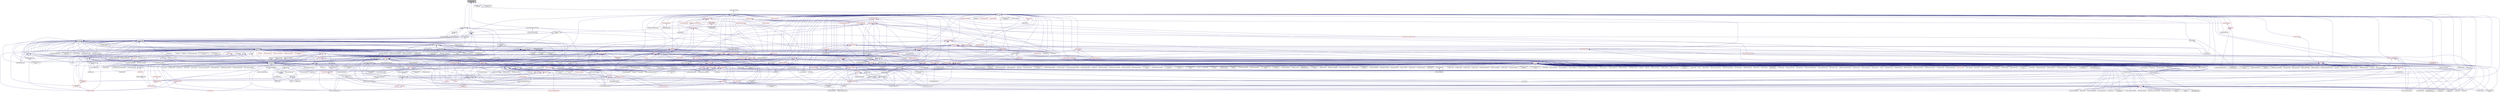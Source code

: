 digraph "polymorphic_intrusive_factory.hpp"
{
  edge [fontname="Helvetica",fontsize="10",labelfontname="Helvetica",labelfontsize="10"];
  node [fontname="Helvetica",fontsize="10",shape=record];
  Node29 [label="polymorphic_intrusive\l_factory.hpp",height=0.2,width=0.4,color="black", fillcolor="grey75", style="filled", fontcolor="black"];
  Node29 -> Node30 [dir="back",color="midnightblue",fontsize="10",style="solid",fontname="Helvetica"];
  Node30 [label="binary_filter.hpp",height=0.2,width=0.4,color="black", fillcolor="white", style="filled",URL="$d2/d86/binary__filter_8hpp.html"];
  Node30 -> Node31 [dir="back",color="midnightblue",fontsize="10",style="solid",fontname="Helvetica"];
  Node31 [label="binary_filter_factory\l_base.hpp",height=0.2,width=0.4,color="black", fillcolor="white", style="filled",URL="$db/d46/binary__filter__factory__base_8hpp.html"];
  Node31 -> Node32 [dir="back",color="midnightblue",fontsize="10",style="solid",fontname="Helvetica"];
  Node32 [label="binary_filter_factory.hpp",height=0.2,width=0.4,color="black", fillcolor="white", style="filled",URL="$d2/ded/binary__filter__factory_8hpp.html"];
  Node32 -> Node33 [dir="back",color="midnightblue",fontsize="10",style="solid",fontname="Helvetica"];
  Node33 [label="bzip2_serialization\l_filter.cpp",height=0.2,width=0.4,color="black", fillcolor="white", style="filled",URL="$d4/dda/bzip2__serialization__filter_8cpp.html"];
  Node32 -> Node34 [dir="back",color="midnightblue",fontsize="10",style="solid",fontname="Helvetica"];
  Node34 [label="snappy_serialization\l_filter.cpp",height=0.2,width=0.4,color="black", fillcolor="white", style="filled",URL="$d1/d41/snappy__serialization__filter_8cpp.html"];
  Node32 -> Node35 [dir="back",color="midnightblue",fontsize="10",style="solid",fontname="Helvetica"];
  Node35 [label="zlib_serialization\l_filter.cpp",height=0.2,width=0.4,color="black", fillcolor="white", style="filled",URL="$d4/d15/zlib__serialization__filter_8cpp.html"];
  Node31 -> Node36 [dir="back",color="midnightblue",fontsize="10",style="solid",fontname="Helvetica"];
  Node36 [label="runtime_support_server.cpp",height=0.2,width=0.4,color="black", fillcolor="white", style="filled",URL="$de/d5c/runtime__support__server_8cpp.html"];
  Node30 -> Node37 [dir="back",color="midnightblue",fontsize="10",style="solid",fontname="Helvetica"];
  Node37 [label="container.hpp",height=0.2,width=0.4,color="black", fillcolor="white", style="filled",URL="$dc/d6e/container_8hpp.html"];
  Node37 -> Node38 [dir="back",color="midnightblue",fontsize="10",style="solid",fontname="Helvetica"];
  Node38 [label="input_container.hpp",height=0.2,width=0.4,color="black", fillcolor="white", style="filled",URL="$d0/d46/input__container_8hpp.html"];
  Node38 -> Node39 [dir="back",color="midnightblue",fontsize="10",style="solid",fontname="Helvetica"];
  Node39 [label="input_archive.hpp",height=0.2,width=0.4,color="black", fillcolor="white", style="filled",URL="$d3/d18/input__archive_8hpp.html"];
  Node39 -> Node40 [dir="back",color="midnightblue",fontsize="10",style="solid",fontname="Helvetica"];
  Node40 [label="action_support.hpp",height=0.2,width=0.4,color="black", fillcolor="white", style="filled",URL="$d4/dd8/action__support_8hpp.html"];
  Node40 -> Node41 [dir="back",color="midnightblue",fontsize="10",style="solid",fontname="Helvetica"];
  Node41 [label="child.hpp",height=0.2,width=0.4,color="red", fillcolor="white", style="filled",URL="$d7/d44/server_2child_8hpp.html"];
  Node40 -> Node48 [dir="back",color="midnightblue",fontsize="10",style="solid",fontname="Helvetica"];
  Node48 [label="async_continue.hpp",height=0.2,width=0.4,color="red", fillcolor="white", style="filled",URL="$d9/d8b/async__continue_8hpp.html"];
  Node40 -> Node1115 [dir="back",color="midnightblue",fontsize="10",style="solid",fontname="Helvetica"];
  Node1115 [label="async_colocated.hpp",height=0.2,width=0.4,color="black", fillcolor="white", style="filled",URL="$d3/d0f/async__colocated_8hpp.html"];
  Node1115 -> Node1073 [dir="back",color="midnightblue",fontsize="10",style="solid",fontname="Helvetica"];
  Node1073 [label="async.hpp",height=0.2,width=0.4,color="red", fillcolor="white", style="filled",URL="$d4/d59/include_2async_8hpp.html"];
  Node1073 -> Node1074 [dir="back",color="midnightblue",fontsize="10",style="solid",fontname="Helvetica"];
  Node1074 [label="apex_fibonacci.cpp",height=0.2,width=0.4,color="black", fillcolor="white", style="filled",URL="$de/de1/apex__fibonacci_8cpp.html"];
  Node1073 -> Node202 [dir="back",color="midnightblue",fontsize="10",style="solid",fontname="Helvetica"];
  Node202 [label="apex_policy_engine\l_active_thread_count.cpp",height=0.2,width=0.4,color="black", fillcolor="white", style="filled",URL="$d5/d01/apex__policy__engine__active__thread__count_8cpp.html"];
  Node1073 -> Node203 [dir="back",color="midnightblue",fontsize="10",style="solid",fontname="Helvetica"];
  Node203 [label="apex_policy_engine\l_events.cpp",height=0.2,width=0.4,color="black", fillcolor="white", style="filled",URL="$df/d0f/apex__policy__engine__events_8cpp.html"];
  Node1073 -> Node204 [dir="back",color="midnightblue",fontsize="10",style="solid",fontname="Helvetica"];
  Node204 [label="apex_policy_engine\l_periodic.cpp",height=0.2,width=0.4,color="black", fillcolor="white", style="filled",URL="$d5/d7b/apex__policy__engine__periodic_8cpp.html"];
  Node1073 -> Node74 [dir="back",color="midnightblue",fontsize="10",style="solid",fontname="Helvetica"];
  Node74 [label="1d_wave_equation.cpp",height=0.2,width=0.4,color="black", fillcolor="white", style="filled",URL="$da/dab/1d__wave__equation_8cpp.html"];
  Node1073 -> Node276 [dir="back",color="midnightblue",fontsize="10",style="solid",fontname="Helvetica"];
  Node276 [label="factorial.cpp",height=0.2,width=0.4,color="black", fillcolor="white", style="filled",URL="$d9/d00/factorial_8cpp.html"];
  Node1073 -> Node1075 [dir="back",color="midnightblue",fontsize="10",style="solid",fontname="Helvetica"];
  Node1075 [label="fibonacci.cpp",height=0.2,width=0.4,color="black", fillcolor="white", style="filled",URL="$d9/d89/fibonacci_8cpp.html"];
  Node1073 -> Node1076 [dir="back",color="midnightblue",fontsize="10",style="solid",fontname="Helvetica"];
  Node1076 [label="fibonacci_one.cpp",height=0.2,width=0.4,color="black", fillcolor="white", style="filled",URL="$d8/d78/fibonacci__one_8cpp.html"];
  Node1073 -> Node282 [dir="back",color="midnightblue",fontsize="10",style="solid",fontname="Helvetica"];
  Node282 [label="quicksort.cpp",height=0.2,width=0.4,color="black", fillcolor="white", style="filled",URL="$d3/d1e/quicksort_8cpp.html"];
  Node1073 -> Node92 [dir="back",color="midnightblue",fontsize="10",style="solid",fontname="Helvetica"];
  Node92 [label="sierpinski.cpp",height=0.2,width=0.4,color="black", fillcolor="white", style="filled",URL="$d3/d7e/sierpinski_8cpp.html"];
  Node1073 -> Node324 [dir="back",color="midnightblue",fontsize="10",style="solid",fontname="Helvetica"];
  Node324 [label="simple_central_tuplespace.hpp",height=0.2,width=0.4,color="red", fillcolor="white", style="filled",URL="$d0/d4b/stubs_2simple__central__tuplespace_8hpp.html"];
  Node1073 -> Node104 [dir="back",color="midnightblue",fontsize="10",style="solid",fontname="Helvetica"];
  Node104 [label="future_overhead.cpp",height=0.2,width=0.4,color="black", fillcolor="white", style="filled",URL="$d3/d79/future__overhead_8cpp.html"];
  Node1073 -> Node112 [dir="back",color="midnightblue",fontsize="10",style="solid",fontname="Helvetica"];
  Node112 [label="spinlock_overhead1.cpp",height=0.2,width=0.4,color="black", fillcolor="white", style="filled",URL="$d0/d32/spinlock__overhead1_8cpp.html"];
  Node1073 -> Node113 [dir="back",color="midnightblue",fontsize="10",style="solid",fontname="Helvetica"];
  Node113 [label="spinlock_overhead2.cpp",height=0.2,width=0.4,color="black", fillcolor="white", style="filled",URL="$de/d55/spinlock__overhead2_8cpp.html"];
  Node1073 -> Node126 [dir="back",color="midnightblue",fontsize="10",style="solid",fontname="Helvetica"];
  Node126 [label="pingpong_performance.cpp",height=0.2,width=0.4,color="black", fillcolor="white", style="filled",URL="$de/d03/pingpong__performance_8cpp.html"];
  Node1073 -> Node926 [dir="back",color="midnightblue",fontsize="10",style="solid",fontname="Helvetica"];
  Node926 [label="component_action_move\l_semantics.cpp",height=0.2,width=0.4,color="black", fillcolor="white", style="filled",URL="$d4/d20/component__action__move__semantics_8cpp.html"];
  Node1073 -> Node1079 [dir="back",color="midnightblue",fontsize="10",style="solid",fontname="Helvetica"];
  Node1079 [label="make_continuation_1615.cpp",height=0.2,width=0.4,color="black", fillcolor="white", style="filled",URL="$d4/d2c/make__continuation__1615_8cpp.html"];
  Node1073 -> Node1080 [dir="back",color="midnightblue",fontsize="10",style="solid",fontname="Helvetica"];
  Node1080 [label="plain_action_1550.cpp",height=0.2,width=0.4,color="black", fillcolor="white", style="filled",URL="$d0/dff/plain__action__1550_8cpp.html"];
  Node1073 -> Node909 [dir="back",color="midnightblue",fontsize="10",style="solid",fontname="Helvetica"];
  Node909 [label="plain_action_move_semantics.cpp",height=0.2,width=0.4,color="black", fillcolor="white", style="filled",URL="$db/d0f/plain__action__move__semantics_8cpp.html"];
  Node1073 -> Node931 [dir="back",color="midnightblue",fontsize="10",style="solid",fontname="Helvetica"];
  Node931 [label="create_n_components\l_2323.cpp",height=0.2,width=0.4,color="black", fillcolor="white", style="filled",URL="$d9/d8c/create__n__components__2323_8cpp.html"];
  Node1073 -> Node666 [dir="back",color="midnightblue",fontsize="10",style="solid",fontname="Helvetica"];
  Node666 [label="async_action_1813.cpp",height=0.2,width=0.4,color="black", fillcolor="white", style="filled",URL="$db/de6/async__action__1813_8cpp.html"];
  Node1073 -> Node910 [dir="back",color="midnightblue",fontsize="10",style="solid",fontname="Helvetica"];
  Node910 [label="future_hang_on_get\l_629.cpp",height=0.2,width=0.4,color="black", fillcolor="white", style="filled",URL="$d6/dfd/future__hang__on__get__629_8cpp.html"];
  Node1073 -> Node911 [dir="back",color="midnightblue",fontsize="10",style="solid",fontname="Helvetica"];
  Node911 [label="future_hang_on_then\l_629.cpp",height=0.2,width=0.4,color="black", fillcolor="white", style="filled",URL="$d1/ddc/future__hang__on__then__629_8cpp.html"];
  Node1073 -> Node912 [dir="back",color="midnightblue",fontsize="10",style="solid",fontname="Helvetica"];
  Node912 [label="future_hang_on_wait\l_with_callback_629.cpp",height=0.2,width=0.4,color="black", fillcolor="white", style="filled",URL="$d0/d0e/future__hang__on__wait__with__callback__629_8cpp.html"];
  Node1073 -> Node679 [dir="back",color="midnightblue",fontsize="10",style="solid",fontname="Helvetica"];
  Node679 [label="zero_copy_parcels_1001.cpp",height=0.2,width=0.4,color="black", fillcolor="white", style="filled",URL="$da/dfd/zero__copy__parcels__1001_8cpp.html"];
  Node1115 -> Node1116 [dir="back",color="midnightblue",fontsize="10",style="solid",fontname="Helvetica"];
  Node1116 [label="broadcast.hpp",height=0.2,width=0.4,color="red", fillcolor="white", style="filled",URL="$d8/d93/hpx_2lcos_2broadcast_8hpp.html"];
  Node1116 -> Node1027 [dir="back",color="midnightblue",fontsize="10",style="solid",fontname="Helvetica"];
  Node1027 [label="spmd_block.hpp",height=0.2,width=0.4,color="red", fillcolor="white", style="filled",URL="$d3/d34/lcos_2spmd__block_8hpp.html"];
  Node1116 -> Node1066 [dir="back",color="midnightblue",fontsize="10",style="solid",fontname="Helvetica"];
  Node1066 [label="addressing_service.cpp",height=0.2,width=0.4,color="black", fillcolor="white", style="filled",URL="$d7/d38/addressing__service_8cpp.html"];
  Node1116 -> Node36 [dir="back",color="midnightblue",fontsize="10",style="solid",fontname="Helvetica"];
  Node1116 -> Node668 [dir="back",color="midnightblue",fontsize="10",style="solid",fontname="Helvetica"];
  Node668 [label="broadcast_unwrap_future\l_2885.cpp",height=0.2,width=0.4,color="black", fillcolor="white", style="filled",URL="$da/df6/broadcast__unwrap__future__2885_8cpp.html"];
  Node1116 -> Node669 [dir="back",color="midnightblue",fontsize="10",style="solid",fontname="Helvetica"];
  Node669 [label="broadcast_wait_for\l_2822.cpp",height=0.2,width=0.4,color="black", fillcolor="white", style="filled",URL="$dd/de7/broadcast__wait__for__2822_8cpp.html"];
  Node1115 -> Node1113 [dir="back",color="midnightblue",fontsize="10",style="solid",fontname="Helvetica"];
  Node1113 [label="async_colocated_callback.hpp",height=0.2,width=0.4,color="black", fillcolor="white", style="filled",URL="$d7/df0/async__colocated__callback_8hpp.html"];
  Node1113 -> Node1073 [dir="back",color="midnightblue",fontsize="10",style="solid",fontname="Helvetica"];
  Node1113 -> Node1114 [dir="back",color="midnightblue",fontsize="10",style="solid",fontname="Helvetica"];
  Node1114 [label="colocating_distribution\l_policy.hpp",height=0.2,width=0.4,color="red", fillcolor="white", style="filled",URL="$d2/db5/colocating__distribution__policy_8hpp.html"];
  Node1115 -> Node1117 [dir="back",color="midnightblue",fontsize="10",style="solid",fontname="Helvetica"];
  Node1117 [label="fold.hpp",height=0.2,width=0.4,color="red", fillcolor="white", style="filled",URL="$d2/d95/fold_8hpp.html"];
  Node1115 -> Node1118 [dir="back",color="midnightblue",fontsize="10",style="solid",fontname="Helvetica"];
  Node1118 [label="reduce.hpp",height=0.2,width=0.4,color="red", fillcolor="white", style="filled",URL="$d6/d4e/lcos_2reduce_8hpp.html"];
  Node1115 -> Node1114 [dir="back",color="midnightblue",fontsize="10",style="solid",fontname="Helvetica"];
  Node1115 -> Node1094 [dir="back",color="midnightblue",fontsize="10",style="solid",fontname="Helvetica"];
  Node1094 [label="copy_component.hpp",height=0.2,width=0.4,color="red", fillcolor="white", style="filled",URL="$d4/ddd/copy__component_8hpp.html"];
  Node1094 -> Node973 [dir="back",color="midnightblue",fontsize="10",style="solid",fontname="Helvetica"];
  Node973 [label="unordered_map.hpp",height=0.2,width=0.4,color="red", fillcolor="white", style="filled",URL="$d9/ddf/hpx_2components_2containers_2unordered_2unordered__map_8hpp.html"];
  Node1115 -> Node995 [dir="back",color="midnightblue",fontsize="10",style="solid",fontname="Helvetica"];
  Node995 [label="migrate_component.hpp",height=0.2,width=0.4,color="red", fillcolor="white", style="filled",URL="$d2/dd9/migrate__component_8hpp.html"];
  Node40 -> Node1117 [dir="back",color="midnightblue",fontsize="10",style="solid",fontname="Helvetica"];
  Node40 -> Node1118 [dir="back",color="midnightblue",fontsize="10",style="solid",fontname="Helvetica"];
  Node40 -> Node1119 [dir="back",color="midnightblue",fontsize="10",style="solid",fontname="Helvetica"];
  Node1119 [label="basic_action.hpp",height=0.2,width=0.4,color="red", fillcolor="white", style="filled",URL="$d1/d7e/basic__action_8hpp.html"];
  Node1119 -> Node1212 [dir="back",color="midnightblue",fontsize="10",style="solid",fontname="Helvetica"];
  Node1212 [label="encode_parcels.hpp",height=0.2,width=0.4,color="black", fillcolor="white", style="filled",URL="$df/d06/encode__parcels_8hpp.html"];
  Node1212 -> Node1213 [dir="back",color="midnightblue",fontsize="10",style="solid",fontname="Helvetica"];
  Node1213 [label="parcelport_impl.hpp",height=0.2,width=0.4,color="black", fillcolor="white", style="filled",URL="$d3/d76/parcelport__impl_8hpp.html"];
  Node1213 -> Node1214 [dir="back",color="midnightblue",fontsize="10",style="solid",fontname="Helvetica"];
  Node1214 [label="connection_handler.hpp",height=0.2,width=0.4,color="black", fillcolor="white", style="filled",URL="$d6/d71/plugins_2parcelport_2libfabric_2connection__handler_8hpp.html"];
  Node1214 -> Node1130 [dir="back",color="midnightblue",fontsize="10",style="solid",fontname="Helvetica"];
  Node1130 [label="parcelport_libfabric.cpp",height=0.2,width=0.4,color="black", fillcolor="white", style="filled",URL="$de/d4f/parcelport__libfabric_8cpp.html"];
  Node1214 -> Node1131 [dir="back",color="midnightblue",fontsize="10",style="solid",fontname="Helvetica"];
  Node1131 [label="parcelport_libfabric.hpp",height=0.2,width=0.4,color="red", fillcolor="white", style="filled",URL="$d2/da5/parcelport__libfabric_8hpp.html"];
  Node1131 -> Node1130 [dir="back",color="midnightblue",fontsize="10",style="solid",fontname="Helvetica"];
  Node1131 -> Node1134 [dir="back",color="midnightblue",fontsize="10",style="solid",fontname="Helvetica"];
  Node1134 [label="sender.cpp",height=0.2,width=0.4,color="black", fillcolor="white", style="filled",URL="$d3/df1/sender_8cpp.html"];
  Node1213 -> Node1129 [dir="back",color="midnightblue",fontsize="10",style="solid",fontname="Helvetica"];
  Node1129 [label="libfabric_controller.hpp",height=0.2,width=0.4,color="black", fillcolor="white", style="filled",URL="$d7/d78/libfabric__controller_8hpp.html"];
  Node1129 -> Node1130 [dir="back",color="midnightblue",fontsize="10",style="solid",fontname="Helvetica"];
  Node1129 -> Node1131 [dir="back",color="midnightblue",fontsize="10",style="solid",fontname="Helvetica"];
  Node1213 -> Node1130 [dir="back",color="midnightblue",fontsize="10",style="solid",fontname="Helvetica"];
  Node1213 -> Node1131 [dir="back",color="midnightblue",fontsize="10",style="solid",fontname="Helvetica"];
  Node1213 -> Node1215 [dir="back",color="midnightblue",fontsize="10",style="solid",fontname="Helvetica"];
  Node1215 [label="connection_handler.hpp",height=0.2,width=0.4,color="black", fillcolor="white", style="filled",URL="$db/d66/plugins_2parcelport_2verbs_2connection__handler_8hpp.html"];
  Node1212 -> Node1130 [dir="back",color="midnightblue",fontsize="10",style="solid",fontname="Helvetica"];
  Node1119 -> Node165 [dir="back",color="midnightblue",fontsize="10",style="solid",fontname="Helvetica"];
  Node165 [label="component_module.cpp",height=0.2,width=0.4,color="black", fillcolor="white", style="filled",URL="$da/d41/iostreams_2component__module_8cpp.html"];
  Node1119 -> Node1174 [dir="back",color="midnightblue",fontsize="10",style="solid",fontname="Helvetica"];
  Node1174 [label="console_error_sink\l_server.cpp",height=0.2,width=0.4,color="black", fillcolor="white", style="filled",URL="$dc/d83/console__error__sink__server_8cpp.html"];
  Node40 -> Node1216 [dir="back",color="midnightblue",fontsize="10",style="solid",fontname="Helvetica"];
  Node1216 [label="action_factory.hpp",height=0.2,width=0.4,color="red", fillcolor="white", style="filled",URL="$d1/d61/action__factory_8hpp.html"];
  Node1216 -> Node1119 [dir="back",color="midnightblue",fontsize="10",style="solid",fontname="Helvetica"];
  Node1216 -> Node1092 [dir="back",color="midnightblue",fontsize="10",style="solid",fontname="Helvetica"];
  Node1092 [label="parcel.cpp",height=0.2,width=0.4,color="black", fillcolor="white", style="filled",URL="$d1/d05/parcel_8cpp.html"];
  Node40 -> Node1234 [dir="back",color="midnightblue",fontsize="10",style="solid",fontname="Helvetica"];
  Node1234 [label="manage_object_action.hpp",height=0.2,width=0.4,color="red", fillcolor="white", style="filled",URL="$de/dd2/manage__object__action_8hpp.html"];
  Node1234 -> Node1164 [dir="back",color="midnightblue",fontsize="10",style="solid",fontname="Helvetica"];
  Node1164 [label="memory_block.hpp",height=0.2,width=0.4,color="black", fillcolor="white", style="filled",URL="$de/d11/server_2memory__block_8hpp.html"];
  Node1164 -> Node1081 [dir="back",color="midnightblue",fontsize="10",style="solid",fontname="Helvetica"];
  Node1081 [label="memory_block.hpp",height=0.2,width=0.4,color="black", fillcolor="white", style="filled",URL="$d2/d7e/stubs_2memory__block_8hpp.html"];
  Node1081 -> Node1082 [dir="back",color="midnightblue",fontsize="10",style="solid",fontname="Helvetica"];
  Node1082 [label="memory_block.hpp",height=0.2,width=0.4,color="red", fillcolor="white", style="filled",URL="$d6/d1f/memory__block_8hpp.html"];
  Node1081 -> Node1068 [dir="back",color="midnightblue",fontsize="10",style="solid",fontname="Helvetica"];
  Node1068 [label="memory_block_stubs.cpp",height=0.2,width=0.4,color="black", fillcolor="white", style="filled",URL="$d2/df8/memory__block__stubs_8cpp.html"];
  Node1164 -> Node1165 [dir="back",color="midnightblue",fontsize="10",style="solid",fontname="Helvetica"];
  Node1165 [label="memory_block.cpp",height=0.2,width=0.4,color="black", fillcolor="white", style="filled",URL="$d4/d68/memory__block_8cpp.html"];
  Node1164 -> Node36 [dir="back",color="midnightblue",fontsize="10",style="solid",fontname="Helvetica"];
  Node1164 -> Node1016 [dir="back",color="midnightblue",fontsize="10",style="solid",fontname="Helvetica"];
  Node1016 [label="runtime.cpp",height=0.2,width=0.4,color="black", fillcolor="white", style="filled",URL="$d3/dc3/runtime_8cpp.html"];
  Node1234 -> Node1083 [dir="back",color="midnightblue",fontsize="10",style="solid",fontname="Helvetica"];
  Node1083 [label="runtime_support.hpp",height=0.2,width=0.4,color="red", fillcolor="white", style="filled",URL="$da/d56/stubs_2runtime__support_8hpp.html"];
  Node1083 -> Node1099 [dir="back",color="midnightblue",fontsize="10",style="solid",fontname="Helvetica"];
  Node1099 [label="counters.cpp",height=0.2,width=0.4,color="black", fillcolor="white", style="filled",URL="$d5/d4d/counters_8cpp.html"];
  Node1083 -> Node36 [dir="back",color="midnightblue",fontsize="10",style="solid",fontname="Helvetica"];
  Node1083 -> Node1070 [dir="back",color="midnightblue",fontsize="10",style="solid",fontname="Helvetica"];
  Node1070 [label="runtime_support_stubs.cpp",height=0.2,width=0.4,color="black", fillcolor="white", style="filled",URL="$d8/d9f/runtime__support__stubs_8cpp.html"];
  Node1083 -> Node1104 [dir="back",color="midnightblue",fontsize="10",style="solid",fontname="Helvetica"];
  Node1104 [label="name.cpp",height=0.2,width=0.4,color="black", fillcolor="white", style="filled",URL="$d3/d43/name_8cpp.html"];
  Node1234 -> Node1165 [dir="back",color="midnightblue",fontsize="10",style="solid",fontname="Helvetica"];
  Node1234 -> Node1070 [dir="back",color="midnightblue",fontsize="10",style="solid",fontname="Helvetica"];
  Node40 -> Node1218 [dir="back",color="midnightblue",fontsize="10",style="solid",fontname="Helvetica"];
  Node1218 [label="transfer_base_action.hpp",height=0.2,width=0.4,color="black", fillcolor="white", style="filled",URL="$d5/d53/transfer__base__action_8hpp.html"];
  Node1218 -> Node1219 [dir="back",color="midnightblue",fontsize="10",style="solid",fontname="Helvetica"];
  Node1219 [label="transfer_action.hpp",height=0.2,width=0.4,color="black", fillcolor="white", style="filled",URL="$d3/d27/transfer__action_8hpp.html"];
  Node1219 -> Node1119 [dir="back",color="midnightblue",fontsize="10",style="solid",fontname="Helvetica"];
  Node1219 -> Node1220 [dir="back",color="midnightblue",fontsize="10",style="solid",fontname="Helvetica"];
  Node1220 [label="put_parcel.hpp",height=0.2,width=0.4,color="black", fillcolor="white", style="filled",URL="$df/d9a/put__parcel_8hpp.html"];
  Node1220 -> Node1221 [dir="back",color="midnightblue",fontsize="10",style="solid",fontname="Helvetica"];
  Node1221 [label="big_boot_barrier.hpp",height=0.2,width=0.4,color="black", fillcolor="white", style="filled",URL="$d4/d0b/big__boot__barrier_8hpp.html"];
  Node1221 -> Node1066 [dir="back",color="midnightblue",fontsize="10",style="solid",fontname="Helvetica"];
  Node1221 -> Node1156 [dir="back",color="midnightblue",fontsize="10",style="solid",fontname="Helvetica"];
  Node1156 [label="big_boot_barrier.cpp",height=0.2,width=0.4,color="black", fillcolor="white", style="filled",URL="$d9/d5e/big__boot__barrier_8cpp.html"];
  Node1221 -> Node993 [dir="back",color="midnightblue",fontsize="10",style="solid",fontname="Helvetica"];
  Node993 [label="runtime_impl.cpp",height=0.2,width=0.4,color="black", fillcolor="white", style="filled",URL="$d2/d28/runtime__impl_8cpp.html"];
  Node1220 -> Node1222 [dir="back",color="midnightblue",fontsize="10",style="solid",fontname="Helvetica"];
  Node1222 [label="apply.hpp",height=0.2,width=0.4,color="black", fillcolor="white", style="filled",URL="$de/d93/runtime_2applier_2apply_8hpp.html"];
  Node1222 -> Node324 [dir="back",color="midnightblue",fontsize="10",style="solid",fontname="Helvetica"];
  Node1222 -> Node51 [dir="back",color="midnightblue",fontsize="10",style="solid",fontname="Helvetica"];
  Node51 [label="apply.hpp",height=0.2,width=0.4,color="red", fillcolor="white", style="filled",URL="$d7/d4c/apply_8hpp.html"];
  Node51 -> Node169 [dir="back",color="midnightblue",fontsize="10",style="solid",fontname="Helvetica"];
  Node169 [label="apply.hpp",height=0.2,width=0.4,color="red", fillcolor="white", style="filled",URL="$d6/d2c/include_2apply_8hpp.html"];
  Node169 -> Node186 [dir="back",color="midnightblue",fontsize="10",style="solid",fontname="Helvetica"];
  Node186 [label="zero_copy_serialization.cpp",height=0.2,width=0.4,color="black", fillcolor="white", style="filled",URL="$d4/dea/zero__copy__serialization_8cpp.html"];
  Node51 -> Node1019 [dir="back",color="midnightblue",fontsize="10",style="solid",fontname="Helvetica"];
  Node1019 [label="parallel_executor.hpp",height=0.2,width=0.4,color="red", fillcolor="white", style="filled",URL="$d8/d39/parallel__executor_8hpp.html"];
  Node1019 -> Node1020 [dir="back",color="midnightblue",fontsize="10",style="solid",fontname="Helvetica"];
  Node1020 [label="execution_policy.hpp",height=0.2,width=0.4,color="red", fillcolor="white", style="filled",URL="$d4/d36/execution__policy_8hpp.html"];
  Node1020 -> Node1027 [dir="back",color="midnightblue",fontsize="10",style="solid",fontname="Helvetica"];
  Node51 -> Node1015 [dir="back",color="midnightblue",fontsize="10",style="solid",fontname="Helvetica"];
  Node1015 [label="hpx_init.cpp",height=0.2,width=0.4,color="black", fillcolor="white", style="filled",URL="$d6/dfa/hpx__init_8cpp.html"];
  Node51 -> Node1064 [dir="back",color="midnightblue",fontsize="10",style="solid",fontname="Helvetica"];
  Node1064 [label="composable_guard.cpp",height=0.2,width=0.4,color="black", fillcolor="white", style="filled",URL="$d7/d2d/src_2lcos_2local_2composable__guard_8cpp.html"];
  Node51 -> Node1066 [dir="back",color="midnightblue",fontsize="10",style="solid",fontname="Helvetica"];
  Node51 -> Node36 [dir="back",color="midnightblue",fontsize="10",style="solid",fontname="Helvetica"];
  Node51 -> Node1068 [dir="back",color="midnightblue",fontsize="10",style="solid",fontname="Helvetica"];
  Node51 -> Node1070 [dir="back",color="midnightblue",fontsize="10",style="solid",fontname="Helvetica"];
  Node1222 -> Node1159 [dir="back",color="midnightblue",fontsize="10",style="solid",fontname="Helvetica"];
  Node1159 [label="applier.hpp",height=0.2,width=0.4,color="red", fillcolor="white", style="filled",URL="$d2/d6f/include_2applier_8hpp.html"];
  Node1222 -> Node1125 [dir="back",color="midnightblue",fontsize="10",style="solid",fontname="Helvetica"];
  Node1125 [label="packaged_action.hpp",height=0.2,width=0.4,color="red", fillcolor="white", style="filled",URL="$dd/d59/packaged__action_8hpp.html"];
  Node1125 -> Node48 [dir="back",color="midnightblue",fontsize="10",style="solid",fontname="Helvetica"];
  Node1125 -> Node947 [dir="back",color="midnightblue",fontsize="10",style="solid",fontname="Helvetica"];
  Node947 [label="default_distribution\l_policy.hpp",height=0.2,width=0.4,color="red", fillcolor="white", style="filled",URL="$dd/d99/default__distribution__policy_8hpp.html"];
  Node947 -> Node948 [dir="back",color="midnightblue",fontsize="10",style="solid",fontname="Helvetica"];
  Node948 [label="container_distribution\l_policy.hpp",height=0.2,width=0.4,color="red", fillcolor="white", style="filled",URL="$dd/d5c/container__distribution__policy_8hpp.html"];
  Node948 -> Node973 [dir="back",color="midnightblue",fontsize="10",style="solid",fontname="Helvetica"];
  Node1125 -> Node994 [dir="back",color="midnightblue",fontsize="10",style="solid",fontname="Helvetica"];
  Node994 [label="target_distribution\l_policy.hpp",height=0.2,width=0.4,color="black", fillcolor="white", style="filled",URL="$d3/dec/runtime_2components_2target__distribution__policy_8hpp.html"];
  Node994 -> Node995 [dir="back",color="midnightblue",fontsize="10",style="solid",fontname="Helvetica"];
  Node1222 -> Node1223 [dir="back",color="midnightblue",fontsize="10",style="solid",fontname="Helvetica"];
  Node1223 [label="continuation_impl.hpp",height=0.2,width=0.4,color="red", fillcolor="white", style="filled",URL="$d9/dbc/continuation__impl_8hpp.html"];
  Node1222 -> Node1228 [dir="back",color="midnightblue",fontsize="10",style="solid",fontname="Helvetica"];
  Node1228 [label="apply_callback.hpp",height=0.2,width=0.4,color="red", fillcolor="white", style="filled",URL="$d5/db8/apply__callback_8hpp.html"];
  Node1228 -> Node1125 [dir="back",color="midnightblue",fontsize="10",style="solid",fontname="Helvetica"];
  Node1228 -> Node1226 [dir="back",color="midnightblue",fontsize="10",style="solid",fontname="Helvetica"];
  Node1226 [label="apply_continue_callback.hpp",height=0.2,width=0.4,color="black", fillcolor="white", style="filled",URL="$df/d09/apply__continue__callback_8hpp.html"];
  Node1226 -> Node1227 [dir="back",color="midnightblue",fontsize="10",style="solid",fontname="Helvetica"];
  Node1227 [label="apply_colocated_callback.hpp",height=0.2,width=0.4,color="black", fillcolor="white", style="filled",URL="$d4/d64/apply__colocated__callback_8hpp.html"];
  Node1227 -> Node1159 [dir="back",color="midnightblue",fontsize="10",style="solid",fontname="Helvetica"];
  Node1227 -> Node169 [dir="back",color="midnightblue",fontsize="10",style="solid",fontname="Helvetica"];
  Node1222 -> Node1225 [dir="back",color="midnightblue",fontsize="10",style="solid",fontname="Helvetica"];
  Node1225 [label="apply_continue.hpp",height=0.2,width=0.4,color="black", fillcolor="white", style="filled",URL="$da/dda/apply__continue_8hpp.html"];
  Node1225 -> Node51 [dir="back",color="midnightblue",fontsize="10",style="solid",fontname="Helvetica"];
  Node1225 -> Node1158 [dir="back",color="midnightblue",fontsize="10",style="solid",fontname="Helvetica"];
  Node1158 [label="apply_colocated.hpp",height=0.2,width=0.4,color="black", fillcolor="white", style="filled",URL="$d1/d23/apply__colocated_8hpp.html"];
  Node1158 -> Node1159 [dir="back",color="midnightblue",fontsize="10",style="solid",fontname="Helvetica"];
  Node1158 -> Node169 [dir="back",color="midnightblue",fontsize="10",style="solid",fontname="Helvetica"];
  Node1158 -> Node1116 [dir="back",color="midnightblue",fontsize="10",style="solid",fontname="Helvetica"];
  Node1158 -> Node1070 [dir="back",color="midnightblue",fontsize="10",style="solid",fontname="Helvetica"];
  Node1222 -> Node1226 [dir="back",color="midnightblue",fontsize="10",style="solid",fontname="Helvetica"];
  Node1222 -> Node947 [dir="back",color="midnightblue",fontsize="10",style="solid",fontname="Helvetica"];
  Node1222 -> Node1229 [dir="back",color="midnightblue",fontsize="10",style="solid",fontname="Helvetica"];
  Node1229 [label="bind_action.hpp",height=0.2,width=0.4,color="red", fillcolor="white", style="filled",URL="$d3/d3a/bind__action_8hpp.html"];
  Node1229 -> Node51 [dir="back",color="midnightblue",fontsize="10",style="solid",fontname="Helvetica"];
  Node1229 -> Node1115 [dir="back",color="midnightblue",fontsize="10",style="solid",fontname="Helvetica"];
  Node1229 -> Node1158 [dir="back",color="midnightblue",fontsize="10",style="solid",fontname="Helvetica"];
  Node1229 -> Node1227 [dir="back",color="midnightblue",fontsize="10",style="solid",fontname="Helvetica"];
  Node1229 -> Node1015 [dir="back",color="midnightblue",fontsize="10",style="solid",fontname="Helvetica"];
  Node1222 -> Node1167 [dir="back",color="midnightblue",fontsize="10",style="solid",fontname="Helvetica"];
  Node1167 [label="base_lco_with_value.cpp",height=0.2,width=0.4,color="black", fillcolor="white", style="filled",URL="$d9/da3/base__lco__with__value_8cpp.html"];
  Node1222 -> Node1168 [dir="back",color="midnightblue",fontsize="10",style="solid",fontname="Helvetica"];
  Node1168 [label="base_lco_with_value\l_1.cpp",height=0.2,width=0.4,color="black", fillcolor="white", style="filled",URL="$d3/d36/base__lco__with__value__1_8cpp.html"];
  Node1222 -> Node1169 [dir="back",color="midnightblue",fontsize="10",style="solid",fontname="Helvetica"];
  Node1169 [label="base_lco_with_value\l_2.cpp",height=0.2,width=0.4,color="black", fillcolor="white", style="filled",URL="$d1/d8f/base__lco__with__value__2_8cpp.html"];
  Node1222 -> Node1170 [dir="back",color="midnightblue",fontsize="10",style="solid",fontname="Helvetica"];
  Node1170 [label="base_lco_with_value\l_3.cpp",height=0.2,width=0.4,color="black", fillcolor="white", style="filled",URL="$d2/d8b/base__lco__with__value__3_8cpp.html"];
  Node1222 -> Node1109 [dir="back",color="midnightblue",fontsize="10",style="solid",fontname="Helvetica"];
  Node1109 [label="primary_namespace_server.cpp",height=0.2,width=0.4,color="black", fillcolor="white", style="filled",URL="$dd/de5/primary__namespace__server_8cpp.html"];
  Node1222 -> Node1111 [dir="back",color="midnightblue",fontsize="10",style="solid",fontname="Helvetica"];
  Node1111 [label="console_error_sink.cpp",height=0.2,width=0.4,color="black", fillcolor="white", style="filled",URL="$dc/de2/console__error__sink_8cpp.html"];
  Node1222 -> Node1209 [dir="back",color="midnightblue",fontsize="10",style="solid",fontname="Helvetica"];
  Node1209 [label="console_logging.cpp",height=0.2,width=0.4,color="black", fillcolor="white", style="filled",URL="$d3/d78/console__logging_8cpp.html"];
  Node1222 -> Node1163 [dir="back",color="midnightblue",fontsize="10",style="solid",fontname="Helvetica"];
  Node1163 [label="memory.cpp",height=0.2,width=0.4,color="black", fillcolor="white", style="filled",URL="$de/d68/runtime_2components_2memory_8cpp.html"];
  Node1219 -> Node1174 [dir="back",color="midnightblue",fontsize="10",style="solid",fontname="Helvetica"];
  Node1219 -> Node1175 [dir="back",color="midnightblue",fontsize="10",style="solid",fontname="Helvetica"];
  Node1175 [label="console_logging_server.cpp",height=0.2,width=0.4,color="black", fillcolor="white", style="filled",URL="$d5/d9a/console__logging__server_8cpp.html"];
  Node1219 -> Node186 [dir="back",color="midnightblue",fontsize="10",style="solid",fontname="Helvetica"];
  Node1218 -> Node1232 [dir="back",color="midnightblue",fontsize="10",style="solid",fontname="Helvetica"];
  Node1232 [label="transfer_continuation\l_action.hpp",height=0.2,width=0.4,color="black", fillcolor="white", style="filled",URL="$d9/dd6/transfer__continuation__action_8hpp.html"];
  Node1232 -> Node1119 [dir="back",color="midnightblue",fontsize="10",style="solid",fontname="Helvetica"];
  Node1232 -> Node1220 [dir="back",color="midnightblue",fontsize="10",style="solid",fontname="Helvetica"];
  Node1232 -> Node1174 [dir="back",color="midnightblue",fontsize="10",style="solid",fontname="Helvetica"];
  Node1232 -> Node1175 [dir="back",color="midnightblue",fontsize="10",style="solid",fontname="Helvetica"];
  Node40 -> Node1225 [dir="back",color="midnightblue",fontsize="10",style="solid",fontname="Helvetica"];
  Node40 -> Node1226 [dir="back",color="midnightblue",fontsize="10",style="solid",fontname="Helvetica"];
  Node40 -> Node1235 [dir="back",color="midnightblue",fontsize="10",style="solid",fontname="Helvetica"];
  Node1235 [label="apply_helper.hpp",height=0.2,width=0.4,color="black", fillcolor="white", style="filled",URL="$d9/d32/apply__helper_8hpp.html"];
  Node1235 -> Node1219 [dir="back",color="midnightblue",fontsize="10",style="solid",fontname="Helvetica"];
  Node1235 -> Node1232 [dir="back",color="midnightblue",fontsize="10",style="solid",fontname="Helvetica"];
  Node1235 -> Node1222 [dir="back",color="midnightblue",fontsize="10",style="solid",fontname="Helvetica"];
  Node40 -> Node1158 [dir="back",color="midnightblue",fontsize="10",style="solid",fontname="Helvetica"];
  Node40 -> Node1227 [dir="back",color="midnightblue",fontsize="10",style="solid",fontname="Helvetica"];
  Node40 -> Node1236 [dir="back",color="midnightblue",fontsize="10",style="solid",fontname="Helvetica"];
  Node1236 [label="apply_colocated_callback\l_fwd.hpp",height=0.2,width=0.4,color="black", fillcolor="white", style="filled",URL="$d3/d13/apply__colocated__callback__fwd_8hpp.html"];
  Node1236 -> Node1227 [dir="back",color="midnightblue",fontsize="10",style="solid",fontname="Helvetica"];
  Node1236 -> Node1114 [dir="back",color="midnightblue",fontsize="10",style="solid",fontname="Helvetica"];
  Node40 -> Node1237 [dir="back",color="midnightblue",fontsize="10",style="solid",fontname="Helvetica"];
  Node1237 [label="apply_colocated_fwd.hpp",height=0.2,width=0.4,color="black", fillcolor="white", style="filled",URL="$de/d8b/apply__colocated__fwd_8hpp.html"];
  Node1237 -> Node1158 [dir="back",color="midnightblue",fontsize="10",style="solid",fontname="Helvetica"];
  Node1237 -> Node1114 [dir="back",color="midnightblue",fontsize="10",style="solid",fontname="Helvetica"];
  Node40 -> Node947 [dir="back",color="midnightblue",fontsize="10",style="solid",fontname="Helvetica"];
  Node40 -> Node994 [dir="back",color="midnightblue",fontsize="10",style="solid",fontname="Helvetica"];
  Node40 -> Node33 [dir="back",color="midnightblue",fontsize="10",style="solid",fontname="Helvetica"];
  Node40 -> Node34 [dir="back",color="midnightblue",fontsize="10",style="solid",fontname="Helvetica"];
  Node40 -> Node35 [dir="back",color="midnightblue",fontsize="10",style="solid",fontname="Helvetica"];
  Node40 -> Node1156 [dir="back",color="midnightblue",fontsize="10",style="solid",fontname="Helvetica"];
  Node39 -> Node1218 [dir="back",color="midnightblue",fontsize="10",style="solid",fontname="Helvetica"];
  Node39 -> Node1238 [dir="back",color="midnightblue",fontsize="10",style="solid",fontname="Helvetica"];
  Node1238 [label="base_object.hpp",height=0.2,width=0.4,color="black", fillcolor="white", style="filled",URL="$dd/d5a/base__object_8hpp.html"];
  Node1238 -> Node191 [dir="back",color="midnightblue",fontsize="10",style="solid",fontname="Helvetica"];
  Node191 [label="target_distribution\l_policy.hpp",height=0.2,width=0.4,color="red", fillcolor="white", style="filled",URL="$d4/d4a/compute_2host_2target__distribution__policy_8hpp.html"];
  Node1238 -> Node1239 [dir="back",color="midnightblue",fontsize="10",style="solid",fontname="Helvetica"];
  Node1239 [label="executor_parameters.hpp",height=0.2,width=0.4,color="black", fillcolor="white", style="filled",URL="$d3/dc2/executors_2executor__parameters_8hpp.html"];
  Node1239 -> Node1020 [dir="back",color="midnightblue",fontsize="10",style="solid",fontname="Helvetica"];
  Node1238 -> Node1240 [dir="back",color="midnightblue",fontsize="10",style="solid",fontname="Helvetica"];
  Node1240 [label="counters.hpp",height=0.2,width=0.4,color="red", fillcolor="white", style="filled",URL="$dc/da2/counters_8hpp.html"];
  Node1240 -> Node1241 [dir="back",color="midnightblue",fontsize="10",style="solid",fontname="Helvetica"];
  Node1241 [label="counter_creators.hpp",height=0.2,width=0.4,color="red", fillcolor="white", style="filled",URL="$df/d2c/counter__creators_8hpp.html"];
  Node1241 -> Node1128 [dir="back",color="midnightblue",fontsize="10",style="solid",fontname="Helvetica"];
  Node1128 [label="counter_creators.cpp",height=0.2,width=0.4,color="black", fillcolor="white", style="filled",URL="$d5/d1b/counter__creators_8cpp.html"];
  Node1241 -> Node1099 [dir="back",color="midnightblue",fontsize="10",style="solid",fontname="Helvetica"];
  Node1241 -> Node1243 [dir="back",color="midnightblue",fontsize="10",style="solid",fontname="Helvetica"];
  Node1243 [label="manage_counter_type.cpp",height=0.2,width=0.4,color="black", fillcolor="white", style="filled",URL="$df/d34/manage__counter__type_8cpp.html"];
  Node1241 -> Node1088 [dir="back",color="midnightblue",fontsize="10",style="solid",fontname="Helvetica"];
  Node1088 [label="action_invocation_counter.cpp",height=0.2,width=0.4,color="black", fillcolor="white", style="filled",URL="$de/dea/action__invocation__counter_8cpp.html"];
  Node1241 -> Node1089 [dir="back",color="midnightblue",fontsize="10",style="solid",fontname="Helvetica"];
  Node1089 [label="component_instance\l_counter.cpp",height=0.2,width=0.4,color="black", fillcolor="white", style="filled",URL="$d7/d0f/component__instance__counter_8cpp.html"];
  Node1241 -> Node1066 [dir="back",color="midnightblue",fontsize="10",style="solid",fontname="Helvetica"];
  Node1241 -> Node1109 [dir="back",color="midnightblue",fontsize="10",style="solid",fontname="Helvetica"];
  Node1241 -> Node1016 [dir="back",color="midnightblue",fontsize="10",style="solid",fontname="Helvetica"];
  Node1240 -> Node1247 [dir="back",color="midnightblue",fontsize="10",style="solid",fontname="Helvetica"];
  Node1247 [label="manage_counter_type.hpp",height=0.2,width=0.4,color="red", fillcolor="white", style="filled",URL="$d1/dfc/manage__counter__type_8hpp.html"];
  Node1247 -> Node1248 [dir="back",color="midnightblue",fontsize="10",style="solid",fontname="Helvetica"];
  Node1248 [label="io_counters.cpp",height=0.2,width=0.4,color="black", fillcolor="white", style="filled",URL="$d4/d89/io__counters_8cpp.html"];
  Node1247 -> Node1249 [dir="back",color="midnightblue",fontsize="10",style="solid",fontname="Helvetica"];
  Node1249 [label="memory.cpp",height=0.2,width=0.4,color="black", fillcolor="white", style="filled",URL="$da/d63/components_2performance__counters_2memory_2memory_8cpp.html"];
  Node1247 -> Node1099 [dir="back",color="midnightblue",fontsize="10",style="solid",fontname="Helvetica"];
  Node1247 -> Node1243 [dir="back",color="midnightblue",fontsize="10",style="solid",fontname="Helvetica"];
  Node1247 -> Node1066 [dir="back",color="midnightblue",fontsize="10",style="solid",fontname="Helvetica"];
  Node1247 -> Node1109 [dir="back",color="midnightblue",fontsize="10",style="solid",fontname="Helvetica"];
  Node1247 -> Node1016 [dir="back",color="midnightblue",fontsize="10",style="solid",fontname="Helvetica"];
  Node1240 -> Node1251 [dir="back",color="midnightblue",fontsize="10",style="solid",fontname="Helvetica"];
  Node1251 [label="registry.hpp",height=0.2,width=0.4,color="red", fillcolor="white", style="filled",URL="$d1/da2/registry_8hpp.html"];
  Node1251 -> Node1099 [dir="back",color="midnightblue",fontsize="10",style="solid",fontname="Helvetica"];
  Node1251 -> Node1010 [dir="back",color="midnightblue",fontsize="10",style="solid",fontname="Helvetica"];
  Node1010 [label="registry.cpp",height=0.2,width=0.4,color="black", fillcolor="white", style="filled",URL="$d6/d72/registry_8cpp.html"];
  Node1251 -> Node1016 [dir="back",color="midnightblue",fontsize="10",style="solid",fontname="Helvetica"];
  Node1240 -> Node1128 [dir="back",color="midnightblue",fontsize="10",style="solid",fontname="Helvetica"];
  Node1240 -> Node1099 [dir="back",color="midnightblue",fontsize="10",style="solid",fontname="Helvetica"];
  Node1240 -> Node1088 [dir="back",color="midnightblue",fontsize="10",style="solid",fontname="Helvetica"];
  Node1240 -> Node1089 [dir="back",color="midnightblue",fontsize="10",style="solid",fontname="Helvetica"];
  Node1240 -> Node1146 [dir="back",color="midnightblue",fontsize="10",style="solid",fontname="Helvetica"];
  Node1146 [label="raw_counter.cpp",height=0.2,width=0.4,color="black", fillcolor="white", style="filled",URL="$d8/d9a/raw__counter_8cpp.html"];
  Node1240 -> Node1148 [dir="back",color="midnightblue",fontsize="10",style="solid",fontname="Helvetica"];
  Node1148 [label="raw_values_counter.cpp",height=0.2,width=0.4,color="black", fillcolor="white", style="filled",URL="$d1/d78/raw__values__counter_8cpp.html"];
  Node1240 -> Node1066 [dir="back",color="midnightblue",fontsize="10",style="solid",fontname="Helvetica"];
  Node1240 -> Node1109 [dir="back",color="midnightblue",fontsize="10",style="solid",fontname="Helvetica"];
  Node1240 -> Node1070 [dir="back",color="midnightblue",fontsize="10",style="solid",fontname="Helvetica"];
  Node1240 -> Node1016 [dir="back",color="midnightblue",fontsize="10",style="solid",fontname="Helvetica"];
  Node1238 -> Node40 [dir="back",color="midnightblue",fontsize="10",style="solid",fontname="Helvetica"];
  Node1238 -> Node1281 [dir="back",color="midnightblue",fontsize="10",style="solid",fontname="Helvetica"];
  Node1281 [label="continuation.hpp",height=0.2,width=0.4,color="red", fillcolor="white", style="filled",URL="$d3/d82/continuation_8hpp.html"];
  Node1281 -> Node1119 [dir="back",color="midnightblue",fontsize="10",style="solid",fontname="Helvetica"];
  Node1281 -> Node1232 [dir="back",color="midnightblue",fontsize="10",style="solid",fontname="Helvetica"];
  Node1281 -> Node1283 [dir="back",color="midnightblue",fontsize="10",style="solid",fontname="Helvetica"];
  Node1283 [label="colocated_helpers.hpp",height=0.2,width=0.4,color="black", fillcolor="white", style="filled",URL="$da/d2e/colocated__helpers_8hpp.html"];
  Node1283 -> Node1115 [dir="back",color="midnightblue",fontsize="10",style="solid",fontname="Helvetica"];
  Node1283 -> Node1158 [dir="back",color="midnightblue",fontsize="10",style="solid",fontname="Helvetica"];
  Node1283 -> Node1227 [dir="back",color="midnightblue",fontsize="10",style="solid",fontname="Helvetica"];
  Node1283 -> Node1284 [dir="back",color="midnightblue",fontsize="10",style="solid",fontname="Helvetica"];
  Node1284 [label="register_apply_colocated.hpp",height=0.2,width=0.4,color="black", fillcolor="white", style="filled",URL="$dc/df5/register__apply__colocated_8hpp.html"];
  Node1284 -> Node1158 [dir="back",color="midnightblue",fontsize="10",style="solid",fontname="Helvetica"];
  Node1284 -> Node1227 [dir="back",color="midnightblue",fontsize="10",style="solid",fontname="Helvetica"];
  Node1284 -> Node1083 [dir="back",color="midnightblue",fontsize="10",style="solid",fontname="Helvetica"];
  Node1281 -> Node1099 [dir="back",color="midnightblue",fontsize="10",style="solid",fontname="Helvetica"];
  Node1281 -> Node1243 [dir="back",color="midnightblue",fontsize="10",style="solid",fontname="Helvetica"];
  Node1281 -> Node1146 [dir="back",color="midnightblue",fontsize="10",style="solid",fontname="Helvetica"];
  Node1281 -> Node1148 [dir="back",color="midnightblue",fontsize="10",style="solid",fontname="Helvetica"];
  Node1281 -> Node1109 [dir="back",color="midnightblue",fontsize="10",style="solid",fontname="Helvetica"];
  Node1281 -> Node1111 [dir="back",color="midnightblue",fontsize="10",style="solid",fontname="Helvetica"];
  Node1281 -> Node1209 [dir="back",color="midnightblue",fontsize="10",style="solid",fontname="Helvetica"];
  Node1281 -> Node1163 [dir="back",color="midnightblue",fontsize="10",style="solid",fontname="Helvetica"];
  Node1281 -> Node1174 [dir="back",color="midnightblue",fontsize="10",style="solid",fontname="Helvetica"];
  Node1281 -> Node1175 [dir="back",color="midnightblue",fontsize="10",style="solid",fontname="Helvetica"];
  Node1281 -> Node1165 [dir="back",color="midnightblue",fontsize="10",style="solid",fontname="Helvetica"];
  Node1281 -> Node36 [dir="back",color="midnightblue",fontsize="10",style="solid",fontname="Helvetica"];
  Node1281 -> Node104 [dir="back",color="midnightblue",fontsize="10",style="solid",fontname="Helvetica"];
  Node1281 -> Node112 [dir="back",color="midnightblue",fontsize="10",style="solid",fontname="Helvetica"];
  Node1281 -> Node113 [dir="back",color="midnightblue",fontsize="10",style="solid",fontname="Helvetica"];
  Node1238 -> Node1234 [dir="back",color="midnightblue",fontsize="10",style="solid",fontname="Helvetica"];
  Node1238 -> Node1218 [dir="back",color="midnightblue",fontsize="10",style="solid",fontname="Helvetica"];
  Node1238 -> Node1285 [dir="back",color="midnightblue",fontsize="10",style="solid",fontname="Helvetica"];
  Node1285 [label="any.hpp",height=0.2,width=0.4,color="black", fillcolor="white", style="filled",URL="$d2/d62/any_8hpp.html"];
  Node1285 -> Node1286 [dir="back",color="midnightblue",fontsize="10",style="solid",fontname="Helvetica"];
  Node1286 [label="tuple.hpp",height=0.2,width=0.4,color="black", fillcolor="white", style="filled",URL="$da/d2c/storage_2tuple_8hpp.html"];
  Node1286 -> Node322 [dir="back",color="midnightblue",fontsize="10",style="solid",fontname="Helvetica"];
  Node322 [label="simple_central_tuplespace.hpp",height=0.2,width=0.4,color="red", fillcolor="white", style="filled",URL="$db/d69/server_2simple__central__tuplespace_8hpp.html"];
  Node322 -> Node324 [dir="back",color="midnightblue",fontsize="10",style="solid",fontname="Helvetica"];
  Node1286 -> Node326 [dir="back",color="midnightblue",fontsize="10",style="solid",fontname="Helvetica"];
  Node326 [label="tuples_warehouse.hpp",height=0.2,width=0.4,color="black", fillcolor="white", style="filled",URL="$da/de6/tuples__warehouse_8hpp.html"];
  Node326 -> Node322 [dir="back",color="midnightblue",fontsize="10",style="solid",fontname="Helvetica"];
  Node1286 -> Node1287 [dir="back",color="midnightblue",fontsize="10",style="solid",fontname="Helvetica"];
  Node1287 [label="any.cpp",height=0.2,width=0.4,color="black", fillcolor="white", style="filled",URL="$df/d25/any_8cpp.html"];
  Node1285 -> Node120 [dir="back",color="midnightblue",fontsize="10",style="solid",fontname="Helvetica"];
  Node120 [label="osu_bcast.cpp",height=0.2,width=0.4,color="black", fillcolor="white", style="filled",URL="$d3/dca/osu__bcast_8cpp.html"];
  Node1285 -> Node1287 [dir="back",color="midnightblue",fontsize="10",style="solid",fontname="Helvetica"];
  Node1285 -> Node1288 [dir="back",color="midnightblue",fontsize="10",style="solid",fontname="Helvetica"];
  Node1288 [label="any_serialization.cpp",height=0.2,width=0.4,color="black", fillcolor="white", style="filled",URL="$d5/dd8/any__serialization_8cpp.html"];
  Node1285 -> Node1289 [dir="back",color="midnightblue",fontsize="10",style="solid",fontname="Helvetica"];
  Node1289 [label="boost_any.cpp",height=0.2,width=0.4,color="black", fillcolor="white", style="filled",URL="$d3/d45/boost__any_8cpp.html"];
  Node1238 -> Node1290 [dir="back",color="midnightblue",fontsize="10",style="solid",fontname="Helvetica"];
  Node1290 [label="polymorphic_nonintrusive.cpp",height=0.2,width=0.4,color="black", fillcolor="white", style="filled",URL="$d6/d6e/polymorphic__nonintrusive_8cpp.html"];
  Node1238 -> Node1291 [dir="back",color="midnightblue",fontsize="10",style="solid",fontname="Helvetica"];
  Node1291 [label="polymorphic_nonintrusive\l_abstract.cpp",height=0.2,width=0.4,color="black", fillcolor="white", style="filled",URL="$d2/de2/polymorphic__nonintrusive__abstract_8cpp.html"];
  Node1238 -> Node1292 [dir="back",color="midnightblue",fontsize="10",style="solid",fontname="Helvetica"];
  Node1292 [label="polymorphic_pointer.cpp",height=0.2,width=0.4,color="black", fillcolor="white", style="filled",URL="$d8/d0e/polymorphic__pointer_8cpp.html"];
  Node1238 -> Node1293 [dir="back",color="midnightblue",fontsize="10",style="solid",fontname="Helvetica"];
  Node1293 [label="polymorphic_reference.cpp",height=0.2,width=0.4,color="black", fillcolor="white", style="filled",URL="$d0/d89/polymorphic__reference_8cpp.html"];
  Node1238 -> Node1294 [dir="back",color="midnightblue",fontsize="10",style="solid",fontname="Helvetica"];
  Node1294 [label="polymorphic_semiintrusive\l_template.cpp",height=0.2,width=0.4,color="black", fillcolor="white", style="filled",URL="$db/d33/polymorphic__semiintrusive__template_8cpp.html"];
  Node1238 -> Node1295 [dir="back",color="midnightblue",fontsize="10",style="solid",fontname="Helvetica"];
  Node1295 [label="polymorphic_template.cpp",height=0.2,width=0.4,color="black", fillcolor="white", style="filled",URL="$db/d32/polymorphic__template_8cpp.html"];
  Node1238 -> Node1296 [dir="back",color="midnightblue",fontsize="10",style="solid",fontname="Helvetica"];
  Node1296 [label="smart_ptr_polymorphic.cpp",height=0.2,width=0.4,color="black", fillcolor="white", style="filled",URL="$dd/d01/smart__ptr__polymorphic_8cpp.html"];
  Node1238 -> Node1297 [dir="back",color="midnightblue",fontsize="10",style="solid",fontname="Helvetica"];
  Node1297 [label="smart_ptr_polymorphic\l_nonintrusive.cpp",height=0.2,width=0.4,color="black", fillcolor="white", style="filled",URL="$d1/d65/smart__ptr__polymorphic__nonintrusive_8cpp.html"];
  Node39 -> Node1298 [dir="back",color="midnightblue",fontsize="10",style="solid",fontname="Helvetica"];
  Node1298 [label="polymorphic_nonintrusive\l_factory_impl.hpp",height=0.2,width=0.4,color="black", fillcolor="white", style="filled",URL="$da/de9/polymorphic__nonintrusive__factory__impl_8hpp.html"];
  Node1298 -> Node1299 [dir="back",color="midnightblue",fontsize="10",style="solid",fontname="Helvetica"];
  Node1299 [label="serialize.hpp",height=0.2,width=0.4,color="black", fillcolor="white", style="filled",URL="$d1/d31/serialize_8hpp.html"];
  Node1299 -> Node232 [dir="back",color="midnightblue",fontsize="10",style="solid",fontname="Helvetica"];
  Node232 [label="1d_stencil_6.cpp",height=0.2,width=0.4,color="black", fillcolor="white", style="filled",URL="$db/de7/1d__stencil__6_8cpp.html"];
  Node1299 -> Node233 [dir="back",color="midnightblue",fontsize="10",style="solid",fontname="Helvetica"];
  Node233 [label="1d_stencil_7.cpp",height=0.2,width=0.4,color="black", fillcolor="white", style="filled",URL="$d4/d5a/1d__stencil__7_8cpp.html"];
  Node1299 -> Node234 [dir="back",color="midnightblue",fontsize="10",style="solid",fontname="Helvetica"];
  Node234 [label="1d_stencil_8.cpp",height=0.2,width=0.4,color="black", fillcolor="white", style="filled",URL="$df/de0/1d__stencil__8_8cpp.html"];
  Node1299 -> Node265 [dir="back",color="midnightblue",fontsize="10",style="solid",fontname="Helvetica"];
  Node265 [label="nqueen.hpp",height=0.2,width=0.4,color="red", fillcolor="white", style="filled",URL="$de/d58/server_2nqueen_8hpp.html"];
  Node1299 -> Node279 [dir="back",color="midnightblue",fontsize="10",style="solid",fontname="Helvetica"];
  Node279 [label="non_atomic_rma.cpp",height=0.2,width=0.4,color="black", fillcolor="white", style="filled",URL="$d7/d8b/non__atomic__rma_8cpp.html"];
  Node1299 -> Node286 [dir="back",color="midnightblue",fontsize="10",style="solid",fontname="Helvetica"];
  Node286 [label="zerocopy_rdma.cpp",height=0.2,width=0.4,color="black", fillcolor="white", style="filled",URL="$d1/dad/zerocopy__rdma_8cpp.html"];
  Node1299 -> Node292 [dir="back",color="midnightblue",fontsize="10",style="solid",fontname="Helvetica"];
  Node292 [label="dimension.hpp",height=0.2,width=0.4,color="red", fillcolor="white", style="filled",URL="$d6/d39/sheneos_2sheneos_2dimension_8hpp.html"];
  Node292 -> Node293 [dir="back",color="midnightblue",fontsize="10",style="solid",fontname="Helvetica"];
  Node293 [label="dimension.cpp",height=0.2,width=0.4,color="black", fillcolor="white", style="filled",URL="$d8/db3/sheneos_2sheneos_2dimension_8cpp.html"];
  Node1299 -> Node1300 [dir="back",color="midnightblue",fontsize="10",style="solid",fontname="Helvetica"];
  Node1300 [label="small_big_object.hpp",height=0.2,width=0.4,color="black", fillcolor="white", style="filled",URL="$d6/d54/examples_2tuplespace_2small__big__object_8hpp.html"];
  Node1300 -> Node102 [dir="back",color="midnightblue",fontsize="10",style="solid",fontname="Helvetica"];
  Node102 [label="simple_central_tuplespace\l_client.cpp",height=0.2,width=0.4,color="black", fillcolor="white", style="filled",URL="$d1/d7b/simple__central__tuplespace__client_8cpp.html"];
  Node1299 -> Node948 [dir="back",color="midnightblue",fontsize="10",style="solid",fontname="Helvetica"];
  Node1299 -> Node973 [dir="back",color="midnightblue",fontsize="10",style="solid",fontname="Helvetica"];
  Node1299 -> Node1301 [dir="back",color="midnightblue",fontsize="10",style="solid",fontname="Helvetica"];
  Node1301 [label="vector.hpp",height=0.2,width=0.4,color="red", fillcolor="white", style="filled",URL="$d9/d5f/compute_2serialization_2vector_8hpp.html"];
  Node1299 -> Node918 [dir="back",color="midnightblue",fontsize="10",style="solid",fontname="Helvetica"];
  Node918 [label="serialization.hpp",height=0.2,width=0.4,color="black", fillcolor="white", style="filled",URL="$d8/d21/serialization_8hpp.html"];
  Node918 -> Node240 [dir="back",color="midnightblue",fontsize="10",style="solid",fontname="Helvetica"];
  Node240 [label="template_function_accumulator.cpp",height=0.2,width=0.4,color="black", fillcolor="white", style="filled",URL="$d5/d02/template__function__accumulator_8cpp.html"];
  Node918 -> Node247 [dir="back",color="midnightblue",fontsize="10",style="solid",fontname="Helvetica"];
  Node247 [label="cancelable_action.cpp",height=0.2,width=0.4,color="black", fillcolor="white", style="filled",URL="$d5/d0c/cancelable__action_8cpp.html"];
  Node918 -> Node206 [dir="back",color="midnightblue",fontsize="10",style="solid",fontname="Helvetica"];
  Node206 [label="hello_world_component.hpp",height=0.2,width=0.4,color="black", fillcolor="white", style="filled",URL="$df/df0/hello__world__component_8hpp.html"];
  Node206 -> Node207 [dir="back",color="midnightblue",fontsize="10",style="solid",fontname="Helvetica"];
  Node207 [label="hello_world_client.cpp",height=0.2,width=0.4,color="black", fillcolor="white", style="filled",URL="$d5/da6/hello__world__client_8cpp.html"];
  Node206 -> Node65 [dir="back",color="midnightblue",fontsize="10",style="solid",fontname="Helvetica"];
  Node65 [label="hello_world_component.cpp",height=0.2,width=0.4,color="black", fillcolor="white", style="filled",URL="$d8/daa/hello__world__component_8cpp.html"];
  Node918 -> Node919 [dir="back",color="midnightblue",fontsize="10",style="solid",fontname="Helvetica"];
  Node919 [label="dimension.cpp",height=0.2,width=0.4,color="black", fillcolor="white", style="filled",URL="$db/d4a/interpolate1d_2interpolate1d_2dimension_8cpp.html"];
  Node918 -> Node920 [dir="back",color="midnightblue",fontsize="10",style="solid",fontname="Helvetica"];
  Node920 [label="dimension.hpp",height=0.2,width=0.4,color="black", fillcolor="white", style="filled",URL="$dc/da5/interpolate1d_2interpolate1d_2dimension_8hpp.html"];
  Node920 -> Node919 [dir="back",color="midnightblue",fontsize="10",style="solid",fontname="Helvetica"];
  Node920 -> Node258 [dir="back",color="midnightblue",fontsize="10",style="solid",fontname="Helvetica"];
  Node258 [label="partition.hpp",height=0.2,width=0.4,color="red", fillcolor="white", style="filled",URL="$d0/dff/examples_2interpolate1d_2interpolate1d_2server_2partition_8hpp.html"];
  Node918 -> Node216 [dir="back",color="midnightblue",fontsize="10",style="solid",fontname="Helvetica"];
  Node216 [label="fractals_struct.cpp",height=0.2,width=0.4,color="black", fillcolor="white", style="filled",URL="$d8/d2f/fractals__struct_8cpp.html"];
  Node918 -> Node90 [dir="back",color="midnightblue",fontsize="10",style="solid",fontname="Helvetica"];
  Node90 [label="pingpong.cpp",height=0.2,width=0.4,color="black", fillcolor="white", style="filled",URL="$dd/d4d/pingpong_8cpp.html"];
  Node918 -> Node92 [dir="back",color="midnightblue",fontsize="10",style="solid",fontname="Helvetica"];
  Node918 -> Node293 [dir="back",color="midnightblue",fontsize="10",style="solid",fontname="Helvetica"];
  Node918 -> Node304 [dir="back",color="midnightblue",fontsize="10",style="solid",fontname="Helvetica"];
  Node304 [label="configuration.cpp",height=0.2,width=0.4,color="black", fillcolor="white", style="filled",URL="$df/d22/configuration_8cpp.html"];
  Node918 -> Node316 [dir="back",color="midnightblue",fontsize="10",style="solid",fontname="Helvetica"];
  Node316 [label="transpose_block_numa.cpp",height=0.2,width=0.4,color="black", fillcolor="white", style="filled",URL="$dd/d3b/transpose__block__numa_8cpp.html"];
  Node918 -> Node120 [dir="back",color="midnightblue",fontsize="10",style="solid",fontname="Helvetica"];
  Node918 -> Node121 [dir="back",color="midnightblue",fontsize="10",style="solid",fontname="Helvetica"];
  Node121 [label="osu_bibw.cpp",height=0.2,width=0.4,color="black", fillcolor="white", style="filled",URL="$d2/d04/osu__bibw_8cpp.html"];
  Node918 -> Node122 [dir="back",color="midnightblue",fontsize="10",style="solid",fontname="Helvetica"];
  Node122 [label="osu_bw.cpp",height=0.2,width=0.4,color="black", fillcolor="white", style="filled",URL="$d4/d20/osu__bw_8cpp.html"];
  Node918 -> Node123 [dir="back",color="midnightblue",fontsize="10",style="solid",fontname="Helvetica"];
  Node123 [label="osu_latency.cpp",height=0.2,width=0.4,color="black", fillcolor="white", style="filled",URL="$df/d58/osu__latency_8cpp.html"];
  Node918 -> Node124 [dir="back",color="midnightblue",fontsize="10",style="solid",fontname="Helvetica"];
  Node124 [label="osu_multi_lat.cpp",height=0.2,width=0.4,color="black", fillcolor="white", style="filled",URL="$d7/d91/osu__multi__lat_8cpp.html"];
  Node918 -> Node126 [dir="back",color="midnightblue",fontsize="10",style="solid",fontname="Helvetica"];
  Node918 -> Node341 [dir="back",color="midnightblue",fontsize="10",style="solid",fontname="Helvetica"];
  Node341 [label="action_move_semantics.cpp",height=0.2,width=0.4,color="black", fillcolor="white", style="filled",URL="$d4/db3/action__move__semantics_8cpp.html"];
  Node918 -> Node342 [dir="back",color="midnightblue",fontsize="10",style="solid",fontname="Helvetica"];
  Node342 [label="movable_objects.cpp",height=0.2,width=0.4,color="black", fillcolor="white", style="filled",URL="$d8/d65/movable__objects_8cpp.html"];
  Node918 -> Node343 [dir="back",color="midnightblue",fontsize="10",style="solid",fontname="Helvetica"];
  Node343 [label="duplicate_id_registration\l_1596.cpp",height=0.2,width=0.4,color="black", fillcolor="white", style="filled",URL="$db/d8d/duplicate__id__registration__1596_8cpp.html"];
  Node918 -> Node679 [dir="back",color="midnightblue",fontsize="10",style="solid",fontname="Helvetica"];
  Node918 -> Node419 [dir="back",color="midnightblue",fontsize="10",style="solid",fontname="Helvetica"];
  Node419 [label="managed_refcnt_checker.cpp",height=0.2,width=0.4,color="black", fillcolor="white", style="filled",URL="$d3/d8d/managed__refcnt__checker_8cpp.html"];
  Node918 -> Node427 [dir="back",color="midnightblue",fontsize="10",style="solid",fontname="Helvetica"];
  Node427 [label="simple_mobile_object.cpp",height=0.2,width=0.4,color="black", fillcolor="white", style="filled",URL="$d2/da7/simple__mobile__object_8cpp.html"];
  Node918 -> Node424 [dir="back",color="midnightblue",fontsize="10",style="solid",fontname="Helvetica"];
  Node424 [label="simple_refcnt_checker.cpp",height=0.2,width=0.4,color="black", fillcolor="white", style="filled",URL="$df/d16/simple__refcnt__checker_8cpp.html"];
  Node918 -> Node921 [dir="back",color="midnightblue",fontsize="10",style="solid",fontname="Helvetica"];
  Node921 [label="copy_component.cpp",height=0.2,width=0.4,color="black", fillcolor="white", style="filled",URL="$d5/d8d/copy__component_8cpp.html"];
  Node918 -> Node922 [dir="back",color="midnightblue",fontsize="10",style="solid",fontname="Helvetica"];
  Node922 [label="get_gid.cpp",height=0.2,width=0.4,color="black", fillcolor="white", style="filled",URL="$dc/dc1/get__gid_8cpp.html"];
  Node918 -> Node158 [dir="back",color="midnightblue",fontsize="10",style="solid",fontname="Helvetica"];
  Node158 [label="migrate_component.cpp",height=0.2,width=0.4,color="black", fillcolor="white", style="filled",URL="$dc/d78/migrate__component_8cpp.html"];
  Node918 -> Node923 [dir="back",color="midnightblue",fontsize="10",style="solid",fontname="Helvetica"];
  Node923 [label="migrate_component_to\l_storage.cpp",height=0.2,width=0.4,color="black", fillcolor="white", style="filled",URL="$dd/d02/migrate__component__to__storage_8cpp.html"];
  Node918 -> Node790 [dir="back",color="midnightblue",fontsize="10",style="solid",fontname="Helvetica"];
  Node790 [label="serialization_partitioned\l_vector.cpp",height=0.2,width=0.4,color="black", fillcolor="white", style="filled",URL="$dd/dc9/serialization__partitioned__vector_8cpp.html"];
  Node1299 -> Node1027 [dir="back",color="midnightblue",fontsize="10",style="solid",fontname="Helvetica"];
  Node1299 -> Node1020 [dir="back",color="midnightblue",fontsize="10",style="solid",fontname="Helvetica"];
  Node1299 -> Node1302 [dir="back",color="midnightblue",fontsize="10",style="solid",fontname="Helvetica"];
  Node1302 [label="auto_chunk_size.hpp",height=0.2,width=0.4,color="red", fillcolor="white", style="filled",URL="$d2/dab/auto__chunk__size_8hpp.html"];
  Node1299 -> Node1305 [dir="back",color="midnightblue",fontsize="10",style="solid",fontname="Helvetica"];
  Node1305 [label="dynamic_chunk_size.hpp",height=0.2,width=0.4,color="red", fillcolor="white", style="filled",URL="$d7/dac/dynamic__chunk__size_8hpp.html"];
  Node1299 -> Node1306 [dir="back",color="midnightblue",fontsize="10",style="solid",fontname="Helvetica"];
  Node1306 [label="guided_chunk_size.hpp",height=0.2,width=0.4,color="red", fillcolor="white", style="filled",URL="$d5/d71/guided__chunk__size_8hpp.html"];
  Node1299 -> Node1019 [dir="back",color="midnightblue",fontsize="10",style="solid",fontname="Helvetica"];
  Node1299 -> Node1307 [dir="back",color="midnightblue",fontsize="10",style="solid",fontname="Helvetica"];
  Node1307 [label="persistent_auto_chunk\l_size.hpp",height=0.2,width=0.4,color="red", fillcolor="white", style="filled",URL="$d4/dee/persistent__auto__chunk__size_8hpp.html"];
  Node1299 -> Node1308 [dir="back",color="midnightblue",fontsize="10",style="solid",fontname="Helvetica"];
  Node1308 [label="static_chunk_size.hpp",height=0.2,width=0.4,color="red", fillcolor="white", style="filled",URL="$d1/d26/static__chunk__size_8hpp.html"];
  Node1308 -> Node1019 [dir="back",color="midnightblue",fontsize="10",style="solid",fontname="Helvetica"];
  Node1299 -> Node1240 [dir="back",color="midnightblue",fontsize="10",style="solid",fontname="Helvetica"];
  Node1299 -> Node1281 [dir="back",color="midnightblue",fontsize="10",style="solid",fontname="Helvetica"];
  Node1299 -> Node1309 [dir="back",color="midnightblue",fontsize="10",style="solid",fontname="Helvetica"];
  Node1309 [label="client_base.hpp",height=0.2,width=0.4,color="red", fillcolor="white", style="filled",URL="$dc/d95/client__base_8hpp.html"];
  Node1309 -> Node973 [dir="back",color="midnightblue",fontsize="10",style="solid",fontname="Helvetica"];
  Node1309 -> Node1222 [dir="back",color="midnightblue",fontsize="10",style="solid",fontname="Helvetica"];
  Node1309 -> Node1114 [dir="back",color="midnightblue",fontsize="10",style="solid",fontname="Helvetica"];
  Node1309 -> Node1082 [dir="back",color="midnightblue",fontsize="10",style="solid",fontname="Helvetica"];
  Node1309 -> Node995 [dir="back",color="midnightblue",fontsize="10",style="solid",fontname="Helvetica"];
  Node1299 -> Node1318 [dir="back",color="midnightblue",fontsize="10",style="solid",fontname="Helvetica"];
  Node1318 [label="decode_parcels.hpp",height=0.2,width=0.4,color="red", fillcolor="white", style="filled",URL="$df/d9d/decode__parcels_8hpp.html"];
  Node1318 -> Node1130 [dir="back",color="midnightblue",fontsize="10",style="solid",fontname="Helvetica"];
  Node1299 -> Node1212 [dir="back",color="midnightblue",fontsize="10",style="solid",fontname="Helvetica"];
  Node1299 -> Node1321 [dir="back",color="midnightblue",fontsize="10",style="solid",fontname="Helvetica"];
  Node1321 [label="array.hpp",height=0.2,width=0.4,color="red", fillcolor="white", style="filled",URL="$dd/d7a/runtime_2serialization_2array_8hpp.html"];
  Node1321 -> Node918 [dir="back",color="midnightblue",fontsize="10",style="solid",fontname="Helvetica"];
  Node1321 -> Node1234 [dir="back",color="midnightblue",fontsize="10",style="solid",fontname="Helvetica"];
  Node1321 -> Node1324 [dir="back",color="midnightblue",fontsize="10",style="solid",fontname="Helvetica"];
  Node1324 [label="serialize_buffer.hpp",height=0.2,width=0.4,color="red", fillcolor="white", style="filled",URL="$d3/d5e/serialize__buffer_8hpp.html"];
  Node1324 -> Node918 [dir="back",color="midnightblue",fontsize="10",style="solid",fontname="Helvetica"];
  Node1324 -> Node1234 [dir="back",color="midnightblue",fontsize="10",style="solid",fontname="Helvetica"];
  Node1324 -> Node125 [dir="back",color="midnightblue",fontsize="10",style="solid",fontname="Helvetica"];
  Node125 [label="osu_scatter.cpp",height=0.2,width=0.4,color="black", fillcolor="white", style="filled",URL="$d4/d4c/osu__scatter_8cpp.html"];
  Node1324 -> Node186 [dir="back",color="midnightblue",fontsize="10",style="solid",fontname="Helvetica"];
  Node1321 -> Node1325 [dir="back",color="midnightblue",fontsize="10",style="solid",fontname="Helvetica"];
  Node1325 [label="vector.hpp",height=0.2,width=0.4,color="red", fillcolor="white", style="filled",URL="$d4/dad/runtime_2serialization_2vector_8hpp.html"];
  Node1325 -> Node279 [dir="back",color="midnightblue",fontsize="10",style="solid",fontname="Helvetica"];
  Node1325 -> Node948 [dir="back",color="midnightblue",fontsize="10",style="solid",fontname="Helvetica"];
  Node1325 -> Node973 [dir="back",color="midnightblue",fontsize="10",style="solid",fontname="Helvetica"];
  Node1325 -> Node1184 [dir="back",color="midnightblue",fontsize="10",style="solid",fontname="Helvetica"];
  Node1184 [label="output_stream.hpp",height=0.2,width=0.4,color="red", fillcolor="white", style="filled",URL="$d6/db5/output__stream_8hpp.html"];
  Node1184 -> Node165 [dir="back",color="midnightblue",fontsize="10",style="solid",fontname="Helvetica"];
  Node1184 -> Node1185 [dir="back",color="midnightblue",fontsize="10",style="solid",fontname="Helvetica"];
  Node1185 [label="output_stream.cpp",height=0.2,width=0.4,color="black", fillcolor="white", style="filled",URL="$d9/d9b/output__stream_8cpp.html"];
  Node1325 -> Node918 [dir="back",color="midnightblue",fontsize="10",style="solid",fontname="Helvetica"];
  Node1325 -> Node1116 [dir="back",color="midnightblue",fontsize="10",style="solid",fontname="Helvetica"];
  Node1325 -> Node1117 [dir="back",color="midnightblue",fontsize="10",style="solid",fontname="Helvetica"];
  Node1325 -> Node1118 [dir="back",color="midnightblue",fontsize="10",style="solid",fontname="Helvetica"];
  Node1325 -> Node1240 [dir="back",color="midnightblue",fontsize="10",style="solid",fontname="Helvetica"];
  Node1325 -> Node947 [dir="back",color="midnightblue",fontsize="10",style="solid",fontname="Helvetica"];
  Node1325 -> Node1083 [dir="back",color="midnightblue",fontsize="10",style="solid",fontname="Helvetica"];
  Node1325 -> Node1286 [dir="back",color="midnightblue",fontsize="10",style="solid",fontname="Helvetica"];
  Node1325 -> Node1185 [dir="back",color="midnightblue",fontsize="10",style="solid",fontname="Helvetica"];
  Node1325 -> Node1105 [dir="back",color="midnightblue",fontsize="10",style="solid",fontname="Helvetica"];
  Node1105 [label="get_host_targets.cpp",height=0.2,width=0.4,color="black", fillcolor="white", style="filled",URL="$d0/df4/get__host__targets_8cpp.html"];
  Node1325 -> Node1167 [dir="back",color="midnightblue",fontsize="10",style="solid",fontname="Helvetica"];
  Node1325 -> Node1156 [dir="back",color="midnightblue",fontsize="10",style="solid",fontname="Helvetica"];
  Node1325 -> Node36 [dir="back",color="midnightblue",fontsize="10",style="solid",fontname="Helvetica"];
  Node1325 -> Node1327 [dir="back",color="midnightblue",fontsize="10",style="solid",fontname="Helvetica"];
  Node1327 [label="serialization_performance.cpp",height=0.2,width=0.4,color="black", fillcolor="white", style="filled",URL="$d2/de7/serialization__performance_8cpp.html"];
  Node1325 -> Node1328 [dir="back",color="midnightblue",fontsize="10",style="solid",fontname="Helvetica"];
  Node1328 [label="matrix.hh",height=0.2,width=0.4,color="black", fillcolor="white", style="filled",URL="$d3/d4b/matrix_8hh.html"];
  Node1328 -> Node349 [dir="back",color="midnightblue",fontsize="10",style="solid",fontname="Helvetica"];
  Node349 [label="block_matrix.hh",height=0.2,width=0.4,color="black", fillcolor="white", style="filled",URL="$dc/de8/block__matrix_8hh.html"];
  Node349 -> Node350 [dir="back",color="midnightblue",fontsize="10",style="solid",fontname="Helvetica"];
  Node350 [label="algorithms.hh",height=0.2,width=0.4,color="black", fillcolor="white", style="filled",URL="$da/d92/algorithms_8hh.html"];
  Node350 -> Node347 [dir="back",color="midnightblue",fontsize="10",style="solid",fontname="Helvetica"];
  Node347 [label="algorithms.cc",height=0.2,width=0.4,color="black", fillcolor="white", style="filled",URL="$d5/d1b/algorithms_8cc.html"];
  Node350 -> Node351 [dir="back",color="midnightblue",fontsize="10",style="solid",fontname="Helvetica"];
  Node351 [label="matrix_hpx.cc",height=0.2,width=0.4,color="black", fillcolor="white", style="filled",URL="$d7/d32/matrix__hpx_8cc.html"];
  Node350 -> Node352 [dir="back",color="midnightblue",fontsize="10",style="solid",fontname="Helvetica"];
  Node352 [label="tests.cc",height=0.2,width=0.4,color="black", fillcolor="white", style="filled",URL="$d6/d96/tests_8cc.html"];
  Node349 -> Node347 [dir="back",color="midnightblue",fontsize="10",style="solid",fontname="Helvetica"];
  Node349 -> Node353 [dir="back",color="midnightblue",fontsize="10",style="solid",fontname="Helvetica"];
  Node353 [label="block_matrix.cc",height=0.2,width=0.4,color="black", fillcolor="white", style="filled",URL="$de/d88/block__matrix_8cc.html"];
  Node349 -> Node352 [dir="back",color="midnightblue",fontsize="10",style="solid",fontname="Helvetica"];
  Node1328 -> Node348 [dir="back",color="midnightblue",fontsize="10",style="solid",fontname="Helvetica"];
  Node348 [label="matrix_hpx.hh",height=0.2,width=0.4,color="black", fillcolor="white", style="filled",URL="$d5/d89/matrix__hpx_8hh.html"];
  Node348 -> Node349 [dir="back",color="midnightblue",fontsize="10",style="solid",fontname="Helvetica"];
  Node348 -> Node347 [dir="back",color="midnightblue",fontsize="10",style="solid",fontname="Helvetica"];
  Node348 -> Node351 [dir="back",color="midnightblue",fontsize="10",style="solid",fontname="Helvetica"];
  Node1328 -> Node350 [dir="back",color="midnightblue",fontsize="10",style="solid",fontname="Helvetica"];
  Node1328 -> Node347 [dir="back",color="midnightblue",fontsize="10",style="solid",fontname="Helvetica"];
  Node1328 -> Node353 [dir="back",color="midnightblue",fontsize="10",style="solid",fontname="Helvetica"];
  Node1328 -> Node355 [dir="back",color="midnightblue",fontsize="10",style="solid",fontname="Helvetica"];
  Node355 [label="matrix.cc",height=0.2,width=0.4,color="black", fillcolor="white", style="filled",URL="$d7/dea/matrix_8cc.html"];
  Node1328 -> Node352 [dir="back",color="midnightblue",fontsize="10",style="solid",fontname="Helvetica"];
  Node1325 -> Node1271 [dir="back",color="midnightblue",fontsize="10",style="solid",fontname="Helvetica"];
  Node1271 [label="iarchive_1237.cpp",height=0.2,width=0.4,color="black", fillcolor="white", style="filled",URL="$db/d3c/iarchive__1237_8cpp.html"];
  Node1325 -> Node1323 [dir="back",color="midnightblue",fontsize="10",style="solid",fontname="Helvetica"];
  Node1323 [label="serialization_array.cpp",height=0.2,width=0.4,color="black", fillcolor="white", style="filled",URL="$d0/d9e/serialization__array_8cpp.html"];
  Node1325 -> Node1330 [dir="back",color="midnightblue",fontsize="10",style="solid",fontname="Helvetica"];
  Node1330 [label="serialization_map.cpp",height=0.2,width=0.4,color="black", fillcolor="white", style="filled",URL="$de/d76/serialization__map_8cpp.html"];
  Node1325 -> Node1331 [dir="back",color="midnightblue",fontsize="10",style="solid",fontname="Helvetica"];
  Node1331 [label="serialization_unordered\l_map.cpp",height=0.2,width=0.4,color="black", fillcolor="white", style="filled",URL="$d8/d4f/serialization__unordered__map_8cpp.html"];
  Node1325 -> Node924 [dir="back",color="midnightblue",fontsize="10",style="solid",fontname="Helvetica"];
  Node924 [label="serialization_valarray.cpp",height=0.2,width=0.4,color="black", fillcolor="white", style="filled",URL="$dd/ddb/serialization__valarray_8cpp.html"];
  Node1325 -> Node1332 [dir="back",color="midnightblue",fontsize="10",style="solid",fontname="Helvetica"];
  Node1332 [label="serialization_vector.cpp",height=0.2,width=0.4,color="black", fillcolor="white", style="filled",URL="$db/d4a/serialization__vector_8cpp.html"];
  Node1321 -> Node1323 [dir="back",color="midnightblue",fontsize="10",style="solid",fontname="Helvetica"];
  Node1321 -> Node186 [dir="back",color="midnightblue",fontsize="10",style="solid",fontname="Helvetica"];
  Node1299 -> Node1333 [dir="back",color="midnightblue",fontsize="10",style="solid",fontname="Helvetica"];
  Node1333 [label="bitset.hpp",height=0.2,width=0.4,color="black", fillcolor="white", style="filled",URL="$d6/d86/bitset_8hpp.html"];
  Node1333 -> Node918 [dir="back",color="midnightblue",fontsize="10",style="solid",fontname="Helvetica"];
  Node1299 -> Node1334 [dir="back",color="midnightblue",fontsize="10",style="solid",fontname="Helvetica"];
  Node1334 [label="complex.hpp",height=0.2,width=0.4,color="red", fillcolor="white", style="filled",URL="$db/dd8/complex_8hpp.html"];
  Node1334 -> Node918 [dir="back",color="midnightblue",fontsize="10",style="solid",fontname="Helvetica"];
  Node1334 -> Node1335 [dir="back",color="midnightblue",fontsize="10",style="solid",fontname="Helvetica"];
  Node1335 [label="serialization_complex.cpp",height=0.2,width=0.4,color="black", fillcolor="white", style="filled",URL="$d7/ddf/serialization__complex_8cpp.html"];
  Node1299 -> Node1336 [dir="back",color="midnightblue",fontsize="10",style="solid",fontname="Helvetica"];
  Node1336 [label="deque.hpp",height=0.2,width=0.4,color="black", fillcolor="white", style="filled",URL="$de/d68/runtime_2serialization_2deque_8hpp.html"];
  Node1336 -> Node918 [dir="back",color="midnightblue",fontsize="10",style="solid",fontname="Helvetica"];
  Node1336 -> Node1337 [dir="back",color="midnightblue",fontsize="10",style="solid",fontname="Helvetica"];
  Node1337 [label="serialization_deque.cpp",height=0.2,width=0.4,color="black", fillcolor="white", style="filled",URL="$da/d0c/serialization__deque_8cpp.html"];
  Node1299 -> Node1338 [dir="back",color="midnightblue",fontsize="10",style="solid",fontname="Helvetica"];
  Node1338 [label="dynamic_bitset.hpp",height=0.2,width=0.4,color="black", fillcolor="white", style="filled",URL="$dc/d64/dynamic__bitset_8hpp.html"];
  Node1338 -> Node918 [dir="back",color="midnightblue",fontsize="10",style="solid",fontname="Helvetica"];
  Node1299 -> Node1339 [dir="back",color="midnightblue",fontsize="10",style="solid",fontname="Helvetica"];
  Node1339 [label="list.hpp",height=0.2,width=0.4,color="black", fillcolor="white", style="filled",URL="$dc/d1d/list_8hpp.html"];
  Node1339 -> Node918 [dir="back",color="midnightblue",fontsize="10",style="solid",fontname="Helvetica"];
  Node1339 -> Node1340 [dir="back",color="midnightblue",fontsize="10",style="solid",fontname="Helvetica"];
  Node1340 [label="serialization_list.cpp",height=0.2,width=0.4,color="black", fillcolor="white", style="filled",URL="$d7/d1f/serialization__list_8cpp.html"];
  Node1299 -> Node972 [dir="back",color="midnightblue",fontsize="10",style="solid",fontname="Helvetica"];
  Node972 [label="partitioned_vector.hpp",height=0.2,width=0.4,color="black", fillcolor="white", style="filled",URL="$de/d3e/runtime_2serialization_2partitioned__vector_8hpp.html"];
  Node972 -> Node918 [dir="back",color="midnightblue",fontsize="10",style="solid",fontname="Helvetica"];
  Node1299 -> Node1324 [dir="back",color="midnightblue",fontsize="10",style="solid",fontname="Helvetica"];
  Node1299 -> Node1341 [dir="back",color="midnightblue",fontsize="10",style="solid",fontname="Helvetica"];
  Node1341 [label="set.hpp",height=0.2,width=0.4,color="black", fillcolor="white", style="filled",URL="$da/dfe/set_8hpp.html"];
  Node1341 -> Node918 [dir="back",color="midnightblue",fontsize="10",style="solid",fontname="Helvetica"];
  Node1341 -> Node1342 [dir="back",color="midnightblue",fontsize="10",style="solid",fontname="Helvetica"];
  Node1342 [label="serialization_set.cpp",height=0.2,width=0.4,color="black", fillcolor="white", style="filled",URL="$d3/db2/serialization__set_8cpp.html"];
  Node1299 -> Node917 [dir="back",color="midnightblue",fontsize="10",style="solid",fontname="Helvetica"];
  Node917 [label="valarray.hpp",height=0.2,width=0.4,color="black", fillcolor="white", style="filled",URL="$dc/d69/valarray_8hpp.html"];
  Node917 -> Node918 [dir="back",color="midnightblue",fontsize="10",style="solid",fontname="Helvetica"];
  Node917 -> Node924 [dir="back",color="midnightblue",fontsize="10",style="solid",fontname="Helvetica"];
  Node1299 -> Node1325 [dir="back",color="midnightblue",fontsize="10",style="solid",fontname="Helvetica"];
  Node1299 -> Node1285 [dir="back",color="midnightblue",fontsize="10",style="solid",fontname="Helvetica"];
  Node1299 -> Node1283 [dir="back",color="midnightblue",fontsize="10",style="solid",fontname="Helvetica"];
  Node1299 -> Node1286 [dir="back",color="midnightblue",fontsize="10",style="solid",fontname="Helvetica"];
  Node1299 -> Node1343 [dir="back",color="midnightblue",fontsize="10",style="solid",fontname="Helvetica"];
  Node1343 [label="locality.hpp",height=0.2,width=0.4,color="black", fillcolor="white", style="filled",URL="$d3/dfb/plugins_2parcelport_2libfabric_2locality_8hpp.html"];
  Node1343 -> Node1129 [dir="back",color="midnightblue",fontsize="10",style="solid",fontname="Helvetica"];
  Node1343 -> Node1130 [dir="back",color="midnightblue",fontsize="10",style="solid",fontname="Helvetica"];
  Node1343 -> Node1131 [dir="back",color="midnightblue",fontsize="10",style="solid",fontname="Helvetica"];
  Node1299 -> Node1344 [dir="back",color="midnightblue",fontsize="10",style="solid",fontname="Helvetica"];
  Node1344 [label="locality.hpp",height=0.2,width=0.4,color="black", fillcolor="white", style="filled",URL="$d9/def/plugins_2parcelport_2verbs_2locality_8hpp.html"];
  Node1299 -> Node1185 [dir="back",color="midnightblue",fontsize="10",style="solid",fontname="Helvetica"];
  Node1299 -> Node1105 [dir="back",color="midnightblue",fontsize="10",style="solid",fontname="Helvetica"];
  Node1299 -> Node36 [dir="back",color="midnightblue",fontsize="10",style="solid",fontname="Helvetica"];
  Node1299 -> Node1345 [dir="back",color="midnightblue",fontsize="10",style="solid",fontname="Helvetica"];
  Node1345 [label="launch_policy.cpp",height=0.2,width=0.4,color="black", fillcolor="white", style="filled",URL="$dc/d34/launch__policy_8cpp.html"];
  Node1299 -> Node1346 [dir="back",color="midnightblue",fontsize="10",style="solid",fontname="Helvetica"];
  Node1346 [label="address.cpp",height=0.2,width=0.4,color="black", fillcolor="white", style="filled",URL="$d0/d0d/address_8cpp.html"];
  Node1299 -> Node1104 [dir="back",color="midnightblue",fontsize="10",style="solid",fontname="Helvetica"];
  Node1299 -> Node1347 [dir="back",color="midnightblue",fontsize="10",style="solid",fontname="Helvetica"];
  Node1347 [label="parcel_await.cpp",height=0.2,width=0.4,color="black", fillcolor="white", style="filled",URL="$d0/d4a/parcel__await_8cpp.html"];
  Node1299 -> Node1348 [dir="back",color="midnightblue",fontsize="10",style="solid",fontname="Helvetica"];
  Node1348 [label="locality.cpp",height=0.2,width=0.4,color="black", fillcolor="white", style="filled",URL="$d0/d07/locality_8cpp.html"];
  Node1299 -> Node1349 [dir="back",color="midnightblue",fontsize="10",style="solid",fontname="Helvetica"];
  Node1349 [label="ini.cpp",height=0.2,width=0.4,color="black", fillcolor="white", style="filled",URL="$d0/d1d/ini_8cpp.html"];
  Node1299 -> Node1350 [dir="back",color="midnightblue",fontsize="10",style="solid",fontname="Helvetica"];
  Node1350 [label="int128.cpp",height=0.2,width=0.4,color="black", fillcolor="white", style="filled",URL="$de/dec/int128_8cpp.html"];
  Node1299 -> Node1351 [dir="back",color="midnightblue",fontsize="10",style="solid",fontname="Helvetica"];
  Node1351 [label="uint128.cpp",height=0.2,width=0.4,color="black", fillcolor="white", style="filled",URL="$df/d89/uint128_8cpp.html"];
  Node1299 -> Node1352 [dir="back",color="midnightblue",fontsize="10",style="solid",fontname="Helvetica"];
  Node1352 [label="serialize_exception.cpp",height=0.2,width=0.4,color="black", fillcolor="white", style="filled",URL="$df/de1/serialize__exception_8cpp.html"];
  Node1299 -> Node1327 [dir="back",color="midnightblue",fontsize="10",style="solid",fontname="Helvetica"];
  Node1299 -> Node167 [dir="back",color="midnightblue",fontsize="10",style="solid",fontname="Helvetica"];
  Node167 [label="network_storage.cpp",height=0.2,width=0.4,color="black", fillcolor="white", style="filled",URL="$db/daa/network__storage_8cpp.html"];
  Node1299 -> Node1328 [dir="back",color="midnightblue",fontsize="10",style="solid",fontname="Helvetica"];
  Node1299 -> Node134 [dir="back",color="midnightblue",fontsize="10",style="solid",fontname="Helvetica"];
  Node134 [label="wait_all_hang_1946.cpp",height=0.2,width=0.4,color="black", fillcolor="white", style="filled",URL="$d5/d69/wait__all__hang__1946_8cpp.html"];
  Node1299 -> Node1271 [dir="back",color="midnightblue",fontsize="10",style="solid",fontname="Helvetica"];
  Node1299 -> Node1353 [dir="back",color="midnightblue",fontsize="10",style="solid",fontname="Helvetica"];
  Node1353 [label="fail_compile_non_serializable\l_class.cpp",height=0.2,width=0.4,color="black", fillcolor="white", style="filled",URL="$dd/de4/fail__compile__non__serializable__class_8cpp.html"];
  Node1299 -> Node1290 [dir="back",color="midnightblue",fontsize="10",style="solid",fontname="Helvetica"];
  Node1299 -> Node1291 [dir="back",color="midnightblue",fontsize="10",style="solid",fontname="Helvetica"];
  Node1299 -> Node1292 [dir="back",color="midnightblue",fontsize="10",style="solid",fontname="Helvetica"];
  Node1299 -> Node1293 [dir="back",color="midnightblue",fontsize="10",style="solid",fontname="Helvetica"];
  Node1299 -> Node1294 [dir="back",color="midnightblue",fontsize="10",style="solid",fontname="Helvetica"];
  Node1299 -> Node1295 [dir="back",color="midnightblue",fontsize="10",style="solid",fontname="Helvetica"];
  Node1299 -> Node1296 [dir="back",color="midnightblue",fontsize="10",style="solid",fontname="Helvetica"];
  Node1299 -> Node1297 [dir="back",color="midnightblue",fontsize="10",style="solid",fontname="Helvetica"];
  Node1299 -> Node1323 [dir="back",color="midnightblue",fontsize="10",style="solid",fontname="Helvetica"];
  Node1299 -> Node1354 [dir="back",color="midnightblue",fontsize="10",style="solid",fontname="Helvetica"];
  Node1354 [label="serialization_builtins.cpp",height=0.2,width=0.4,color="black", fillcolor="white", style="filled",URL="$db/ddb/serialization__builtins_8cpp.html"];
  Node1299 -> Node1335 [dir="back",color="midnightblue",fontsize="10",style="solid",fontname="Helvetica"];
  Node1299 -> Node1355 [dir="back",color="midnightblue",fontsize="10",style="solid",fontname="Helvetica"];
  Node1355 [label="serialization_custom\l_constructor.cpp",height=0.2,width=0.4,color="black", fillcolor="white", style="filled",URL="$d1/d6c/serialization__custom__constructor_8cpp.html"];
  Node1299 -> Node1337 [dir="back",color="midnightblue",fontsize="10",style="solid",fontname="Helvetica"];
  Node1299 -> Node1340 [dir="back",color="midnightblue",fontsize="10",style="solid",fontname="Helvetica"];
  Node1299 -> Node1330 [dir="back",color="midnightblue",fontsize="10",style="solid",fontname="Helvetica"];
  Node1299 -> Node1342 [dir="back",color="midnightblue",fontsize="10",style="solid",fontname="Helvetica"];
  Node1299 -> Node1356 [dir="back",color="midnightblue",fontsize="10",style="solid",fontname="Helvetica"];
  Node1356 [label="serialization_simple.cpp",height=0.2,width=0.4,color="black", fillcolor="white", style="filled",URL="$da/d09/serialization__simple_8cpp.html"];
  Node1299 -> Node1357 [dir="back",color="midnightblue",fontsize="10",style="solid",fontname="Helvetica"];
  Node1357 [label="serialization_smart\l_ptr.cpp",height=0.2,width=0.4,color="black", fillcolor="white", style="filled",URL="$d9/d25/serialization__smart__ptr_8cpp.html"];
  Node1299 -> Node1331 [dir="back",color="midnightblue",fontsize="10",style="solid",fontname="Helvetica"];
  Node1299 -> Node924 [dir="back",color="midnightblue",fontsize="10",style="solid",fontname="Helvetica"];
  Node1299 -> Node1358 [dir="back",color="midnightblue",fontsize="10",style="solid",fontname="Helvetica"];
  Node1358 [label="serialization_variant.cpp",height=0.2,width=0.4,color="black", fillcolor="white", style="filled",URL="$d6/d08/serialization__variant_8cpp.html"];
  Node1299 -> Node1332 [dir="back",color="midnightblue",fontsize="10",style="solid",fontname="Helvetica"];
  Node1299 -> Node1359 [dir="back",color="midnightblue",fontsize="10",style="solid",fontname="Helvetica"];
  Node1359 [label="succeed_compile_empty\l_class.cpp",height=0.2,width=0.4,color="black", fillcolor="white", style="filled",URL="$d0/d7a/succeed__compile__empty__class_8cpp.html"];
  Node1299 -> Node186 [dir="back",color="midnightblue",fontsize="10",style="solid",fontname="Helvetica"];
  Node1299 -> Node1360 [dir="back",color="midnightblue",fontsize="10",style="solid",fontname="Helvetica"];
  Node1360 [label="small_big_object.hpp",height=0.2,width=0.4,color="black", fillcolor="white", style="filled",URL="$dd/df8/tests_2unit_2util_2small__big__object_8hpp.html"];
  Node1360 -> Node1287 [dir="back",color="midnightblue",fontsize="10",style="solid",fontname="Helvetica"];
  Node1360 -> Node1288 [dir="back",color="midnightblue",fontsize="10",style="solid",fontname="Helvetica"];
  Node1360 -> Node1289 [dir="back",color="midnightblue",fontsize="10",style="solid",fontname="Helvetica"];
  Node1299 -> Node1288 [dir="back",color="midnightblue",fontsize="10",style="solid",fontname="Helvetica"];
  Node39 -> Node1361 [dir="back",color="midnightblue",fontsize="10",style="solid",fontname="Helvetica"];
  Node1361 [label="map.hpp",height=0.2,width=0.4,color="black", fillcolor="white", style="filled",URL="$df/d7c/map_8hpp.html"];
  Node1361 -> Node918 [dir="back",color="midnightblue",fontsize="10",style="solid",fontname="Helvetica"];
  Node1361 -> Node1362 [dir="back",color="midnightblue",fontsize="10",style="solid",fontname="Helvetica"];
  Node1362 [label="locality.hpp",height=0.2,width=0.4,color="red", fillcolor="white", style="filled",URL="$d1/dbe/hpx_2runtime_2parcelset_2locality_8hpp.html"];
  Node1362 -> Node1371 [dir="back",color="midnightblue",fontsize="10",style="solid",fontname="Helvetica"];
  Node1371 [label="parcelport.hpp",height=0.2,width=0.4,color="red", fillcolor="white", style="filled",URL="$df/ddd/parcelport_8hpp.html"];
  Node1371 -> Node1221 [dir="back",color="midnightblue",fontsize="10",style="solid",fontname="Helvetica"];
  Node1371 -> Node1212 [dir="back",color="midnightblue",fontsize="10",style="solid",fontname="Helvetica"];
  Node1371 -> Node1213 [dir="back",color="midnightblue",fontsize="10",style="solid",fontname="Helvetica"];
  Node1371 -> Node1130 [dir="back",color="midnightblue",fontsize="10",style="solid",fontname="Helvetica"];
  Node1371 -> Node1131 [dir="back",color="midnightblue",fontsize="10",style="solid",fontname="Helvetica"];
  Node1371 -> Node1156 [dir="back",color="midnightblue",fontsize="10",style="solid",fontname="Helvetica"];
  Node1362 -> Node1214 [dir="back",color="midnightblue",fontsize="10",style="solid",fontname="Helvetica"];
  Node1362 -> Node1343 [dir="back",color="midnightblue",fontsize="10",style="solid",fontname="Helvetica"];
  Node1362 -> Node1379 [dir="back",color="midnightblue",fontsize="10",style="solid",fontname="Helvetica"];
  Node1379 [label="sender.hpp",height=0.2,width=0.4,color="red", fillcolor="white", style="filled",URL="$d2/de6/plugins_2parcelport_2libfabric_2sender_8hpp.html"];
  Node1379 -> Node1214 [dir="back",color="midnightblue",fontsize="10",style="solid",fontname="Helvetica"];
  Node1379 -> Node1129 [dir="back",color="midnightblue",fontsize="10",style="solid",fontname="Helvetica"];
  Node1379 -> Node1131 [dir="back",color="midnightblue",fontsize="10",style="solid",fontname="Helvetica"];
  Node1379 -> Node1134 [dir="back",color="midnightblue",fontsize="10",style="solid",fontname="Helvetica"];
  Node1362 -> Node1215 [dir="back",color="midnightblue",fontsize="10",style="solid",fontname="Helvetica"];
  Node1362 -> Node1344 [dir="back",color="midnightblue",fontsize="10",style="solid",fontname="Helvetica"];
  Node1362 -> Node1348 [dir="back",color="midnightblue",fontsize="10",style="solid",fontname="Helvetica"];
  Node1361 -> Node1380 [dir="back",color="midnightblue",fontsize="10",style="solid",fontname="Helvetica"];
  Node1380 [label="unordered_map.hpp",height=0.2,width=0.4,color="black", fillcolor="white", style="filled",URL="$d5/dde/hpx_2runtime_2serialization_2unordered__map_8hpp.html"];
  Node1380 -> Node973 [dir="back",color="midnightblue",fontsize="10",style="solid",fontname="Helvetica"];
  Node1380 -> Node918 [dir="back",color="midnightblue",fontsize="10",style="solid",fontname="Helvetica"];
  Node1380 -> Node1331 [dir="back",color="midnightblue",fontsize="10",style="solid",fontname="Helvetica"];
  Node1361 -> Node1349 [dir="back",color="midnightblue",fontsize="10",style="solid",fontname="Helvetica"];
  Node1361 -> Node1330 [dir="back",color="midnightblue",fontsize="10",style="solid",fontname="Helvetica"];
  Node39 -> Node1299 [dir="back",color="midnightblue",fontsize="10",style="solid",fontname="Helvetica"];
  Node39 -> Node1380 [dir="back",color="midnightblue",fontsize="10",style="solid",fontname="Helvetica"];
  Node39 -> Node1345 [dir="back",color="midnightblue",fontsize="10",style="solid",fontname="Helvetica"];
  Node39 -> Node1092 [dir="back",color="midnightblue",fontsize="10",style="solid",fontname="Helvetica"];
  Node39 -> Node1290 [dir="back",color="midnightblue",fontsize="10",style="solid",fontname="Helvetica"];
  Node39 -> Node1291 [dir="back",color="midnightblue",fontsize="10",style="solid",fontname="Helvetica"];
  Node39 -> Node1292 [dir="back",color="midnightblue",fontsize="10",style="solid",fontname="Helvetica"];
  Node39 -> Node1293 [dir="back",color="midnightblue",fontsize="10",style="solid",fontname="Helvetica"];
  Node39 -> Node1296 [dir="back",color="midnightblue",fontsize="10",style="solid",fontname="Helvetica"];
  Node39 -> Node1297 [dir="back",color="midnightblue",fontsize="10",style="solid",fontname="Helvetica"];
  Node39 -> Node1323 [dir="back",color="midnightblue",fontsize="10",style="solid",fontname="Helvetica"];
  Node39 -> Node1354 [dir="back",color="midnightblue",fontsize="10",style="solid",fontname="Helvetica"];
  Node39 -> Node1335 [dir="back",color="midnightblue",fontsize="10",style="solid",fontname="Helvetica"];
  Node39 -> Node1355 [dir="back",color="midnightblue",fontsize="10",style="solid",fontname="Helvetica"];
  Node39 -> Node1337 [dir="back",color="midnightblue",fontsize="10",style="solid",fontname="Helvetica"];
  Node39 -> Node1340 [dir="back",color="midnightblue",fontsize="10",style="solid",fontname="Helvetica"];
  Node39 -> Node1330 [dir="back",color="midnightblue",fontsize="10",style="solid",fontname="Helvetica"];
  Node39 -> Node1342 [dir="back",color="midnightblue",fontsize="10",style="solid",fontname="Helvetica"];
  Node39 -> Node1356 [dir="back",color="midnightblue",fontsize="10",style="solid",fontname="Helvetica"];
  Node39 -> Node1357 [dir="back",color="midnightblue",fontsize="10",style="solid",fontname="Helvetica"];
  Node39 -> Node1331 [dir="back",color="midnightblue",fontsize="10",style="solid",fontname="Helvetica"];
  Node39 -> Node924 [dir="back",color="midnightblue",fontsize="10",style="solid",fontname="Helvetica"];
  Node39 -> Node1358 [dir="back",color="midnightblue",fontsize="10",style="solid",fontname="Helvetica"];
  Node39 -> Node1332 [dir="back",color="midnightblue",fontsize="10",style="solid",fontname="Helvetica"];
  Node37 -> Node1381 [dir="back",color="midnightblue",fontsize="10",style="solid",fontname="Helvetica"];
  Node1381 [label="output_container.hpp",height=0.2,width=0.4,color="black", fillcolor="white", style="filled",URL="$d4/d0a/output__container_8hpp.html"];
  Node1381 -> Node1382 [dir="back",color="midnightblue",fontsize="10",style="solid",fontname="Helvetica"];
  Node1382 [label="output_archive.hpp",height=0.2,width=0.4,color="black", fillcolor="white", style="filled",URL="$df/d22/output__archive_8hpp.html"];
  Node1382 -> Node40 [dir="back",color="midnightblue",fontsize="10",style="solid",fontname="Helvetica"];
  Node1382 -> Node1218 [dir="back",color="midnightblue",fontsize="10",style="solid",fontname="Helvetica"];
  Node1382 -> Node1383 [dir="back",color="midnightblue",fontsize="10",style="solid",fontname="Helvetica"];
  Node1383 [label="parcel_await.hpp",height=0.2,width=0.4,color="black", fillcolor="white", style="filled",URL="$de/dde/parcel__await_8hpp.html"];
  Node1383 -> Node1221 [dir="back",color="midnightblue",fontsize="10",style="solid",fontname="Helvetica"];
  Node1383 -> Node1222 [dir="back",color="midnightblue",fontsize="10",style="solid",fontname="Helvetica"];
  Node1383 -> Node1213 [dir="back",color="midnightblue",fontsize="10",style="solid",fontname="Helvetica"];
  Node1383 -> Node1347 [dir="back",color="midnightblue",fontsize="10",style="solid",fontname="Helvetica"];
  Node1382 -> Node1238 [dir="back",color="midnightblue",fontsize="10",style="solid",fontname="Helvetica"];
  Node1382 -> Node1298 [dir="back",color="midnightblue",fontsize="10",style="solid",fontname="Helvetica"];
  Node1382 -> Node1361 [dir="back",color="midnightblue",fontsize="10",style="solid",fontname="Helvetica"];
  Node1382 -> Node1299 [dir="back",color="midnightblue",fontsize="10",style="solid",fontname="Helvetica"];
  Node1382 -> Node1380 [dir="back",color="midnightblue",fontsize="10",style="solid",fontname="Helvetica"];
  Node1382 -> Node1345 [dir="back",color="midnightblue",fontsize="10",style="solid",fontname="Helvetica"];
  Node1382 -> Node1092 [dir="back",color="midnightblue",fontsize="10",style="solid",fontname="Helvetica"];
  Node1382 -> Node1384 [dir="back",color="midnightblue",fontsize="10",style="solid",fontname="Helvetica"];
  Node1384 [label="output_archive.cpp",height=0.2,width=0.4,color="black", fillcolor="white", style="filled",URL="$d2/d51/output__archive_8cpp.html"];
  Node1382 -> Node1290 [dir="back",color="midnightblue",fontsize="10",style="solid",fontname="Helvetica"];
  Node1382 -> Node1291 [dir="back",color="midnightblue",fontsize="10",style="solid",fontname="Helvetica"];
  Node1382 -> Node1292 [dir="back",color="midnightblue",fontsize="10",style="solid",fontname="Helvetica"];
  Node1382 -> Node1293 [dir="back",color="midnightblue",fontsize="10",style="solid",fontname="Helvetica"];
  Node1382 -> Node1296 [dir="back",color="midnightblue",fontsize="10",style="solid",fontname="Helvetica"];
  Node1382 -> Node1297 [dir="back",color="midnightblue",fontsize="10",style="solid",fontname="Helvetica"];
  Node1382 -> Node1323 [dir="back",color="midnightblue",fontsize="10",style="solid",fontname="Helvetica"];
  Node1382 -> Node1354 [dir="back",color="midnightblue",fontsize="10",style="solid",fontname="Helvetica"];
  Node1382 -> Node1335 [dir="back",color="midnightblue",fontsize="10",style="solid",fontname="Helvetica"];
  Node1382 -> Node1355 [dir="back",color="midnightblue",fontsize="10",style="solid",fontname="Helvetica"];
  Node1382 -> Node1337 [dir="back",color="midnightblue",fontsize="10",style="solid",fontname="Helvetica"];
  Node1382 -> Node1340 [dir="back",color="midnightblue",fontsize="10",style="solid",fontname="Helvetica"];
  Node1382 -> Node1330 [dir="back",color="midnightblue",fontsize="10",style="solid",fontname="Helvetica"];
  Node1382 -> Node1342 [dir="back",color="midnightblue",fontsize="10",style="solid",fontname="Helvetica"];
  Node1382 -> Node1356 [dir="back",color="midnightblue",fontsize="10",style="solid",fontname="Helvetica"];
  Node1382 -> Node1357 [dir="back",color="midnightblue",fontsize="10",style="solid",fontname="Helvetica"];
  Node1382 -> Node1331 [dir="back",color="midnightblue",fontsize="10",style="solid",fontname="Helvetica"];
  Node1382 -> Node924 [dir="back",color="midnightblue",fontsize="10",style="solid",fontname="Helvetica"];
  Node1382 -> Node1358 [dir="back",color="midnightblue",fontsize="10",style="solid",fontname="Helvetica"];
  Node1382 -> Node1332 [dir="back",color="midnightblue",fontsize="10",style="solid",fontname="Helvetica"];
  Node30 -> Node1385 [dir="back",color="midnightblue",fontsize="10",style="solid",fontname="Helvetica"];
  Node1385 [label="preprocess.hpp",height=0.2,width=0.4,color="black", fillcolor="white", style="filled",URL="$d1/d55/preprocess_8hpp.html"];
  Node1385 -> Node1383 [dir="back",color="midnightblue",fontsize="10",style="solid",fontname="Helvetica"];
  Node1385 -> Node186 [dir="back",color="midnightblue",fontsize="10",style="solid",fontname="Helvetica"];
  Node30 -> Node38 [dir="back",color="midnightblue",fontsize="10",style="solid",fontname="Helvetica"];
  Node30 -> Node1381 [dir="back",color="midnightblue",fontsize="10",style="solid",fontname="Helvetica"];
  Node30 -> Node1386 [dir="back",color="midnightblue",fontsize="10",style="solid",fontname="Helvetica"];
  Node1386 [label="serialization_access\l_data.hpp",height=0.2,width=0.4,color="black", fillcolor="white", style="filled",URL="$d0/dbb/serialization__access__data_8hpp.html"];
  Node1386 -> Node277 [dir="back",color="midnightblue",fontsize="10",style="solid",fontname="Helvetica"];
  Node277 [label="file_serialization.cpp",height=0.2,width=0.4,color="black", fillcolor="white", style="filled",URL="$de/d58/file__serialization_8cpp.html"];
  Node1386 -> Node1385 [dir="back",color="midnightblue",fontsize="10",style="solid",fontname="Helvetica"];
  Node1386 -> Node38 [dir="back",color="midnightblue",fontsize="10",style="solid",fontname="Helvetica"];
  Node1386 -> Node1381 [dir="back",color="midnightblue",fontsize="10",style="solid",fontname="Helvetica"];
  Node29 -> Node1387 [dir="back",color="midnightblue",fontsize="10",style="solid",fontname="Helvetica"];
  Node1387 [label="pointer.hpp",height=0.2,width=0.4,color="black", fillcolor="white", style="filled",URL="$d2/d17/pointer_8hpp.html"];
  Node1387 -> Node1388 [dir="back",color="midnightblue",fontsize="10",style="solid",fontname="Helvetica"];
  Node1388 [label="raw_ptr.hpp",height=0.2,width=0.4,color="black", fillcolor="white", style="filled",URL="$d9/d45/raw__ptr_8hpp.html"];
  Node1388 -> Node1164 [dir="back",color="midnightblue",fontsize="10",style="solid",fontname="Helvetica"];
  Node1388 -> Node39 [dir="back",color="midnightblue",fontsize="10",style="solid",fontname="Helvetica"];
  Node1388 -> Node1382 [dir="back",color="midnightblue",fontsize="10",style="solid",fontname="Helvetica"];
  Node1388 -> Node1285 [dir="back",color="midnightblue",fontsize="10",style="solid",fontname="Helvetica"];
  Node1388 -> Node1292 [dir="back",color="midnightblue",fontsize="10",style="solid",fontname="Helvetica"];
  Node1387 -> Node1389 [dir="back",color="midnightblue",fontsize="10",style="solid",fontname="Helvetica"];
  Node1389 [label="intrusive_ptr.hpp",height=0.2,width=0.4,color="black", fillcolor="white", style="filled",URL="$d0/d5c/intrusive__ptr_8hpp.html"];
  Node1389 -> Node918 [dir="back",color="midnightblue",fontsize="10",style="solid",fontname="Helvetica"];
  Node1389 -> Node1104 [dir="back",color="midnightblue",fontsize="10",style="solid",fontname="Helvetica"];
  Node1389 -> Node1296 [dir="back",color="midnightblue",fontsize="10",style="solid",fontname="Helvetica"];
  Node1389 -> Node1297 [dir="back",color="midnightblue",fontsize="10",style="solid",fontname="Helvetica"];
  Node1389 -> Node1357 [dir="back",color="midnightblue",fontsize="10",style="solid",fontname="Helvetica"];
  Node1387 -> Node1390 [dir="back",color="midnightblue",fontsize="10",style="solid",fontname="Helvetica"];
  Node1390 [label="shared_ptr.hpp",height=0.2,width=0.4,color="black", fillcolor="white", style="filled",URL="$d0/dc5/shared__ptr_8hpp.html"];
  Node1390 -> Node918 [dir="back",color="midnightblue",fontsize="10",style="solid",fontname="Helvetica"];
  Node1390 -> Node1185 [dir="back",color="midnightblue",fontsize="10",style="solid",fontname="Helvetica"];
  Node1390 -> Node1328 [dir="back",color="midnightblue",fontsize="10",style="solid",fontname="Helvetica"];
  Node1390 -> Node1290 [dir="back",color="midnightblue",fontsize="10",style="solid",fontname="Helvetica"];
  Node1390 -> Node1294 [dir="back",color="midnightblue",fontsize="10",style="solid",fontname="Helvetica"];
  Node1390 -> Node1295 [dir="back",color="midnightblue",fontsize="10",style="solid",fontname="Helvetica"];
  Node1390 -> Node1296 [dir="back",color="midnightblue",fontsize="10",style="solid",fontname="Helvetica"];
  Node1390 -> Node1297 [dir="back",color="midnightblue",fontsize="10",style="solid",fontname="Helvetica"];
  Node1390 -> Node1355 [dir="back",color="midnightblue",fontsize="10",style="solid",fontname="Helvetica"];
  Node1390 -> Node1357 [dir="back",color="midnightblue",fontsize="10",style="solid",fontname="Helvetica"];
  Node1387 -> Node1391 [dir="back",color="midnightblue",fontsize="10",style="solid",fontname="Helvetica"];
  Node1391 [label="unique_ptr.hpp",height=0.2,width=0.4,color="black", fillcolor="white", style="filled",URL="$d1/d17/unique__ptr_8hpp.html"];
  Node1391 -> Node918 [dir="back",color="midnightblue",fontsize="10",style="solid",fontname="Helvetica"];
  Node1391 -> Node1218 [dir="back",color="midnightblue",fontsize="10",style="solid",fontname="Helvetica"];
  Node1391 -> Node1283 [dir="back",color="midnightblue",fontsize="10",style="solid",fontname="Helvetica"];
  Node1391 -> Node1357 [dir="back",color="midnightblue",fontsize="10",style="solid",fontname="Helvetica"];
  Node29 -> Node1392 [dir="back",color="midnightblue",fontsize="10",style="solid",fontname="Helvetica"];
  Node1392 [label="polymorphic_id_factory.hpp",height=0.2,width=0.4,color="black", fillcolor="white", style="filled",URL="$d3/dbe/polymorphic__id__factory_8hpp.html"];
  Node1392 -> Node1387 [dir="back",color="midnightblue",fontsize="10",style="solid",fontname="Helvetica"];
  Node1392 -> Node1156 [dir="back",color="midnightblue",fontsize="10",style="solid",fontname="Helvetica"];
  Node1392 -> Node1092 [dir="back",color="midnightblue",fontsize="10",style="solid",fontname="Helvetica"];
  Node1392 -> Node1393 [dir="back",color="midnightblue",fontsize="10",style="solid",fontname="Helvetica"];
  Node1393 [label="polymorphic_id_factory.cpp",height=0.2,width=0.4,color="black", fillcolor="white", style="filled",URL="$df/d30/polymorphic__id__factory_8cpp.html"];
  Node29 -> Node1394 [dir="back",color="midnightblue",fontsize="10",style="solid",fontname="Helvetica"];
  Node1394 [label="serializable_function\l_vtable.hpp",height=0.2,width=0.4,color="black", fillcolor="white", style="filled",URL="$de/d38/serializable__function__vtable_8hpp.html"];
  Node1394 -> Node1395 [dir="back",color="midnightblue",fontsize="10",style="solid",fontname="Helvetica"];
  Node1395 [label="basic_function.hpp",height=0.2,width=0.4,color="black", fillcolor="white", style="filled",URL="$dc/da0/basic__function_8hpp.html"];
  Node1395 -> Node1396 [dir="back",color="midnightblue",fontsize="10",style="solid",fontname="Helvetica"];
  Node1396 [label="function.hpp",height=0.2,width=0.4,color="black", fillcolor="white", style="filled",URL="$d7/d7c/function_8hpp.html"];
  Node1396 -> Node1397 [dir="back",color="midnightblue",fontsize="10",style="solid",fontname="Helvetica"];
  Node1397 [label="write_functions.hpp",height=0.2,width=0.4,color="black", fillcolor="white", style="filled",URL="$dd/dad/write__functions_8hpp.html"];
  Node1397 -> Node1398 [dir="back",color="midnightblue",fontsize="10",style="solid",fontname="Helvetica"];
  Node1398 [label="buffer.hpp",height=0.2,width=0.4,color="red", fillcolor="white", style="filled",URL="$da/d1d/buffer_8hpp.html"];
  Node1398 -> Node1184 [dir="back",color="midnightblue",fontsize="10",style="solid",fontname="Helvetica"];
  Node1398 -> Node1185 [dir="back",color="midnightblue",fontsize="10",style="solid",fontname="Helvetica"];
  Node1397 -> Node1184 [dir="back",color="midnightblue",fontsize="10",style="solid",fontname="Helvetica"];
  Node1396 -> Node1400 [dir="back",color="midnightblue",fontsize="10",style="solid",fontname="Helvetica"];
  Node1400 [label="hpx_fwd.hpp",height=0.2,width=0.4,color="black", fillcolor="white", style="filled",URL="$d5/d46/hpx__fwd_8hpp.html"];
  Node1396 -> Node1401 [dir="back",color="midnightblue",fontsize="10",style="solid",fontname="Helvetica"];
  Node1401 [label="hpx_init.hpp",height=0.2,width=0.4,color="red", fillcolor="white", style="filled",URL="$d5/df5/hpx__init_8hpp.html"];
  Node1401 -> Node224 [dir="back",color="midnightblue",fontsize="10",style="solid",fontname="Helvetica"];
  Node224 [label="1d_stencil_1.cpp",height=0.2,width=0.4,color="black", fillcolor="white", style="filled",URL="$d2/db1/1d__stencil__1_8cpp.html"];
  Node1401 -> Node225 [dir="back",color="midnightblue",fontsize="10",style="solid",fontname="Helvetica"];
  Node225 [label="1d_stencil_2.cpp",height=0.2,width=0.4,color="black", fillcolor="white", style="filled",URL="$d3/dd1/1d__stencil__2_8cpp.html"];
  Node1401 -> Node226 [dir="back",color="midnightblue",fontsize="10",style="solid",fontname="Helvetica"];
  Node226 [label="1d_stencil_3.cpp",height=0.2,width=0.4,color="black", fillcolor="white", style="filled",URL="$db/d19/1d__stencil__3_8cpp.html"];
  Node1401 -> Node227 [dir="back",color="midnightblue",fontsize="10",style="solid",fontname="Helvetica"];
  Node227 [label="1d_stencil_4.cpp",height=0.2,width=0.4,color="black", fillcolor="white", style="filled",URL="$d1/d7d/1d__stencil__4_8cpp.html"];
  Node1401 -> Node228 [dir="back",color="midnightblue",fontsize="10",style="solid",fontname="Helvetica"];
  Node228 [label="1d_stencil_4_parallel.cpp",height=0.2,width=0.4,color="black", fillcolor="white", style="filled",URL="$d6/d05/1d__stencil__4__parallel_8cpp.html"];
  Node1401 -> Node229 [dir="back",color="midnightblue",fontsize="10",style="solid",fontname="Helvetica"];
  Node229 [label="1d_stencil_4_repart.cpp",height=0.2,width=0.4,color="black", fillcolor="white", style="filled",URL="$d0/d6b/1d__stencil__4__repart_8cpp.html"];
  Node1401 -> Node230 [dir="back",color="midnightblue",fontsize="10",style="solid",fontname="Helvetica"];
  Node230 [label="1d_stencil_4_throttle.cpp",height=0.2,width=0.4,color="black", fillcolor="white", style="filled",URL="$d6/de5/1d__stencil__4__throttle_8cpp.html"];
  Node1401 -> Node231 [dir="back",color="midnightblue",fontsize="10",style="solid",fontname="Helvetica"];
  Node231 [label="1d_stencil_5.cpp",height=0.2,width=0.4,color="black", fillcolor="white", style="filled",URL="$d7/d2a/1d__stencil__5_8cpp.html"];
  Node1401 -> Node232 [dir="back",color="midnightblue",fontsize="10",style="solid",fontname="Helvetica"];
  Node1401 -> Node233 [dir="back",color="midnightblue",fontsize="10",style="solid",fontname="Helvetica"];
  Node1401 -> Node234 [dir="back",color="midnightblue",fontsize="10",style="solid",fontname="Helvetica"];
  Node1401 -> Node238 [dir="back",color="midnightblue",fontsize="10",style="solid",fontname="Helvetica"];
  Node238 [label="accumulator_client.cpp",height=0.2,width=0.4,color="black", fillcolor="white", style="filled",URL="$d7/dd0/accumulator__client_8cpp.html"];
  Node1401 -> Node902 [dir="back",color="midnightblue",fontsize="10",style="solid",fontname="Helvetica"];
  Node902 [label="template_accumulator\l_client.cpp",height=0.2,width=0.4,color="black", fillcolor="white", style="filled",URL="$df/d93/template__accumulator__client_8cpp.html"];
  Node1401 -> Node242 [dir="back",color="midnightblue",fontsize="10",style="solid",fontname="Helvetica"];
  Node242 [label="template_function_accumulator\l_client.cpp",height=0.2,width=0.4,color="black", fillcolor="white", style="filled",URL="$d0/dc6/template__function__accumulator__client_8cpp.html"];
  Node1401 -> Node245 [dir="back",color="midnightblue",fontsize="10",style="solid",fontname="Helvetica"];
  Node245 [label="ag_client.cpp",height=0.2,width=0.4,color="black", fillcolor="white", style="filled",URL="$d4/d5d/ag__client_8cpp.html"];
  Node1401 -> Node201 [dir="back",color="midnightblue",fontsize="10",style="solid",fontname="Helvetica"];
  Node201 [label="apex_balance.cpp",height=0.2,width=0.4,color="black", fillcolor="white", style="filled",URL="$d4/d8e/apex__balance_8cpp.html"];
  Node1401 -> Node1074 [dir="back",color="midnightblue",fontsize="10",style="solid",fontname="Helvetica"];
  Node1401 -> Node202 [dir="back",color="midnightblue",fontsize="10",style="solid",fontname="Helvetica"];
  Node1401 -> Node203 [dir="back",color="midnightblue",fontsize="10",style="solid",fontname="Helvetica"];
  Node1401 -> Node204 [dir="back",color="midnightblue",fontsize="10",style="solid",fontname="Helvetica"];
  Node1401 -> Node58 [dir="back",color="midnightblue",fontsize="10",style="solid",fontname="Helvetica"];
  Node58 [label="async_io_action.cpp",height=0.2,width=0.4,color="black", fillcolor="white", style="filled",URL="$d3/df5/async__io__action_8cpp.html"];
  Node1401 -> Node59 [dir="back",color="midnightblue",fontsize="10",style="solid",fontname="Helvetica"];
  Node59 [label="async_io_external.cpp",height=0.2,width=0.4,color="black", fillcolor="white", style="filled",URL="$da/d9a/async__io__external_8cpp.html"];
  Node1401 -> Node60 [dir="back",color="midnightblue",fontsize="10",style="solid",fontname="Helvetica"];
  Node60 [label="async_io_low_level.cpp",height=0.2,width=0.4,color="black", fillcolor="white", style="filled",URL="$dc/d10/async__io__low__level_8cpp.html"];
  Node1401 -> Node61 [dir="back",color="midnightblue",fontsize="10",style="solid",fontname="Helvetica"];
  Node61 [label="async_io_simple.cpp",height=0.2,width=0.4,color="black", fillcolor="white", style="filled",URL="$da/db7/async__io__simple_8cpp.html"];
  Node1401 -> Node246 [dir="back",color="midnightblue",fontsize="10",style="solid",fontname="Helvetica"];
  Node246 [label="hpx_thread_phase.cpp",height=0.2,width=0.4,color="black", fillcolor="white", style="filled",URL="$d5/dca/hpx__thread__phase_8cpp.html"];
  Node1401 -> Node62 [dir="back",color="midnightblue",fontsize="10",style="solid",fontname="Helvetica"];
  Node62 [label="os_thread_num.cpp",height=0.2,width=0.4,color="black", fillcolor="white", style="filled",URL="$d2/dfb/os__thread__num_8cpp.html"];
  Node1401 -> Node251 [dir="back",color="midnightblue",fontsize="10",style="solid",fontname="Helvetica"];
  Node251 [label="cancelable_action_client.cpp",height=0.2,width=0.4,color="black", fillcolor="white", style="filled",URL="$d1/db8/cancelable__action__client_8cpp.html"];
  Node1401 -> Node194 [dir="back",color="midnightblue",fontsize="10",style="solid",fontname="Helvetica"];
  Node194 [label="cublas_matmul.cpp",height=0.2,width=0.4,color="black", fillcolor="white", style="filled",URL="$dd/d84/cublas__matmul_8cpp.html"];
  Node1401 -> Node63 [dir="back",color="midnightblue",fontsize="10",style="solid",fontname="Helvetica"];
  Node63 [label="rnd_future_reduce.cpp",height=0.2,width=0.4,color="black", fillcolor="white", style="filled",URL="$d1/db5/rnd__future__reduce_8cpp.html"];
  Node1401 -> Node205 [dir="back",color="midnightblue",fontsize="10",style="solid",fontname="Helvetica"];
  Node205 [label="heartbeat.cpp",height=0.2,width=0.4,color="black", fillcolor="white", style="filled",URL="$d8/d98/heartbeat_8cpp.html"];
  Node1401 -> Node64 [dir="back",color="midnightblue",fontsize="10",style="solid",fontname="Helvetica"];
  Node64 [label="heartbeat_console.cpp",height=0.2,width=0.4,color="black", fillcolor="white", style="filled",URL="$da/de8/heartbeat__console_8cpp.html"];
  Node1401 -> Node207 [dir="back",color="midnightblue",fontsize="10",style="solid",fontname="Helvetica"];
  Node1401 -> Node257 [dir="back",color="midnightblue",fontsize="10",style="solid",fontname="Helvetica"];
  Node257 [label="interpolate1d_client.cpp",height=0.2,width=0.4,color="black", fillcolor="white", style="filled",URL="$d4/da6/interpolate1d__client_8cpp.html"];
  Node1401 -> Node66 [dir="back",color="midnightblue",fontsize="10",style="solid",fontname="Helvetica"];
  Node66 [label="jacobi.cpp",height=0.2,width=0.4,color="black", fillcolor="white", style="filled",URL="$d2/d27/jacobi_8cpp.html"];
  Node1401 -> Node262 [dir="back",color="midnightblue",fontsize="10",style="solid",fontname="Helvetica"];
  Node262 [label="jacobi.cpp",height=0.2,width=0.4,color="black", fillcolor="white", style="filled",URL="$d3/d44/smp_2jacobi_8cpp.html"];
  Node1401 -> Node263 [dir="back",color="midnightblue",fontsize="10",style="solid",fontname="Helvetica"];
  Node263 [label="jacobi_nonuniform.cpp",height=0.2,width=0.4,color="black", fillcolor="white", style="filled",URL="$dd/ddc/jacobi__nonuniform_8cpp.html"];
  Node1401 -> Node268 [dir="back",color="midnightblue",fontsize="10",style="solid",fontname="Helvetica"];
  Node268 [label="nqueen_client.cpp",height=0.2,width=0.4,color="black", fillcolor="white", style="filled",URL="$d3/d5e/nqueen__client_8cpp.html"];
  Node1401 -> Node73 [dir="back",color="midnightblue",fontsize="10",style="solid",fontname="Helvetica"];
  Node73 [label="access_counter_set.cpp",height=0.2,width=0.4,color="black", fillcolor="white", style="filled",URL="$dc/d52/access__counter__set_8cpp.html"];
  Node1401 -> Node1006 [dir="back",color="midnightblue",fontsize="10",style="solid",fontname="Helvetica"];
  Node1006 [label="simplest_performance\l_counter.cpp",height=0.2,width=0.4,color="black", fillcolor="white", style="filled",URL="$d4/d4e/simplest__performance__counter_8cpp.html"];
  Node1401 -> Node272 [dir="back",color="midnightblue",fontsize="10",style="solid",fontname="Helvetica"];
  Node272 [label="sine_client.cpp",height=0.2,width=0.4,color="black", fillcolor="white", style="filled",URL="$db/d62/sine__client_8cpp.html"];
  Node1401 -> Node273 [dir="back",color="midnightblue",fontsize="10",style="solid",fontname="Helvetica"];
  Node273 [label="qt.cpp",height=0.2,width=0.4,color="black", fillcolor="white", style="filled",URL="$df/d90/qt_8cpp.html"];
  Node1401 -> Node274 [dir="back",color="midnightblue",fontsize="10",style="solid",fontname="Helvetica"];
  Node274 [label="queue_client.cpp",height=0.2,width=0.4,color="black", fillcolor="white", style="filled",URL="$d7/d96/queue__client_8cpp.html"];
  Node1401 -> Node74 [dir="back",color="midnightblue",fontsize="10",style="solid",fontname="Helvetica"];
  Node1401 -> Node75 [dir="back",color="midnightblue",fontsize="10",style="solid",fontname="Helvetica"];
  Node75 [label="allow_unknown_options.cpp",height=0.2,width=0.4,color="black", fillcolor="white", style="filled",URL="$d9/dc9/allow__unknown__options_8cpp.html"];
  Node1401 -> Node76 [dir="back",color="midnightblue",fontsize="10",style="solid",fontname="Helvetica"];
  Node76 [label="command_line_handling.cpp",height=0.2,width=0.4,color="black", fillcolor="white", style="filled",URL="$d4/d05/examples_2quickstart_2command__line__handling_8cpp.html"];
  Node1401 -> Node1402 [dir="back",color="midnightblue",fontsize="10",style="solid",fontname="Helvetica"];
  Node1402 [label="composable_guard.cpp",height=0.2,width=0.4,color="black", fillcolor="white", style="filled",URL="$d3/d68/examples_2quickstart_2composable__guard_8cpp.html"];
  Node1401 -> Node83 [dir="back",color="midnightblue",fontsize="10",style="solid",fontname="Helvetica"];
  Node83 [label="error_handling.cpp",height=0.2,width=0.4,color="black", fillcolor="white", style="filled",URL="$d9/d96/error__handling_8cpp.html"];
  Node1401 -> Node276 [dir="back",color="midnightblue",fontsize="10",style="solid",fontname="Helvetica"];
  Node1401 -> Node1075 [dir="back",color="midnightblue",fontsize="10",style="solid",fontname="Helvetica"];
  Node1401 -> Node212 [dir="back",color="midnightblue",fontsize="10",style="solid",fontname="Helvetica"];
  Node212 [label="fibonacci_await.cpp",height=0.2,width=0.4,color="black", fillcolor="white", style="filled",URL="$dc/d1c/fibonacci__await_8cpp.html"];
  Node1401 -> Node213 [dir="back",color="midnightblue",fontsize="10",style="solid",fontname="Helvetica"];
  Node213 [label="fibonacci_dataflow.cpp",height=0.2,width=0.4,color="black", fillcolor="white", style="filled",URL="$df/d3d/fibonacci__dataflow_8cpp.html"];
  Node1401 -> Node214 [dir="back",color="midnightblue",fontsize="10",style="solid",fontname="Helvetica"];
  Node214 [label="fibonacci_futures.cpp",height=0.2,width=0.4,color="black", fillcolor="white", style="filled",URL="$d6/de3/fibonacci__futures_8cpp.html"];
  Node1401 -> Node215 [dir="back",color="midnightblue",fontsize="10",style="solid",fontname="Helvetica"];
  Node215 [label="fibonacci_futures_distributed.cpp",height=0.2,width=0.4,color="black", fillcolor="white", style="filled",URL="$d1/dc9/fibonacci__futures__distributed_8cpp.html"];
  Node1401 -> Node1076 [dir="back",color="midnightblue",fontsize="10",style="solid",fontname="Helvetica"];
  Node1401 -> Node85 [dir="back",color="midnightblue",fontsize="10",style="solid",fontname="Helvetica"];
  Node85 [label="fractals.cpp",height=0.2,width=0.4,color="black", fillcolor="white", style="filled",URL="$d8/d58/fractals_8cpp.html"];
  Node1401 -> Node86 [dir="back",color="midnightblue",fontsize="10",style="solid",fontname="Helvetica"];
  Node86 [label="fractals_executor.cpp",height=0.2,width=0.4,color="black", fillcolor="white", style="filled",URL="$d9/da9/fractals__executor_8cpp.html"];
  Node1401 -> Node216 [dir="back",color="midnightblue",fontsize="10",style="solid",fontname="Helvetica"];
  Node1401 -> Node190 [dir="back",color="midnightblue",fontsize="10",style="solid",fontname="Helvetica"];
  Node190 [label="interest_calculator.cpp",height=0.2,width=0.4,color="black", fillcolor="white", style="filled",URL="$d2/d86/interest__calculator_8cpp.html"];
  Node1401 -> Node217 [dir="back",color="midnightblue",fontsize="10",style="solid",fontname="Helvetica"];
  Node217 [label="latch_local.cpp",height=0.2,width=0.4,color="black", fillcolor="white", style="filled",URL="$dd/dd3/latch__local_8cpp.html"];
  Node1401 -> Node218 [dir="back",color="midnightblue",fontsize="10",style="solid",fontname="Helvetica"];
  Node218 [label="latch_remote.cpp",height=0.2,width=0.4,color="black", fillcolor="white", style="filled",URL="$df/d59/latch__remote_8cpp.html"];
  Node1401 -> Node279 [dir="back",color="midnightblue",fontsize="10",style="solid",fontname="Helvetica"];
  Node1401 -> Node280 [dir="back",color="midnightblue",fontsize="10",style="solid",fontname="Helvetica"];
  Node280 [label="partitioned_vector\l_spmd_foreach.cpp",height=0.2,width=0.4,color="black", fillcolor="white", style="filled",URL="$db/d7c/partitioned__vector__spmd__foreach_8cpp.html"];
  Node1401 -> Node90 [dir="back",color="midnightblue",fontsize="10",style="solid",fontname="Helvetica"];
  Node1401 -> Node282 [dir="back",color="midnightblue",fontsize="10",style="solid",fontname="Helvetica"];
  Node1401 -> Node284 [dir="back",color="midnightblue",fontsize="10",style="solid",fontname="Helvetica"];
  Node284 [label="safe_object.cpp",height=0.2,width=0.4,color="black", fillcolor="white", style="filled",URL="$dd/d52/safe__object_8cpp.html"];
  Node1401 -> Node92 [dir="back",color="midnightblue",fontsize="10",style="solid",fontname="Helvetica"];
  Node1401 -> Node95 [dir="back",color="midnightblue",fontsize="10",style="solid",fontname="Helvetica"];
  Node95 [label="sort_by_key_demo.cpp",height=0.2,width=0.4,color="black", fillcolor="white", style="filled",URL="$da/d20/sort__by__key__demo_8cpp.html"];
  Node1401 -> Node96 [dir="back",color="midnightblue",fontsize="10",style="solid",fontname="Helvetica"];
  Node96 [label="timed_futures.cpp",height=0.2,width=0.4,color="black", fillcolor="white", style="filled",URL="$d6/d8d/timed__futures_8cpp.html"];
  Node1401 -> Node285 [dir="back",color="midnightblue",fontsize="10",style="solid",fontname="Helvetica"];
  Node285 [label="timed_wake.cpp",height=0.2,width=0.4,color="black", fillcolor="white", style="filled",URL="$d8/df9/timed__wake_8cpp.html"];
  Node1401 -> Node97 [dir="back",color="midnightblue",fontsize="10",style="solid",fontname="Helvetica"];
  Node97 [label="vector_counting_dotproduct.cpp",height=0.2,width=0.4,color="black", fillcolor="white", style="filled",URL="$df/de9/vector__counting__dotproduct_8cpp.html"];
  Node1401 -> Node98 [dir="back",color="midnightblue",fontsize="10",style="solid",fontname="Helvetica"];
  Node98 [label="vector_zip_dotproduct.cpp",height=0.2,width=0.4,color="black", fillcolor="white", style="filled",URL="$dc/d18/vector__zip__dotproduct_8cpp.html"];
  Node1401 -> Node219 [dir="back",color="midnightblue",fontsize="10",style="solid",fontname="Helvetica"];
  Node219 [label="wait_composition.cpp",height=0.2,width=0.4,color="black", fillcolor="white", style="filled",URL="$d6/d13/wait__composition_8cpp.html"];
  Node1401 -> Node291 [dir="back",color="midnightblue",fontsize="10",style="solid",fontname="Helvetica"];
  Node291 [label="random_mem_access_client.cpp",height=0.2,width=0.4,color="black", fillcolor="white", style="filled",URL="$df/d1b/random__mem__access__client_8cpp.html"];
  Node1401 -> Node99 [dir="back",color="midnightblue",fontsize="10",style="solid",fontname="Helvetica"];
  Node99 [label="oversubscribing_resource\l_partitioner.cpp",height=0.2,width=0.4,color="black", fillcolor="white", style="filled",URL="$dd/dee/oversubscribing__resource__partitioner_8cpp.html"];
  Node1401 -> Node100 [dir="back",color="midnightblue",fontsize="10",style="solid",fontname="Helvetica"];
  Node100 [label="simple_resource_partitioner.cpp",height=0.2,width=0.4,color="black", fillcolor="white", style="filled",URL="$d5/df9/simple__resource__partitioner_8cpp.html"];
  Node1401 -> Node301 [dir="back",color="midnightblue",fontsize="10",style="solid",fontname="Helvetica"];
  Node301 [label="sheneos_client.cpp",height=0.2,width=0.4,color="black", fillcolor="white", style="filled",URL="$d5/da5/sheneos__client_8cpp.html"];
  Node1401 -> Node220 [dir="back",color="midnightblue",fontsize="10",style="solid",fontname="Helvetica"];
  Node220 [label="sheneos_compare.cpp",height=0.2,width=0.4,color="black", fillcolor="white", style="filled",URL="$dc/d11/sheneos__compare_8cpp.html"];
  Node1401 -> Node302 [dir="back",color="midnightblue",fontsize="10",style="solid",fontname="Helvetica"];
  Node302 [label="sheneos_test.cpp",height=0.2,width=0.4,color="black", fillcolor="white", style="filled",URL="$d4/d6e/sheneos__test_8cpp.html"];
  Node1401 -> Node221 [dir="back",color="midnightblue",fontsize="10",style="solid",fontname="Helvetica"];
  Node221 [label="spell_check_file.cpp",height=0.2,width=0.4,color="black", fillcolor="white", style="filled",URL="$df/df7/spell__check__file_8cpp.html"];
  Node1401 -> Node222 [dir="back",color="midnightblue",fontsize="10",style="solid",fontname="Helvetica"];
  Node222 [label="spell_check_simple.cpp",height=0.2,width=0.4,color="black", fillcolor="white", style="filled",URL="$dd/d54/spell__check__simple_8cpp.html"];
  Node1401 -> Node307 [dir="back",color="midnightblue",fontsize="10",style="solid",fontname="Helvetica"];
  Node307 [label="spin.cpp",height=0.2,width=0.4,color="black", fillcolor="white", style="filled",URL="$d7/df2/spin_8cpp.html"];
  Node1401 -> Node313 [dir="back",color="midnightblue",fontsize="10",style="solid",fontname="Helvetica"];
  Node313 [label="throttle_client.cpp",height=0.2,width=0.4,color="black", fillcolor="white", style="filled",URL="$d0/db7/throttle__client_8cpp.html"];
  Node1401 -> Node314 [dir="back",color="midnightblue",fontsize="10",style="solid",fontname="Helvetica"];
  Node314 [label="transpose_await.cpp",height=0.2,width=0.4,color="black", fillcolor="white", style="filled",URL="$de/d68/transpose__await_8cpp.html"];
  Node1401 -> Node315 [dir="back",color="midnightblue",fontsize="10",style="solid",fontname="Helvetica"];
  Node315 [label="transpose_block.cpp",height=0.2,width=0.4,color="black", fillcolor="white", style="filled",URL="$d0/de1/transpose__block_8cpp.html"];
  Node1401 -> Node316 [dir="back",color="midnightblue",fontsize="10",style="solid",fontname="Helvetica"];
  Node1401 -> Node317 [dir="back",color="midnightblue",fontsize="10",style="solid",fontname="Helvetica"];
  Node317 [label="transpose_serial.cpp",height=0.2,width=0.4,color="black", fillcolor="white", style="filled",URL="$db/d74/transpose__serial_8cpp.html"];
  Node1401 -> Node318 [dir="back",color="midnightblue",fontsize="10",style="solid",fontname="Helvetica"];
  Node318 [label="transpose_serial_block.cpp",height=0.2,width=0.4,color="black", fillcolor="white", style="filled",URL="$d8/daa/transpose__serial__block_8cpp.html"];
  Node1401 -> Node319 [dir="back",color="midnightblue",fontsize="10",style="solid",fontname="Helvetica"];
  Node319 [label="transpose_serial_vector.cpp",height=0.2,width=0.4,color="black", fillcolor="white", style="filled",URL="$d4/d04/transpose__serial__vector_8cpp.html"];
  Node1401 -> Node320 [dir="back",color="midnightblue",fontsize="10",style="solid",fontname="Helvetica"];
  Node320 [label="transpose_smp.cpp",height=0.2,width=0.4,color="black", fillcolor="white", style="filled",URL="$d2/d99/transpose__smp_8cpp.html"];
  Node1401 -> Node321 [dir="back",color="midnightblue",fontsize="10",style="solid",fontname="Helvetica"];
  Node321 [label="transpose_smp_block.cpp",height=0.2,width=0.4,color="black", fillcolor="white", style="filled",URL="$da/d4d/transpose__smp__block_8cpp.html"];
  Node1401 -> Node102 [dir="back",color="midnightblue",fontsize="10",style="solid",fontname="Helvetica"];
  Node1401 -> Node1403 [dir="back",color="midnightblue",fontsize="10",style="solid",fontname="Helvetica"];
  Node1403 [label="hpx_init_impl.hpp",height=0.2,width=0.4,color="black", fillcolor="white", style="filled",URL="$d3/d6b/hpx__init__impl_8hpp.html"];
  Node1403 -> Node1401 [dir="back",color="midnightblue",fontsize="10",style="solid",fontname="Helvetica"];
  Node1401 -> Node1404 [dir="back",color="midnightblue",fontsize="10",style="solid",fontname="Helvetica"];
  Node1404 [label="hpx_main.hpp",height=0.2,width=0.4,color="red", fillcolor="white", style="filled",URL="$df/d16/hpx__main_8hpp.html"];
  Node1404 -> Node277 [dir="back",color="midnightblue",fontsize="10",style="solid",fontname="Helvetica"];
  Node1404 -> Node286 [dir="back",color="midnightblue",fontsize="10",style="solid",fontname="Helvetica"];
  Node1404 -> Node921 [dir="back",color="midnightblue",fontsize="10",style="solid",fontname="Helvetica"];
  Node1404 -> Node922 [dir="back",color="midnightblue",fontsize="10",style="solid",fontname="Helvetica"];
  Node1404 -> Node158 [dir="back",color="midnightblue",fontsize="10",style="solid",fontname="Helvetica"];
  Node1404 -> Node923 [dir="back",color="midnightblue",fontsize="10",style="solid",fontname="Helvetica"];
  Node1404 -> Node790 [dir="back",color="midnightblue",fontsize="10",style="solid",fontname="Helvetica"];
  Node1404 -> Node1289 [dir="back",color="midnightblue",fontsize="10",style="solid",fontname="Helvetica"];
  Node1401 -> Node1417 [dir="back",color="midnightblue",fontsize="10",style="solid",fontname="Helvetica"];
  Node1417 [label="hpx_main_impl.hpp",height=0.2,width=0.4,color="red", fillcolor="white", style="filled",URL="$dc/dd2/hpx__main__impl_8hpp.html"];
  Node1401 -> Node1419 [dir="back",color="midnightblue",fontsize="10",style="solid",fontname="Helvetica"];
  Node1419 [label="command_line_handling.hpp",height=0.2,width=0.4,color="red", fillcolor="white", style="filled",URL="$dc/dbc/command__line__handling_8hpp.html"];
  Node1419 -> Node1130 [dir="back",color="midnightblue",fontsize="10",style="solid",fontname="Helvetica"];
  Node1419 -> Node1131 [dir="back",color="midnightblue",fontsize="10",style="solid",fontname="Helvetica"];
  Node1419 -> Node1015 [dir="back",color="midnightblue",fontsize="10",style="solid",fontname="Helvetica"];
  Node1419 -> Node36 [dir="back",color="midnightblue",fontsize="10",style="solid",fontname="Helvetica"];
  Node1419 -> Node1016 [dir="back",color="midnightblue",fontsize="10",style="solid",fontname="Helvetica"];
  Node1401 -> Node327 [dir="back",color="midnightblue",fontsize="10",style="solid",fontname="Helvetica"];
  Node327 [label="hpx_runtime.cpp",height=0.2,width=0.4,color="black", fillcolor="white", style="filled",URL="$d7/d1e/hpx__runtime_8cpp.html"];
  Node1401 -> Node1015 [dir="back",color="midnightblue",fontsize="10",style="solid",fontname="Helvetica"];
  Node1401 -> Node1444 [dir="back",color="midnightblue",fontsize="10",style="solid",fontname="Helvetica"];
  Node1444 [label="hpx_main.cpp",height=0.2,width=0.4,color="black", fillcolor="white", style="filled",URL="$d3/d07/hpx__main_8cpp.html"];
  Node1401 -> Node1445 [dir="back",color="midnightblue",fontsize="10",style="solid",fontname="Helvetica"];
  Node1445 [label="hpx_main_argc_argv.cpp",height=0.2,width=0.4,color="black", fillcolor="white", style="filled",URL="$d3/df2/hpx__main__argc__argv_8cpp.html"];
  Node1401 -> Node1446 [dir="back",color="midnightblue",fontsize="10",style="solid",fontname="Helvetica"];
  Node1446 [label="hpx_main_variables\l_map.cpp",height=0.2,width=0.4,color="black", fillcolor="white", style="filled",URL="$d5/d75/hpx__main__variables__map_8cpp.html"];
  Node1401 -> Node1447 [dir="back",color="midnightblue",fontsize="10",style="solid",fontname="Helvetica"];
  Node1447 [label="hpx_user_main.cpp",height=0.2,width=0.4,color="black", fillcolor="white", style="filled",URL="$d2/d68/hpx__user__main_8cpp.html"];
  Node1401 -> Node1448 [dir="back",color="midnightblue",fontsize="10",style="solid",fontname="Helvetica"];
  Node1448 [label="hpx_user_main_argc\l_argv.cpp",height=0.2,width=0.4,color="black", fillcolor="white", style="filled",URL="$d2/d71/hpx__user__main__argc__argv_8cpp.html"];
  Node1401 -> Node195 [dir="back",color="midnightblue",fontsize="10",style="solid",fontname="Helvetica"];
  Node195 [label="synchronize.cpp",height=0.2,width=0.4,color="black", fillcolor="white", style="filled",URL="$da/da2/synchronize_8cpp.html"];
  Node1401 -> Node328 [dir="back",color="midnightblue",fontsize="10",style="solid",fontname="Helvetica"];
  Node328 [label="agas_cache_timings.cpp",height=0.2,width=0.4,color="black", fillcolor="white", style="filled",URL="$dd/d37/agas__cache__timings_8cpp.html"];
  Node1401 -> Node329 [dir="back",color="midnightblue",fontsize="10",style="solid",fontname="Helvetica"];
  Node329 [label="async_overheads.cpp",height=0.2,width=0.4,color="black", fillcolor="white", style="filled",URL="$de/da6/async__overheads_8cpp.html"];
  Node1401 -> Node330 [dir="back",color="midnightblue",fontsize="10",style="solid",fontname="Helvetica"];
  Node330 [label="coroutines_call_overhead.cpp",height=0.2,width=0.4,color="black", fillcolor="white", style="filled",URL="$da/d1e/coroutines__call__overhead_8cpp.html"];
  Node1401 -> Node103 [dir="back",color="midnightblue",fontsize="10",style="solid",fontname="Helvetica"];
  Node103 [label="foreach_scaling.cpp",height=0.2,width=0.4,color="black", fillcolor="white", style="filled",URL="$d4/d94/foreach__scaling_8cpp.html"];
  Node1401 -> Node104 [dir="back",color="midnightblue",fontsize="10",style="solid",fontname="Helvetica"];
  Node1401 -> Node105 [dir="back",color="midnightblue",fontsize="10",style="solid",fontname="Helvetica"];
  Node105 [label="hpx_heterogeneous_timed\l_task_spawn.cpp",height=0.2,width=0.4,color="black", fillcolor="white", style="filled",URL="$dd/d27/hpx__heterogeneous__timed__task__spawn_8cpp.html"];
  Node1401 -> Node106 [dir="back",color="midnightblue",fontsize="10",style="solid",fontname="Helvetica"];
  Node106 [label="hpx_homogeneous_timed\l_task_spawn_executors.cpp",height=0.2,width=0.4,color="black", fillcolor="white", style="filled",URL="$d1/d3b/hpx__homogeneous__timed__task__spawn__executors_8cpp.html"];
  Node1401 -> Node332 [dir="back",color="midnightblue",fontsize="10",style="solid",fontname="Helvetica"];
  Node332 [label="htts2_hpx.cpp",height=0.2,width=0.4,color="black", fillcolor="white", style="filled",URL="$d2/daf/htts2__hpx_8cpp.html"];
  Node1401 -> Node107 [dir="back",color="midnightblue",fontsize="10",style="solid",fontname="Helvetica"];
  Node107 [label="parent_vs_child_stealing.cpp",height=0.2,width=0.4,color="black", fillcolor="white", style="filled",URL="$d2/d07/parent__vs__child__stealing_8cpp.html"];
  Node1401 -> Node108 [dir="back",color="midnightblue",fontsize="10",style="solid",fontname="Helvetica"];
  Node108 [label="partitioned_vector\l_foreach.cpp",height=0.2,width=0.4,color="black", fillcolor="white", style="filled",URL="$df/d5f/partitioned__vector__foreach_8cpp.html"];
  Node1401 -> Node109 [dir="back",color="midnightblue",fontsize="10",style="solid",fontname="Helvetica"];
  Node109 [label="serialization_overhead.cpp",height=0.2,width=0.4,color="black", fillcolor="white", style="filled",URL="$d3/df8/serialization__overhead_8cpp.html"];
  Node1401 -> Node110 [dir="back",color="midnightblue",fontsize="10",style="solid",fontname="Helvetica"];
  Node110 [label="sizeof.cpp",height=0.2,width=0.4,color="black", fillcolor="white", style="filled",URL="$d3/d0f/sizeof_8cpp.html"];
  Node1401 -> Node112 [dir="back",color="midnightblue",fontsize="10",style="solid",fontname="Helvetica"];
  Node1401 -> Node113 [dir="back",color="midnightblue",fontsize="10",style="solid",fontname="Helvetica"];
  Node1401 -> Node114 [dir="back",color="midnightblue",fontsize="10",style="solid",fontname="Helvetica"];
  Node114 [label="stencil3_iterators.cpp",height=0.2,width=0.4,color="black", fillcolor="white", style="filled",URL="$db/d9e/stencil3__iterators_8cpp.html"];
  Node1401 -> Node115 [dir="back",color="midnightblue",fontsize="10",style="solid",fontname="Helvetica"];
  Node115 [label="stream.cpp",height=0.2,width=0.4,color="black", fillcolor="white", style="filled",URL="$da/d5f/stream_8cpp.html"];
  Node1401 -> Node333 [dir="back",color="midnightblue",fontsize="10",style="solid",fontname="Helvetica"];
  Node333 [label="timed_task_spawn.cpp",height=0.2,width=0.4,color="black", fillcolor="white", style="filled",URL="$df/de1/timed__task__spawn_8cpp.html"];
  Node1401 -> Node116 [dir="back",color="midnightblue",fontsize="10",style="solid",fontname="Helvetica"];
  Node116 [label="transform_reduce_binary\l_scaling.cpp",height=0.2,width=0.4,color="black", fillcolor="white", style="filled",URL="$d1/dae/transform__reduce__binary__scaling_8cpp.html"];
  Node1401 -> Node117 [dir="back",color="midnightblue",fontsize="10",style="solid",fontname="Helvetica"];
  Node117 [label="transform_reduce_scaling.cpp",height=0.2,width=0.4,color="black", fillcolor="white", style="filled",URL="$db/d2a/transform__reduce__scaling_8cpp.html"];
  Node1401 -> Node118 [dir="back",color="midnightblue",fontsize="10",style="solid",fontname="Helvetica"];
  Node118 [label="wait_all_timings.cpp",height=0.2,width=0.4,color="black", fillcolor="white", style="filled",URL="$d5/da1/wait__all__timings_8cpp.html"];
  Node1401 -> Node119 [dir="back",color="midnightblue",fontsize="10",style="solid",fontname="Helvetica"];
  Node119 [label="minmax_element_performance.cpp",height=0.2,width=0.4,color="black", fillcolor="white", style="filled",URL="$d9/d93/minmax__element__performance_8cpp.html"];
  Node1401 -> Node334 [dir="back",color="midnightblue",fontsize="10",style="solid",fontname="Helvetica"];
  Node334 [label="barrier_performance.cpp",height=0.2,width=0.4,color="black", fillcolor="white", style="filled",URL="$d6/d6c/barrier__performance_8cpp.html"];
  Node1401 -> Node167 [dir="back",color="midnightblue",fontsize="10",style="solid",fontname="Helvetica"];
  Node1401 -> Node168 [dir="back",color="midnightblue",fontsize="10",style="solid",fontname="Helvetica"];
  Node168 [label="simple_profiler.hpp",height=0.2,width=0.4,color="black", fillcolor="white", style="filled",URL="$d8/d02/simple__profiler_8hpp.html"];
  Node168 -> Node167 [dir="back",color="midnightblue",fontsize="10",style="solid",fontname="Helvetica"];
  Node1401 -> Node1449 [dir="back",color="midnightblue",fontsize="10",style="solid",fontname="Helvetica"];
  Node1449 [label="osu_base.cpp",height=0.2,width=0.4,color="black", fillcolor="white", style="filled",URL="$d2/d45/osu__base_8cpp.html"];
  Node1401 -> Node120 [dir="back",color="midnightblue",fontsize="10",style="solid",fontname="Helvetica"];
  Node1401 -> Node125 [dir="back",color="midnightblue",fontsize="10",style="solid",fontname="Helvetica"];
  Node1401 -> Node126 [dir="back",color="midnightblue",fontsize="10",style="solid",fontname="Helvetica"];
  Node1401 -> Node335 [dir="back",color="midnightblue",fontsize="10",style="solid",fontname="Helvetica"];
  Node335 [label="benchmark_is_heap.cpp",height=0.2,width=0.4,color="black", fillcolor="white", style="filled",URL="$da/d4f/benchmark__is__heap_8cpp.html"];
  Node1401 -> Node336 [dir="back",color="midnightblue",fontsize="10",style="solid",fontname="Helvetica"];
  Node336 [label="benchmark_is_heap_until.cpp",height=0.2,width=0.4,color="black", fillcolor="white", style="filled",URL="$dc/df5/benchmark__is__heap__until_8cpp.html"];
  Node1401 -> Node337 [dir="back",color="midnightblue",fontsize="10",style="solid",fontname="Helvetica"];
  Node337 [label="benchmark_merge.cpp",height=0.2,width=0.4,color="black", fillcolor="white", style="filled",URL="$dd/d49/benchmark__merge_8cpp.html"];
  Node1401 -> Node338 [dir="back",color="midnightblue",fontsize="10",style="solid",fontname="Helvetica"];
  Node338 [label="benchmark_partition.cpp",height=0.2,width=0.4,color="black", fillcolor="white", style="filled",URL="$d9/d88/benchmark__partition_8cpp.html"];
  Node1401 -> Node339 [dir="back",color="midnightblue",fontsize="10",style="solid",fontname="Helvetica"];
  Node339 [label="benchmark_partition\l_copy.cpp",height=0.2,width=0.4,color="black", fillcolor="white", style="filled",URL="$d3/d0e/benchmark__partition__copy_8cpp.html"];
  Node1401 -> Node340 [dir="back",color="midnightblue",fontsize="10",style="solid",fontname="Helvetica"];
  Node340 [label="benchmark_unique_copy.cpp",height=0.2,width=0.4,color="black", fillcolor="white", style="filled",URL="$d9/d53/benchmark__unique__copy_8cpp.html"];
  Node1401 -> Node926 [dir="back",color="midnightblue",fontsize="10",style="solid",fontname="Helvetica"];
  Node1401 -> Node1079 [dir="back",color="midnightblue",fontsize="10",style="solid",fontname="Helvetica"];
  Node1401 -> Node1080 [dir="back",color="midnightblue",fontsize="10",style="solid",fontname="Helvetica"];
  Node1401 -> Node909 [dir="back",color="midnightblue",fontsize="10",style="solid",fontname="Helvetica"];
  Node1401 -> Node343 [dir="back",color="midnightblue",fontsize="10",style="solid",fontname="Helvetica"];
  Node1401 -> Node344 [dir="back",color="midnightblue",fontsize="10",style="solid",fontname="Helvetica"];
  Node344 [label="pass_by_value_id_type\l_action.cpp",height=0.2,width=0.4,color="black", fillcolor="white", style="filled",URL="$d0/de6/pass__by__value__id__type__action_8cpp.html"];
  Node1401 -> Node345 [dir="back",color="midnightblue",fontsize="10",style="solid",fontname="Helvetica"];
  Node345 [label="register_with_basename\l_1804.cpp",height=0.2,width=0.4,color="black", fillcolor="white", style="filled",URL="$db/d95/register__with__basename__1804_8cpp.html"];
  Node1401 -> Node346 [dir="back",color="midnightblue",fontsize="10",style="solid",fontname="Helvetica"];
  Node346 [label="send_gid_keep_component\l_1624.cpp",height=0.2,width=0.4,color="black", fillcolor="white", style="filled",URL="$d9/d49/send__gid__keep__component__1624_8cpp.html"];
  Node1401 -> Node354 [dir="back",color="midnightblue",fontsize="10",style="solid",fontname="Helvetica"];
  Node354 [label="main.cc",height=0.2,width=0.4,color="black", fillcolor="white", style="filled",URL="$d9/d0f/main_8cc.html"];
  Node1401 -> Node128 [dir="back",color="midnightblue",fontsize="10",style="solid",fontname="Helvetica"];
  Node128 [label="client_1950.cpp",height=0.2,width=0.4,color="black", fillcolor="white", style="filled",URL="$d0/d79/client__1950_8cpp.html"];
  Node1401 -> Node356 [dir="back",color="midnightblue",fontsize="10",style="solid",fontname="Helvetica"];
  Node356 [label="commandline_options\l_1437.cpp",height=0.2,width=0.4,color="black", fillcolor="white", style="filled",URL="$d5/dbd/commandline__options__1437_8cpp.html"];
  Node1401 -> Node931 [dir="back",color="midnightblue",fontsize="10",style="solid",fontname="Helvetica"];
  Node1401 -> Node932 [dir="back",color="midnightblue",fontsize="10",style="solid",fontname="Helvetica"];
  Node932 [label="create_remote_component\l_2334.cpp",height=0.2,width=0.4,color="black", fillcolor="white", style="filled",URL="$de/d8c/create__remote__component__2334_8cpp.html"];
  Node1401 -> Node357 [dir="back",color="midnightblue",fontsize="10",style="solid",fontname="Helvetica"];
  Node357 [label="moveonly_constructor\l_arguments_1405.cpp",height=0.2,width=0.4,color="black", fillcolor="white", style="filled",URL="$d3/dcf/moveonly__constructor__arguments__1405_8cpp.html"];
  Node1401 -> Node358 [dir="back",color="midnightblue",fontsize="10",style="solid",fontname="Helvetica"];
  Node358 [label="partitioned_vector\l_2201.cpp",height=0.2,width=0.4,color="black", fillcolor="white", style="filled",URL="$dc/d39/partitioned__vector__2201_8cpp.html"];
  Node1401 -> Node934 [dir="back",color="midnightblue",fontsize="10",style="solid",fontname="Helvetica"];
  Node934 [label="returned_client_2150.cpp",height=0.2,width=0.4,color="black", fillcolor="white", style="filled",URL="$d6/d08/returned__client__2150_8cpp.html"];
  Node1401 -> Node196 [dir="back",color="midnightblue",fontsize="10",style="solid",fontname="Helvetica"];
  Node196 [label="for_each_value_proxy.cpp",height=0.2,width=0.4,color="black", fillcolor="white", style="filled",URL="$d1/d78/for__each__value__proxy_8cpp.html"];
  Node1401 -> Node359 [dir="back",color="midnightblue",fontsize="10",style="solid",fontname="Helvetica"];
  Node359 [label="dynamic_counters_loaded\l_1508.cpp",height=0.2,width=0.4,color="black", fillcolor="white", style="filled",URL="$db/d58/dynamic__counters__loaded__1508_8cpp.html"];
  Node1401 -> Node360 [dir="back",color="midnightblue",fontsize="10",style="solid",fontname="Helvetica"];
  Node360 [label="id_type_ref_counting\l_1032.cpp",height=0.2,width=0.4,color="black", fillcolor="white", style="filled",URL="$d8/dfd/id__type__ref__counting__1032_8cpp.html"];
  Node1401 -> Node129 [dir="back",color="midnightblue",fontsize="10",style="solid",fontname="Helvetica"];
  Node129 [label="lost_output_2236.cpp",height=0.2,width=0.4,color="black", fillcolor="white", style="filled",URL="$db/dd0/lost__output__2236_8cpp.html"];
  Node1401 -> Node130 [dir="back",color="midnightblue",fontsize="10",style="solid",fontname="Helvetica"];
  Node130 [label="no_output_1173.cpp",height=0.2,width=0.4,color="black", fillcolor="white", style="filled",URL="$de/d67/no__output__1173_8cpp.html"];
  Node1401 -> Node361 [dir="back",color="midnightblue",fontsize="10",style="solid",fontname="Helvetica"];
  Node361 [label="after_588.cpp",height=0.2,width=0.4,color="black", fillcolor="white", style="filled",URL="$dc/dc0/after__588_8cpp.html"];
  Node1401 -> Node666 [dir="back",color="midnightblue",fontsize="10",style="solid",fontname="Helvetica"];
  Node1401 -> Node667 [dir="back",color="midnightblue",fontsize="10",style="solid",fontname="Helvetica"];
  Node667 [label="async_callback_non\l_deduced_context.cpp",height=0.2,width=0.4,color="black", fillcolor="white", style="filled",URL="$dc/dbb/async__callback__non__deduced__context_8cpp.html"];
  Node1401 -> Node668 [dir="back",color="midnightblue",fontsize="10",style="solid",fontname="Helvetica"];
  Node1401 -> Node669 [dir="back",color="midnightblue",fontsize="10",style="solid",fontname="Helvetica"];
  Node1401 -> Node366 [dir="back",color="midnightblue",fontsize="10",style="solid",fontname="Helvetica"];
  Node366 [label="channel_register_as\l_2722.cpp",height=0.2,width=0.4,color="black", fillcolor="white", style="filled",URL="$d4/d98/channel__register__as__2722_8cpp.html"];
  Node1401 -> Node670 [dir="back",color="midnightblue",fontsize="10",style="solid",fontname="Helvetica"];
  Node670 [label="dataflow_791.cpp",height=0.2,width=0.4,color="black", fillcolor="white", style="filled",URL="$d6/da1/dataflow__791_8cpp.html"];
  Node1401 -> Node367 [dir="back",color="midnightblue",fontsize="10",style="solid",fontname="Helvetica"];
  Node367 [label="dataflow_action_2008.cpp",height=0.2,width=0.4,color="black", fillcolor="white", style="filled",URL="$da/dad/dataflow__action__2008_8cpp.html"];
  Node1401 -> Node910 [dir="back",color="midnightblue",fontsize="10",style="solid",fontname="Helvetica"];
  Node1401 -> Node911 [dir="back",color="midnightblue",fontsize="10",style="solid",fontname="Helvetica"];
  Node1401 -> Node912 [dir="back",color="midnightblue",fontsize="10",style="solid",fontname="Helvetica"];
  Node1401 -> Node672 [dir="back",color="midnightblue",fontsize="10",style="solid",fontname="Helvetica"];
  Node672 [label="future_timed_wait_1025.cpp",height=0.2,width=0.4,color="black", fillcolor="white", style="filled",URL="$de/d7d/future__timed__wait__1025_8cpp.html"];
  Node1401 -> Node380 [dir="back",color="midnightblue",fontsize="10",style="solid",fontname="Helvetica"];
  Node380 [label="lifetime_588_1.cpp",height=0.2,width=0.4,color="black", fillcolor="white", style="filled",URL="$de/d75/lifetime__588__1_8cpp.html"];
  Node1401 -> Node381 [dir="back",color="midnightblue",fontsize="10",style="solid",fontname="Helvetica"];
  Node381 [label="multiple_gather_ops\l_2001.cpp",height=0.2,width=0.4,color="black", fillcolor="white", style="filled",URL="$d3/d95/multiple__gather__ops__2001_8cpp.html"];
  Node1401 -> Node382 [dir="back",color="midnightblue",fontsize="10",style="solid",fontname="Helvetica"];
  Node382 [label="promise_leak_996.cpp",height=0.2,width=0.4,color="black", fillcolor="white", style="filled",URL="$d0/d7e/promise__leak__996_8cpp.html"];
  Node1401 -> Node383 [dir="back",color="midnightblue",fontsize="10",style="solid",fontname="Helvetica"];
  Node383 [label="receive_buffer_1733.cpp",height=0.2,width=0.4,color="black", fillcolor="white", style="filled",URL="$d1/d0e/receive__buffer__1733_8cpp.html"];
  Node1401 -> Node388 [dir="back",color="midnightblue",fontsize="10",style="solid",fontname="Helvetica"];
  Node388 [label="split_future_2246.cpp",height=0.2,width=0.4,color="black", fillcolor="white", style="filled",URL="$db/d2b/split__future__2246_8cpp.html"];
  Node1401 -> Node134 [dir="back",color="midnightblue",fontsize="10",style="solid",fontname="Helvetica"];
  Node1401 -> Node389 [dir="back",color="midnightblue",fontsize="10",style="solid",fontname="Helvetica"];
  Node389 [label="wait_for_1751.cpp",height=0.2,width=0.4,color="black", fillcolor="white", style="filled",URL="$d9/d48/wait__for__1751_8cpp.html"];
  Node1401 -> Node391 [dir="back",color="midnightblue",fontsize="10",style="solid",fontname="Helvetica"];
  Node391 [label="multiple_init.cpp",height=0.2,width=0.4,color="black", fillcolor="white", style="filled",URL="$df/d43/multiple__init_8cpp.html"];
  Node1401 -> Node779 [dir="back",color="midnightblue",fontsize="10",style="solid",fontname="Helvetica"];
  Node779 [label="lambda_arguments_2403.cpp",height=0.2,width=0.4,color="black", fillcolor="white", style="filled",URL="$d9/d6a/lambda__arguments__2403_8cpp.html"];
  Node1401 -> Node780 [dir="back",color="midnightblue",fontsize="10",style="solid",fontname="Helvetica"];
  Node780 [label="lambda_return_type\l_2402.cpp",height=0.2,width=0.4,color="black", fillcolor="white", style="filled",URL="$dc/d13/lambda__return__type__2402_8cpp.html"];
  Node1401 -> Node392 [dir="back",color="midnightblue",fontsize="10",style="solid",fontname="Helvetica"];
  Node392 [label="is_executor_1691.cpp",height=0.2,width=0.4,color="black", fillcolor="white", style="filled",URL="$d2/d1e/is__executor__1691_8cpp.html"];
  Node1401 -> Node393 [dir="back",color="midnightblue",fontsize="10",style="solid",fontname="Helvetica"];
  Node393 [label="for_each_annotated\l_function.cpp",height=0.2,width=0.4,color="black", fillcolor="white", style="filled",URL="$d5/dbf/for__each__annotated__function_8cpp.html"];
  Node1401 -> Node135 [dir="back",color="midnightblue",fontsize="10",style="solid",fontname="Helvetica"];
  Node135 [label="function_argument.cpp",height=0.2,width=0.4,color="black", fillcolor="white", style="filled",URL="$db/da3/function__argument_8cpp.html"];
  Node1401 -> Node1271 [dir="back",color="midnightblue",fontsize="10",style="solid",fontname="Helvetica"];
  Node1401 -> Node679 [dir="back",color="midnightblue",fontsize="10",style="solid",fontname="Helvetica"];
  Node1401 -> Node186 [dir="back",color="midnightblue",fontsize="10",style="solid",fontname="Helvetica"];
  Node1401 -> Node1287 [dir="back",color="midnightblue",fontsize="10",style="solid",fontname="Helvetica"];
  Node1401 -> Node1288 [dir="back",color="midnightblue",fontsize="10",style="solid",fontname="Helvetica"];
  Node1401 -> Node1465 [dir="back",color="midnightblue",fontsize="10",style="solid",fontname="Helvetica"];
  Node1465 [label="allocator_test.cpp",height=0.2,width=0.4,color="black", fillcolor="white", style="filled",URL="$d1/dc6/allocator__test_8cpp.html"];
  Node1401 -> Node660 [dir="back",color="midnightblue",fontsize="10",style="solid",fontname="Helvetica"];
  Node660 [label="function.cpp",height=0.2,width=0.4,color="black", fillcolor="white", style="filled",URL="$de/dea/function_8cpp.html"];
  Node1396 -> Node1403 [dir="back",color="midnightblue",fontsize="10",style="solid",fontname="Helvetica"];
  Node1396 -> Node1474 [dir="back",color="midnightblue",fontsize="10",style="solid",fontname="Helvetica"];
  Node1474 [label="hpx_start.hpp",height=0.2,width=0.4,color="red", fillcolor="white", style="filled",URL="$d4/d7b/hpx__start_8hpp.html"];
  Node1474 -> Node1476 [dir="back",color="midnightblue",fontsize="10",style="solid",fontname="Helvetica"];
  Node1476 [label="hpx_start_impl.hpp",height=0.2,width=0.4,color="black", fillcolor="white", style="filled",URL="$da/d4f/hpx__start__impl_8hpp.html"];
  Node1476 -> Node1474 [dir="back",color="midnightblue",fontsize="10",style="solid",fontname="Helvetica"];
  Node1396 -> Node1476 [dir="back",color="midnightblue",fontsize="10",style="solid",fontname="Helvetica"];
  Node1396 -> Node1270 [dir="back",color="midnightblue",fontsize="10",style="solid",fontname="Helvetica"];
  Node1270 [label="util.hpp",height=0.2,width=0.4,color="red", fillcolor="white", style="filled",URL="$df/d72/include_2util_8hpp.html"];
  Node1270 -> Node230 [dir="back",color="midnightblue",fontsize="10",style="solid",fontname="Helvetica"];
  Node1270 -> Node201 [dir="back",color="midnightblue",fontsize="10",style="solid",fontname="Helvetica"];
  Node1270 -> Node1074 [dir="back",color="midnightblue",fontsize="10",style="solid",fontname="Helvetica"];
  Node1270 -> Node202 [dir="back",color="midnightblue",fontsize="10",style="solid",fontname="Helvetica"];
  Node1270 -> Node203 [dir="back",color="midnightblue",fontsize="10",style="solid",fontname="Helvetica"];
  Node1270 -> Node204 [dir="back",color="midnightblue",fontsize="10",style="solid",fontname="Helvetica"];
  Node1270 -> Node60 [dir="back",color="midnightblue",fontsize="10",style="solid",fontname="Helvetica"];
  Node1270 -> Node276 [dir="back",color="midnightblue",fontsize="10",style="solid",fontname="Helvetica"];
  Node1270 -> Node1075 [dir="back",color="midnightblue",fontsize="10",style="solid",fontname="Helvetica"];
  Node1270 -> Node212 [dir="back",color="midnightblue",fontsize="10",style="solid",fontname="Helvetica"];
  Node1270 -> Node213 [dir="back",color="midnightblue",fontsize="10",style="solid",fontname="Helvetica"];
  Node1270 -> Node214 [dir="back",color="midnightblue",fontsize="10",style="solid",fontname="Helvetica"];
  Node1270 -> Node215 [dir="back",color="midnightblue",fontsize="10",style="solid",fontname="Helvetica"];
  Node1270 -> Node1076 [dir="back",color="midnightblue",fontsize="10",style="solid",fontname="Helvetica"];
  Node1270 -> Node85 [dir="back",color="midnightblue",fontsize="10",style="solid",fontname="Helvetica"];
  Node1270 -> Node86 [dir="back",color="midnightblue",fontsize="10",style="solid",fontname="Helvetica"];
  Node1270 -> Node216 [dir="back",color="midnightblue",fontsize="10",style="solid",fontname="Helvetica"];
  Node1270 -> Node92 [dir="back",color="midnightblue",fontsize="10",style="solid",fontname="Helvetica"];
  Node1270 -> Node221 [dir="back",color="midnightblue",fontsize="10",style="solid",fontname="Helvetica"];
  Node1270 -> Node222 [dir="back",color="midnightblue",fontsize="10",style="solid",fontname="Helvetica"];
  Node1270 -> Node110 [dir="back",color="midnightblue",fontsize="10",style="solid",fontname="Helvetica"];
  Node1270 -> Node122 [dir="back",color="midnightblue",fontsize="10",style="solid",fontname="Helvetica"];
  Node1270 -> Node124 [dir="back",color="midnightblue",fontsize="10",style="solid",fontname="Helvetica"];
  Node1270 -> Node931 [dir="back",color="midnightblue",fontsize="10",style="solid",fontname="Helvetica"];
  Node1270 -> Node932 [dir="back",color="midnightblue",fontsize="10",style="solid",fontname="Helvetica"];
  Node1270 -> Node779 [dir="back",color="midnightblue",fontsize="10",style="solid",fontname="Helvetica"];
  Node1270 -> Node780 [dir="back",color="midnightblue",fontsize="10",style="solid",fontname="Helvetica"];
  Node1270 -> Node1271 [dir="back",color="midnightblue",fontsize="10",style="solid",fontname="Helvetica"];
  Node1270 -> Node679 [dir="back",color="midnightblue",fontsize="10",style="solid",fontname="Helvetica"];
  Node1396 -> Node1477 [dir="back",color="midnightblue",fontsize="10",style="solid",fontname="Helvetica"];
  Node1477 [label="future.hpp",height=0.2,width=0.4,color="red", fillcolor="white", style="filled",URL="$d3/d11/lcos_2future_8hpp.html"];
  Node1477 -> Node205 [dir="back",color="midnightblue",fontsize="10",style="solid",fontname="Helvetica"];
  Node1477 -> Node191 [dir="back",color="midnightblue",fontsize="10",style="solid",fontname="Helvetica"];
  Node1477 -> Node48 [dir="back",color="midnightblue",fontsize="10",style="solid",fontname="Helvetica"];
  Node1477 -> Node1116 [dir="back",color="midnightblue",fontsize="10",style="solid",fontname="Helvetica"];
  Node1477 -> Node1115 [dir="back",color="midnightblue",fontsize="10",style="solid",fontname="Helvetica"];
  Node1477 -> Node1117 [dir="back",color="midnightblue",fontsize="10",style="solid",fontname="Helvetica"];
  Node1477 -> Node1497 [dir="back",color="midnightblue",fontsize="10",style="solid",fontname="Helvetica"];
  Node1497 [label="conditional_trigger.hpp",height=0.2,width=0.4,color="red", fillcolor="white", style="filled",URL="$db/d7a/conditional__trigger_8hpp.html"];
  Node1477 -> Node1509 [dir="back",color="midnightblue",fontsize="10",style="solid",fontname="Helvetica"];
  Node1509 [label="packaged_task.hpp",height=0.2,width=0.4,color="red", fillcolor="white", style="filled",URL="$d2/d15/packaged__task_8hpp.html"];
  Node1509 -> Node1510 [dir="back",color="midnightblue",fontsize="10",style="solid",fontname="Helvetica"];
  Node1510 [label="composable_guard.hpp",height=0.2,width=0.4,color="red", fillcolor="white", style="filled",URL="$d0/d5c/composable__guard_8hpp.html"];
  Node1510 -> Node1402 [dir="back",color="midnightblue",fontsize="10",style="solid",fontname="Helvetica"];
  Node1510 -> Node1064 [dir="back",color="midnightblue",fontsize="10",style="solid",fontname="Helvetica"];
  Node1509 -> Node36 [dir="back",color="midnightblue",fontsize="10",style="solid",fontname="Helvetica"];
  Node1477 -> Node1118 [dir="back",color="midnightblue",fontsize="10",style="solid",fontname="Helvetica"];
  Node1477 -> Node1027 [dir="back",color="midnightblue",fontsize="10",style="solid",fontname="Helvetica"];
  Node1477 -> Node1019 [dir="back",color="midnightblue",fontsize="10",style="solid",fontname="Helvetica"];
  Node1477 -> Node1240 [dir="back",color="midnightblue",fontsize="10",style="solid",fontname="Helvetica"];
  Node1477 -> Node1193 [dir="back",color="midnightblue",fontsize="10",style="solid",fontname="Helvetica"];
  Node1193 [label="bootstrap_component\l_namespace.hpp",height=0.2,width=0.4,color="red", fillcolor="white", style="filled",URL="$dd/d07/bootstrap__component__namespace_8hpp.html"];
  Node1193 -> Node1066 [dir="back",color="midnightblue",fontsize="10",style="solid",fontname="Helvetica"];
  Node1477 -> Node1530 [dir="back",color="midnightblue",fontsize="10",style="solid",fontname="Helvetica"];
  Node1530 [label="hosted_component_namespace.hpp",height=0.2,width=0.4,color="red", fillcolor="white", style="filled",URL="$df/d5d/hosted__component__namespace_8hpp.html"];
  Node1530 -> Node1156 [dir="back",color="midnightblue",fontsize="10",style="solid",fontname="Helvetica"];
  Node1477 -> Node1531 [dir="back",color="midnightblue",fontsize="10",style="solid",fontname="Helvetica"];
  Node1531 [label="symbol_namespace.hpp",height=0.2,width=0.4,color="red", fillcolor="white", style="filled",URL="$d9/d04/symbol__namespace_8hpp.html"];
  Node1531 -> Node1312 [dir="back",color="midnightblue",fontsize="10",style="solid",fontname="Helvetica"];
  Node1312 [label="addressing_service.hpp",height=0.2,width=0.4,color="red", fillcolor="white", style="filled",URL="$d1/dd7/addressing__service_8hpp.html"];
  Node1312 -> Node1129 [dir="back",color="midnightblue",fontsize="10",style="solid",fontname="Helvetica"];
  Node1312 -> Node1015 [dir="back",color="midnightblue",fontsize="10",style="solid",fontname="Helvetica"];
  Node1312 -> Node1089 [dir="back",color="midnightblue",fontsize="10",style="solid",fontname="Helvetica"];
  Node1312 -> Node1066 [dir="back",color="midnightblue",fontsize="10",style="solid",fontname="Helvetica"];
  Node1312 -> Node1156 [dir="back",color="midnightblue",fontsize="10",style="solid",fontname="Helvetica"];
  Node1312 -> Node1209 [dir="back",color="midnightblue",fontsize="10",style="solid",fontname="Helvetica"];
  Node1312 -> Node1104 [dir="back",color="midnightblue",fontsize="10",style="solid",fontname="Helvetica"];
  Node1312 -> Node1092 [dir="back",color="midnightblue",fontsize="10",style="solid",fontname="Helvetica"];
  Node1312 -> Node1016 [dir="back",color="midnightblue",fontsize="10",style="solid",fontname="Helvetica"];
  Node1531 -> Node1066 [dir="back",color="midnightblue",fontsize="10",style="solid",fontname="Helvetica"];
  Node1531 -> Node1156 [dir="back",color="midnightblue",fontsize="10",style="solid",fontname="Helvetica"];
  Node1477 -> Node1309 [dir="back",color="midnightblue",fontsize="10",style="solid",fontname="Helvetica"];
  Node1477 -> Node1114 [dir="back",color="midnightblue",fontsize="10",style="solid",fontname="Helvetica"];
  Node1477 -> Node1094 [dir="back",color="midnightblue",fontsize="10",style="solid",fontname="Helvetica"];
  Node1477 -> Node947 [dir="back",color="midnightblue",fontsize="10",style="solid",fontname="Helvetica"];
  Node1477 -> Node995 [dir="back",color="midnightblue",fontsize="10",style="solid",fontname="Helvetica"];
  Node1477 -> Node1083 [dir="back",color="midnightblue",fontsize="10",style="solid",fontname="Helvetica"];
  Node1477 -> Node994 [dir="back",color="midnightblue",fontsize="10",style="solid",fontname="Helvetica"];
  Node1477 -> Node1385 [dir="back",color="midnightblue",fontsize="10",style="solid",fontname="Helvetica"];
  Node1477 -> Node1229 [dir="back",color="midnightblue",fontsize="10",style="solid",fontname="Helvetica"];
  Node1477 -> Node1129 [dir="back",color="midnightblue",fontsize="10",style="solid",fontname="Helvetica"];
  Node1477 -> Node1105 [dir="back",color="midnightblue",fontsize="10",style="solid",fontname="Helvetica"];
  Node1477 -> Node1109 [dir="back",color="midnightblue",fontsize="10",style="solid",fontname="Helvetica"];
  Node1477 -> Node1104 [dir="back",color="midnightblue",fontsize="10",style="solid",fontname="Helvetica"];
  Node1477 -> Node1264 [dir="back",color="midnightblue",fontsize="10",style="solid",fontname="Helvetica"];
  Node1264 [label="thread.cpp",height=0.2,width=0.4,color="black", fillcolor="white", style="filled",URL="$db/dde/src_2runtime_2threads_2thread_8cpp.html"];
  Node1396 -> Node1497 [dir="back",color="midnightblue",fontsize="10",style="solid",fontname="Helvetica"];
  Node1396 -> Node1241 [dir="back",color="midnightblue",fontsize="10",style="solid",fontname="Helvetica"];
  Node1396 -> Node1240 [dir="back",color="midnightblue",fontsize="10",style="solid",fontname="Helvetica"];
  Node1396 -> Node1247 [dir="back",color="midnightblue",fontsize="10",style="solid",fontname="Helvetica"];
  Node1396 -> Node1251 [dir="back",color="midnightblue",fontsize="10",style="solid",fontname="Helvetica"];
  Node1396 -> Node1145 [dir="back",color="midnightblue",fontsize="10",style="solid",fontname="Helvetica"];
  Node1145 [label="raw_counter.hpp",height=0.2,width=0.4,color="black", fillcolor="white", style="filled",URL="$d9/d2d/raw__counter_8hpp.html"];
  Node1145 -> Node1010 [dir="back",color="midnightblue",fontsize="10",style="solid",fontname="Helvetica"];
  Node1145 -> Node1146 [dir="back",color="midnightblue",fontsize="10",style="solid",fontname="Helvetica"];
  Node1396 -> Node1147 [dir="back",color="midnightblue",fontsize="10",style="solid",fontname="Helvetica"];
  Node1147 [label="raw_values_counter.hpp",height=0.2,width=0.4,color="black", fillcolor="white", style="filled",URL="$dc/dd5/raw__values__counter_8hpp.html"];
  Node1147 -> Node1010 [dir="back",color="midnightblue",fontsize="10",style="solid",fontname="Helvetica"];
  Node1147 -> Node1148 [dir="back",color="midnightblue",fontsize="10",style="solid",fontname="Helvetica"];
  Node1396 -> Node1312 [dir="back",color="midnightblue",fontsize="10",style="solid",fontname="Helvetica"];
  Node1396 -> Node1193 [dir="back",color="midnightblue",fontsize="10",style="solid",fontname="Helvetica"];
  Node1396 -> Node1530 [dir="back",color="midnightblue",fontsize="10",style="solid",fontname="Helvetica"];
  Node1396 -> Node1192 [dir="back",color="midnightblue",fontsize="10",style="solid",fontname="Helvetica"];
  Node1192 [label="component_namespace.hpp",height=0.2,width=0.4,color="red", fillcolor="white", style="filled",URL="$dd/d31/server_2component__namespace_8hpp.html"];
  Node1192 -> Node1193 [dir="back",color="midnightblue",fontsize="10",style="solid",fontname="Helvetica"];
  Node1192 -> Node1128 [dir="back",color="midnightblue",fontsize="10",style="solid",fontname="Helvetica"];
  Node1192 -> Node1066 [dir="back",color="midnightblue",fontsize="10",style="solid",fontname="Helvetica"];
  Node1192 -> Node1156 [dir="back",color="midnightblue",fontsize="10",style="solid",fontname="Helvetica"];
  Node1396 -> Node1199 [dir="back",color="midnightblue",fontsize="10",style="solid",fontname="Helvetica"];
  Node1199 [label="symbol_namespace.hpp",height=0.2,width=0.4,color="red", fillcolor="white", style="filled",URL="$d1/d7c/server_2symbol__namespace_8hpp.html"];
  Node1199 -> Node1128 [dir="back",color="midnightblue",fontsize="10",style="solid",fontname="Helvetica"];
  Node1199 -> Node1066 [dir="back",color="midnightblue",fontsize="10",style="solid",fontname="Helvetica"];
  Node1199 -> Node1156 [dir="back",color="midnightblue",fontsize="10",style="solid",fontname="Helvetica"];
  Node1396 -> Node1531 [dir="back",color="midnightblue",fontsize="10",style="solid",fontname="Helvetica"];
  Node1396 -> Node1577 [dir="back",color="midnightblue",fontsize="10",style="solid",fontname="Helvetica"];
  Node1577 [label="agas_fwd.hpp",height=0.2,width=0.4,color="red", fillcolor="white", style="filled",URL="$df/d2a/agas__fwd_8hpp.html"];
  Node1577 -> Node1400 [dir="back",color="midnightblue",fontsize="10",style="solid",fontname="Helvetica"];
  Node1577 -> Node1312 [dir="back",color="midnightblue",fontsize="10",style="solid",fontname="Helvetica"];
  Node1577 -> Node1192 [dir="back",color="midnightblue",fontsize="10",style="solid",fontname="Helvetica"];
  Node1577 -> Node1531 [dir="back",color="midnightblue",fontsize="10",style="solid",fontname="Helvetica"];
  Node1396 -> Node1371 [dir="back",color="midnightblue",fontsize="10",style="solid",fontname="Helvetica"];
  Node1396 -> Node1716 [dir="back",color="midnightblue",fontsize="10",style="solid",fontname="Helvetica"];
  Node1716 [label="message_handler.hpp",height=0.2,width=0.4,color="red", fillcolor="white", style="filled",URL="$dc/d84/message__handler_8hpp.html"];
  Node1396 -> Node1717 [dir="back",color="midnightblue",fontsize="10",style="solid",fontname="Helvetica"];
  Node1717 [label="parcelset_fwd.hpp",height=0.2,width=0.4,color="red", fillcolor="white", style="filled",URL="$d3/d50/parcelset__fwd_8hpp.html"];
  Node1717 -> Node1400 [dir="back",color="midnightblue",fontsize="10",style="solid",fontname="Helvetica"];
  Node1717 -> Node40 [dir="back",color="midnightblue",fontsize="10",style="solid",fontname="Helvetica"];
  Node1717 -> Node1312 [dir="back",color="midnightblue",fontsize="10",style="solid",fontname="Helvetica"];
  Node1717 -> Node1383 [dir="back",color="midnightblue",fontsize="10",style="solid",fontname="Helvetica"];
  Node1717 -> Node1212 [dir="back",color="midnightblue",fontsize="10",style="solid",fontname="Helvetica"];
  Node1717 -> Node1362 [dir="back",color="midnightblue",fontsize="10",style="solid",fontname="Helvetica"];
  Node1717 -> Node1716 [dir="back",color="midnightblue",fontsize="10",style="solid",fontname="Helvetica"];
  Node1717 -> Node1220 [dir="back",color="midnightblue",fontsize="10",style="solid",fontname="Helvetica"];
  Node1717 -> Node1720 [dir="back",color="midnightblue",fontsize="10",style="solid",fontname="Helvetica"];
  Node1720 [label="set_parcel_write_handler.hpp",height=0.2,width=0.4,color="red", fillcolor="white", style="filled",URL="$d8/d8d/set__parcel__write__handler_8hpp.html"];
  Node1720 -> Node1400 [dir="back",color="midnightblue",fontsize="10",style="solid",fontname="Helvetica"];
  Node1720 -> Node1533 [dir="back",color="midnightblue",fontsize="10",style="solid",fontname="Helvetica"];
  Node1533 [label="runtime_fwd.hpp",height=0.2,width=0.4,color="red", fillcolor="white", style="filled",URL="$d2/dee/runtime__fwd_8hpp.html"];
  Node1533 -> Node1400 [dir="back",color="midnightblue",fontsize="10",style="solid",fontname="Helvetica"];
  Node1533 -> Node1119 [dir="back",color="midnightblue",fontsize="10",style="solid",fontname="Helvetica"];
  Node1533 -> Node1235 [dir="back",color="midnightblue",fontsize="10",style="solid",fontname="Helvetica"];
  Node1533 -> Node1535 [dir="back",color="midnightblue",fontsize="10",style="solid",fontname="Helvetica"];
  Node1535 [label="component_base.hpp",height=0.2,width=0.4,color="red", fillcolor="white", style="filled",URL="$d2/d61/component__base_8hpp.html"];
  Node1535 -> Node1184 [dir="back",color="midnightblue",fontsize="10",style="solid",fontname="Helvetica"];
  Node1535 -> Node41 [dir="back",color="midnightblue",fontsize="10",style="solid",fontname="Helvetica"];
  Node1535 -> Node1145 [dir="back",color="midnightblue",fontsize="10",style="solid",fontname="Helvetica"];
  Node1535 -> Node1147 [dir="back",color="midnightblue",fontsize="10",style="solid",fontname="Helvetica"];
  Node1533 -> Node1537 [dir="back",color="midnightblue",fontsize="10",style="solid",fontname="Helvetica"];
  Node1537 [label="fixed_component_base.hpp",height=0.2,width=0.4,color="red", fillcolor="white", style="filled",URL="$d2/d87/fixed__component__base_8hpp.html"];
  Node1537 -> Node1192 [dir="back",color="midnightblue",fontsize="10",style="solid",fontname="Helvetica"];
  Node1537 -> Node1199 [dir="back",color="midnightblue",fontsize="10",style="solid",fontname="Helvetica"];
  Node1533 -> Node1318 [dir="back",color="midnightblue",fontsize="10",style="solid",fontname="Helvetica"];
  Node1533 -> Node1212 [dir="back",color="midnightblue",fontsize="10",style="solid",fontname="Helvetica"];
  Node1533 -> Node1185 [dir="back",color="midnightblue",fontsize="10",style="solid",fontname="Helvetica"];
  Node1533 -> Node1104 [dir="back",color="midnightblue",fontsize="10",style="solid",fontname="Helvetica"];
  Node1533 -> Node1570 [dir="back",color="midnightblue",fontsize="10",style="solid",fontname="Helvetica"];
  Node1570 [label="service_executor.cpp",height=0.2,width=0.4,color="black", fillcolor="white", style="filled",URL="$df/d6a/service__executor_8cpp.html"];
  Node1533 -> Node1264 [dir="back",color="midnightblue",fontsize="10",style="solid",fontname="Helvetica"];
  Node1396 -> Node1723 [dir="back",color="midnightblue",fontsize="10",style="solid",fontname="Helvetica"];
  Node1723 [label="partitioner.hpp",height=0.2,width=0.4,color="red", fillcolor="white", style="filled",URL="$d9/dec/runtime_2resource_2partitioner_8hpp.html"];
  Node1723 -> Node99 [dir="back",color="midnightblue",fontsize="10",style="solid",fontname="Helvetica"];
  Node1723 -> Node100 [dir="back",color="midnightblue",fontsize="10",style="solid",fontname="Helvetica"];
  Node1723 -> Node1441 [dir="back",color="midnightblue",fontsize="10",style="solid",fontname="Helvetica"];
  Node1441 [label="detail_partitioner.cpp",height=0.2,width=0.4,color="black", fillcolor="white", style="filled",URL="$d5/d9a/detail__partitioner_8cpp.html"];
  Node1396 -> Node1725 [dir="back",color="midnightblue",fontsize="10",style="solid",fontname="Helvetica"];
  Node1725 [label="partitioner_fwd.hpp",height=0.2,width=0.4,color="red", fillcolor="white", style="filled",URL="$dd/d3e/partitioner__fwd_8hpp.html"];
  Node1725 -> Node1723 [dir="back",color="midnightblue",fontsize="10",style="solid",fontname="Helvetica"];
  Node1396 -> Node1720 [dir="back",color="midnightblue",fontsize="10",style="solid",fontname="Helvetica"];
  Node1396 -> Node1727 [dir="back",color="midnightblue",fontsize="10",style="solid",fontname="Helvetica"];
  Node1727 [label="coroutine_self.hpp",height=0.2,width=0.4,color="red", fillcolor="white", style="filled",URL="$d2/d82/coroutine__self_8hpp.html"];
  Node1396 -> Node1541 [dir="back",color="midnightblue",fontsize="10",style="solid",fontname="Helvetica"];
  Node1541 [label="scheduling_loop.hpp",height=0.2,width=0.4,color="red", fillcolor="white", style="filled",URL="$d7/d64/scheduling__loop_8hpp.html"];
  Node1541 -> Node1425 [dir="back",color="midnightblue",fontsize="10",style="solid",fontname="Helvetica"];
  Node1425 [label="thread_pool_executors.cpp",height=0.2,width=0.4,color="black", fillcolor="white", style="filled",URL="$d8/ddd/src_2runtime_2threads_2executors_2thread__pool__executors_8cpp.html"];
  Node1396 -> Node1732 [dir="back",color="midnightblue",fontsize="10",style="solid",fontname="Helvetica"];
  Node1732 [label="callback_notifier.hpp",height=0.2,width=0.4,color="red", fillcolor="white", style="filled",URL="$d1/d20/callback__notifier_8hpp.html"];
  Node1732 -> Node1725 [dir="back",color="midnightblue",fontsize="10",style="solid",fontname="Helvetica"];
  Node1732 -> Node1426 [dir="back",color="midnightblue",fontsize="10",style="solid",fontname="Helvetica"];
  Node1426 [label="thread_pool_os_executors.hpp",height=0.2,width=0.4,color="red", fillcolor="white", style="filled",URL="$df/d39/runtime_2threads_2executors_2thread__pool__os__executors_8hpp.html"];
  Node1426 -> Node1427 [dir="back",color="midnightblue",fontsize="10",style="solid",fontname="Helvetica"];
  Node1427 [label="thread_pool_os_executors.cpp",height=0.2,width=0.4,color="black", fillcolor="white", style="filled",URL="$db/d09/src_2runtime_2threads_2executors_2thread__pool__os__executors_8cpp.html"];
  Node1396 -> Node1650 [dir="back",color="midnightblue",fontsize="10",style="solid",fontname="Helvetica"];
  Node1650 [label="thread_queue.hpp",height=0.2,width=0.4,color="red", fillcolor="white", style="filled",URL="$d1/d01/thread__queue_8hpp.html"];
  Node1396 -> Node1648 [dir="back",color="midnightblue",fontsize="10",style="solid",fontname="Helvetica"];
  Node1648 [label="thread_data.hpp",height=0.2,width=0.4,color="red", fillcolor="white", style="filled",URL="$d0/dde/thread__data_8hpp.html"];
  Node1648 -> Node265 [dir="back",color="midnightblue",fontsize="10",style="solid",fontname="Helvetica"];
  Node1648 -> Node1541 [dir="back",color="midnightblue",fontsize="10",style="solid",fontname="Helvetica"];
  Node1648 -> Node1650 [dir="back",color="midnightblue",fontsize="10",style="solid",fontname="Helvetica"];
  Node1648 -> Node1130 [dir="back",color="midnightblue",fontsize="10",style="solid",fontname="Helvetica"];
  Node1648 -> Node1131 [dir="back",color="midnightblue",fontsize="10",style="solid",fontname="Helvetica"];
  Node1648 -> Node1592 [dir="back",color="midnightblue",fontsize="10",style="solid",fontname="Helvetica"];
  Node1592 [label="thread_data.cpp",height=0.2,width=0.4,color="black", fillcolor="white", style="filled",URL="$df/dcf/thread__data_8cpp.html"];
  Node1396 -> Node1733 [dir="back",color="midnightblue",fontsize="10",style="solid",fontname="Helvetica"];
  Node1733 [label="thread_data_fwd.hpp",height=0.2,width=0.4,color="red", fillcolor="white", style="filled",URL="$d4/db6/thread__data__fwd_8hpp.html"];
  Node1733 -> Node1119 [dir="back",color="midnightblue",fontsize="10",style="solid",fontname="Helvetica"];
  Node1733 -> Node1648 [dir="back",color="midnightblue",fontsize="10",style="solid",fontname="Helvetica"];
  Node1733 -> Node1652 [dir="back",color="midnightblue",fontsize="10",style="solid",fontname="Helvetica"];
  Node1652 [label="thread_helpers.hpp",height=0.2,width=0.4,color="red", fillcolor="white", style="filled",URL="$d1/daf/thread__helpers_8hpp.html"];
  Node1652 -> Node246 [dir="back",color="midnightblue",fontsize="10",style="solid",fontname="Helvetica"];
  Node1652 -> Node205 [dir="back",color="midnightblue",fontsize="10",style="solid",fontname="Helvetica"];
  Node1652 -> Node285 [dir="back",color="midnightblue",fontsize="10",style="solid",fontname="Helvetica"];
  Node1652 -> Node51 [dir="back",color="midnightblue",fontsize="10",style="solid",fontname="Helvetica"];
  Node1652 -> Node1653 [dir="back",color="midnightblue",fontsize="10",style="solid",fontname="Helvetica"];
  Node1653 [label="future_data.hpp",height=0.2,width=0.4,color="red", fillcolor="white", style="filled",URL="$d6/db9/future__data_8hpp.html"];
  Node1653 -> Node1123 [dir="back",color="midnightblue",fontsize="10",style="solid",fontname="Helvetica"];
  Node1123 [label="promise_base.hpp",height=0.2,width=0.4,color="red", fillcolor="white", style="filled",URL="$d0/d70/promise__base_8hpp.html"];
  Node1653 -> Node1477 [dir="back",color="midnightblue",fontsize="10",style="solid",fontname="Helvetica"];
  Node1653 -> Node1509 [dir="back",color="midnightblue",fontsize="10",style="solid",fontname="Helvetica"];
  Node1653 -> Node1386 [dir="back",color="midnightblue",fontsize="10",style="solid",fontname="Helvetica"];
  Node1653 -> Node1506 [dir="back",color="midnightblue",fontsize="10",style="solid",fontname="Helvetica"];
  Node1506 [label="future_data.cpp",height=0.2,width=0.4,color="black", fillcolor="white", style="filled",URL="$d6/d62/future__data_8cpp.html"];
  Node1653 -> Node1264 [dir="back",color="midnightblue",fontsize="10",style="solid",fontname="Helvetica"];
  Node1652 -> Node40 [dir="back",color="midnightblue",fontsize="10",style="solid",fontname="Helvetica"];
  Node1652 -> Node1219 [dir="back",color="midnightblue",fontsize="10",style="solid",fontname="Helvetica"];
  Node1652 -> Node1232 [dir="back",color="midnightblue",fontsize="10",style="solid",fontname="Helvetica"];
  Node1652 -> Node1235 [dir="back",color="midnightblue",fontsize="10",style="solid",fontname="Helvetica"];
  Node1652 -> Node1185 [dir="back",color="midnightblue",fontsize="10",style="solid",fontname="Helvetica"];
  Node1652 -> Node1699 [dir="back",color="midnightblue",fontsize="10",style="solid",fontname="Helvetica"];
  Node1699 [label="default_executor.cpp",height=0.2,width=0.4,color="black", fillcolor="white", style="filled",URL="$d0/d37/default__executor_8cpp.html"];
  Node1652 -> Node1264 [dir="back",color="midnightblue",fontsize="10",style="solid",fontname="Helvetica"];
  Node1652 -> Node332 [dir="back",color="midnightblue",fontsize="10",style="solid",fontname="Helvetica"];
  Node1733 -> Node1714 [dir="back",color="midnightblue",fontsize="10",style="solid",fontname="Helvetica"];
  Node1714 [label="action_decorate_function.hpp",height=0.2,width=0.4,color="red", fillcolor="white", style="filled",URL="$d4/d21/action__decorate__function_8hpp.html"];
  Node1714 -> Node1119 [dir="back",color="midnightblue",fontsize="10",style="solid",fontname="Helvetica"];
  Node1733 -> Node1264 [dir="back",color="midnightblue",fontsize="10",style="solid",fontname="Helvetica"];
  Node1396 -> Node1533 [dir="back",color="midnightblue",fontsize="10",style="solid",fontname="Helvetica"];
  Node1396 -> Node1419 [dir="back",color="midnightblue",fontsize="10",style="solid",fontname="Helvetica"];
  Node1396 -> Node1747 [dir="back",color="midnightblue",fontsize="10",style="solid",fontname="Helvetica"];
  Node1747 [label="reset_function.hpp",height=0.2,width=0.4,color="red", fillcolor="white", style="filled",URL="$d8/df4/reset__function_8hpp.html"];
  Node1396 -> Node1679 [dir="back",color="midnightblue",fontsize="10",style="solid",fontname="Helvetica"];
  Node1679 [label="ini.hpp",height=0.2,width=0.4,color="red", fillcolor="white", style="filled",URL="$d7/dfd/ini_8hpp.html"];
  Node1679 -> Node1315 [dir="back",color="midnightblue",fontsize="10",style="solid",fontname="Helvetica"];
  Node1315 [label="component_factory.hpp",height=0.2,width=0.4,color="red", fillcolor="white", style="filled",URL="$d4/d2b/component__factory_8hpp.html"];
  Node1315 -> Node165 [dir="back",color="midnightblue",fontsize="10",style="solid",fontname="Helvetica"];
  Node1315 -> Node1165 [dir="back",color="midnightblue",fontsize="10",style="solid",fontname="Helvetica"];
  Node1315 -> Node361 [dir="back",color="midnightblue",fontsize="10",style="solid",fontname="Helvetica"];
  Node1679 -> Node1083 [dir="back",color="midnightblue",fontsize="10",style="solid",fontname="Helvetica"];
  Node1679 -> Node1170 [dir="back",color="midnightblue",fontsize="10",style="solid",fontname="Helvetica"];
  Node1679 -> Node1174 [dir="back",color="midnightblue",fontsize="10",style="solid",fontname="Helvetica"];
  Node1679 -> Node1175 [dir="back",color="midnightblue",fontsize="10",style="solid",fontname="Helvetica"];
  Node1679 -> Node36 [dir="back",color="midnightblue",fontsize="10",style="solid",fontname="Helvetica"];
  Node1679 -> Node1070 [dir="back",color="midnightblue",fontsize="10",style="solid",fontname="Helvetica"];
  Node1679 -> Node1349 [dir="back",color="midnightblue",fontsize="10",style="solid",fontname="Helvetica"];
  Node1396 -> Node1687 [dir="back",color="midnightblue",fontsize="10",style="solid",fontname="Helvetica"];
  Node1687 [label="interval_timer.hpp",height=0.2,width=0.4,color="red", fillcolor="white", style="filled",URL="$d0/d72/interval__timer_8hpp.html"];
  Node1687 -> Node1270 [dir="back",color="midnightblue",fontsize="10",style="solid",fontname="Helvetica"];
  Node1396 -> Node1748 [dir="back",color="midnightblue",fontsize="10",style="solid",fontname="Helvetica"];
  Node1748 [label="io_service_pool.hpp",height=0.2,width=0.4,color="red", fillcolor="white", style="filled",URL="$d8/d3f/io__service__pool_8hpp.html"];
  Node1748 -> Node60 [dir="back",color="midnightblue",fontsize="10",style="solid",fontname="Helvetica"];
  Node1748 -> Node1221 [dir="back",color="midnightblue",fontsize="10",style="solid",fontname="Helvetica"];
  Node1748 -> Node1213 [dir="back",color="midnightblue",fontsize="10",style="solid",fontname="Helvetica"];
  Node1748 -> Node1185 [dir="back",color="midnightblue",fontsize="10",style="solid",fontname="Helvetica"];
  Node1748 -> Node1570 [dir="back",color="midnightblue",fontsize="10",style="solid",fontname="Helvetica"];
  Node1748 -> Node1378 [dir="back",color="midnightblue",fontsize="10",style="solid",fontname="Helvetica"];
  Node1378 [label="pool_timer.cpp",height=0.2,width=0.4,color="black", fillcolor="white", style="filled",URL="$d1/ded/pool__timer_8cpp.html"];
  Node1396 -> Node1749 [dir="back",color="midnightblue",fontsize="10",style="solid",fontname="Helvetica"];
  Node1749 [label="profile.hpp",height=0.2,width=0.4,color="black", fillcolor="white", style="filled",URL="$d9/dbe/profile_8hpp.html",tooltip="Allows you to profile your application&#39; logging. "];
  Node1396 -> Node1750 [dir="back",color="midnightblue",fontsize="10",style="solid",fontname="Helvetica"];
  Node1750 [label="map_hostnames.hpp",height=0.2,width=0.4,color="red", fillcolor="white", style="filled",URL="$d7/dc0/map__hostnames_8hpp.html"];
  Node1396 -> Node1751 [dir="back",color="midnightblue",fontsize="10",style="solid",fontname="Helvetica"];
  Node1751 [label="plugin_factory.hpp",height=0.2,width=0.4,color="red", fillcolor="white", style="filled",URL="$d6/d1e/plugin__factory_8hpp.html"];
  Node1396 -> Node1759 [dir="back",color="midnightblue",fontsize="10",style="solid",fontname="Helvetica"];
  Node1759 [label="pool_timer.hpp",height=0.2,width=0.4,color="black", fillcolor="white", style="filled",URL="$d0/dcb/pool__timer_8hpp.html"];
  Node1759 -> Node1378 [dir="back",color="midnightblue",fontsize="10",style="solid",fontname="Helvetica"];
  Node1396 -> Node1760 [dir="back",color="midnightblue",fontsize="10",style="solid",fontname="Helvetica"];
  Node1760 [label="static_reinit.hpp",height=0.2,width=0.4,color="red", fillcolor="white", style="filled",URL="$d6/d98/static__reinit_8hpp.html"];
  Node1760 -> Node1764 [dir="back",color="midnightblue",fontsize="10",style="solid",fontname="Helvetica"];
  Node1764 [label="static_reinit.cpp",height=0.2,width=0.4,color="black", fillcolor="white", style="filled",URL="$d9/d86/static__reinit_8cpp.html"];
  Node1396 -> Node1695 [dir="back",color="midnightblue",fontsize="10",style="solid",fontname="Helvetica"];
  Node1695 [label="thread_mapper.hpp",height=0.2,width=0.4,color="red", fillcolor="white", style="filled",URL="$da/df8/thread__mapper_8hpp.html"];
  Node1695 -> Node1016 [dir="back",color="midnightblue",fontsize="10",style="solid",fontname="Helvetica"];
  Node1695 -> Node993 [dir="back",color="midnightblue",fontsize="10",style="solid",fontname="Helvetica"];
  Node1396 -> Node165 [dir="back",color="midnightblue",fontsize="10",style="solid",fontname="Helvetica"];
  Node1396 -> Node1248 [dir="back",color="midnightblue",fontsize="10",style="solid",fontname="Helvetica"];
  Node1396 -> Node1249 [dir="back",color="midnightblue",fontsize="10",style="solid",fontname="Helvetica"];
  Node1396 -> Node1015 [dir="back",color="midnightblue",fontsize="10",style="solid",fontname="Helvetica"];
  Node1396 -> Node1064 [dir="back",color="midnightblue",fontsize="10",style="solid",fontname="Helvetica"];
  Node1396 -> Node1128 [dir="back",color="midnightblue",fontsize="10",style="solid",fontname="Helvetica"];
  Node1396 -> Node1099 [dir="back",color="midnightblue",fontsize="10",style="solid",fontname="Helvetica"];
  Node1396 -> Node1243 [dir="back",color="midnightblue",fontsize="10",style="solid",fontname="Helvetica"];
  Node1396 -> Node1010 [dir="back",color="midnightblue",fontsize="10",style="solid",fontname="Helvetica"];
  Node1396 -> Node1088 [dir="back",color="midnightblue",fontsize="10",style="solid",fontname="Helvetica"];
  Node1396 -> Node1089 [dir="back",color="midnightblue",fontsize="10",style="solid",fontname="Helvetica"];
  Node1396 -> Node1146 [dir="back",color="midnightblue",fontsize="10",style="solid",fontname="Helvetica"];
  Node1396 -> Node1148 [dir="back",color="midnightblue",fontsize="10",style="solid",fontname="Helvetica"];
  Node1396 -> Node1441 [dir="back",color="midnightblue",fontsize="10",style="solid",fontname="Helvetica"];
  Node1396 -> Node1592 [dir="back",color="midnightblue",fontsize="10",style="solid",fontname="Helvetica"];
  Node1396 -> Node1378 [dir="back",color="midnightblue",fontsize="10",style="solid",fontname="Helvetica"];
  Node1396 -> Node1764 [dir="back",color="midnightblue",fontsize="10",style="solid",fontname="Helvetica"];
  Node1396 -> Node331 [dir="back",color="midnightblue",fontsize="10",style="solid",fontname="Helvetica"];
  Node331 [label="function_object_wrapper\l_overhead.cpp",height=0.2,width=0.4,color="black", fillcolor="white", style="filled",URL="$d5/d6f/function__object__wrapper__overhead_8cpp.html"];
  Node1396 -> Node135 [dir="back",color="midnightblue",fontsize="10",style="solid",fontname="Helvetica"];
  Node1396 -> Node1465 [dir="back",color="midnightblue",fontsize="10",style="solid",fontname="Helvetica"];
  Node1396 -> Node659 [dir="back",color="midnightblue",fontsize="10",style="solid",fontname="Helvetica"];
  Node659 [label="function_target.cpp",height=0.2,width=0.4,color="black", fillcolor="white", style="filled",URL="$d8/d72/function__target_8cpp.html"];
  Node1396 -> Node660 [dir="back",color="midnightblue",fontsize="10",style="solid",fontname="Helvetica"];
  Node1395 -> Node1765 [dir="back",color="midnightblue",fontsize="10",style="solid",fontname="Helvetica"];
  Node1765 [label="unique_function.hpp",height=0.2,width=0.4,color="black", fillcolor="white", style="filled",URL="$da/d32/unique__function_8hpp.html"];
  Node1765 -> Node1400 [dir="back",color="midnightblue",fontsize="10",style="solid",fontname="Helvetica"];
  Node1765 -> Node1115 [dir="back",color="midnightblue",fontsize="10",style="solid",fontname="Helvetica"];
  Node1765 -> Node1653 [dir="back",color="midnightblue",fontsize="10",style="solid",fontname="Helvetica"];
  Node1765 -> Node1123 [dir="back",color="midnightblue",fontsize="10",style="solid",fontname="Helvetica"];
  Node1765 -> Node1510 [dir="back",color="midnightblue",fontsize="10",style="solid",fontname="Helvetica"];
  Node1765 -> Node1509 [dir="back",color="midnightblue",fontsize="10",style="solid",fontname="Helvetica"];
  Node1765 -> Node1281 [dir="back",color="midnightblue",fontsize="10",style="solid",fontname="Helvetica"];
  Node1765 -> Node1641 [dir="back",color="midnightblue",fontsize="10",style="solid",fontname="Helvetica"];
  Node1641 [label="interface.hpp",height=0.2,width=0.4,color="red", fillcolor="white", style="filled",URL="$dd/d61/interface_8hpp.html"];
  Node1641 -> Node313 [dir="back",color="midnightblue",fontsize="10",style="solid",fontname="Helvetica"];
  Node1641 -> Node1281 [dir="back",color="midnightblue",fontsize="10",style="solid",fontname="Helvetica"];
  Node1641 -> Node1222 [dir="back",color="midnightblue",fontsize="10",style="solid",fontname="Helvetica"];
  Node1641 -> Node1309 [dir="back",color="midnightblue",fontsize="10",style="solid",fontname="Helvetica"];
  Node1641 -> Node1535 [dir="back",color="midnightblue",fontsize="10",style="solid",fontname="Helvetica"];
  Node1641 -> Node994 [dir="back",color="midnightblue",fontsize="10",style="solid",fontname="Helvetica"];
  Node1641 -> Node1541 [dir="back",color="midnightblue",fontsize="10",style="solid",fontname="Helvetica"];
  Node1641 -> Node1099 [dir="back",color="midnightblue",fontsize="10",style="solid",fontname="Helvetica"];
  Node1641 -> Node1010 [dir="back",color="midnightblue",fontsize="10",style="solid",fontname="Helvetica"];
  Node1641 -> Node1156 [dir="back",color="midnightblue",fontsize="10",style="solid",fontname="Helvetica"];
  Node1641 -> Node1109 [dir="back",color="midnightblue",fontsize="10",style="solid",fontname="Helvetica"];
  Node1641 -> Node36 [dir="back",color="midnightblue",fontsize="10",style="solid",fontname="Helvetica"];
  Node1641 -> Node1070 [dir="back",color="midnightblue",fontsize="10",style="solid",fontname="Helvetica"];
  Node1765 -> Node1284 [dir="back",color="midnightblue",fontsize="10",style="solid",fontname="Helvetica"];
  Node1765 -> Node1315 [dir="back",color="midnightblue",fontsize="10",style="solid",fontname="Helvetica"];
  Node1765 -> Node1535 [dir="back",color="midnightblue",fontsize="10",style="solid",fontname="Helvetica"];
  Node1765 -> Node1579 [dir="back",color="midnightblue",fontsize="10",style="solid",fontname="Helvetica"];
  Node1579 [label="create_component.hpp",height=0.2,width=0.4,color="red", fillcolor="white", style="filled",URL="$dd/d8b/create__component_8hpp.html"];
  Node1579 -> Node1315 [dir="back",color="midnightblue",fontsize="10",style="solid",fontname="Helvetica"];
  Node1579 -> Node1010 [dir="back",color="midnightblue",fontsize="10",style="solid",fontname="Helvetica"];
  Node1579 -> Node36 [dir="back",color="midnightblue",fontsize="10",style="solid",fontname="Helvetica"];
  Node1765 -> Node1617 [dir="back",color="midnightblue",fontsize="10",style="solid",fontname="Helvetica"];
  Node1617 [label="create_component_fwd.hpp",height=0.2,width=0.4,color="black", fillcolor="white", style="filled",URL="$d7/d39/create__component__fwd_8hpp.html"];
  Node1617 -> Node1535 [dir="back",color="midnightblue",fontsize="10",style="solid",fontname="Helvetica"];
  Node1617 -> Node1579 [dir="back",color="midnightblue",fontsize="10",style="solid",fontname="Helvetica"];
  Node1617 -> Node1537 [dir="back",color="midnightblue",fontsize="10",style="solid",fontname="Helvetica"];
  Node1617 -> Node1539 [dir="back",color="midnightblue",fontsize="10",style="solid",fontname="Helvetica"];
  Node1539 [label="managed_component_base.hpp",height=0.2,width=0.4,color="red", fillcolor="white", style="filled",URL="$d9/d8b/managed__component__base_8hpp.html"];
  Node1539 -> Node1123 [dir="back",color="midnightblue",fontsize="10",style="solid",fontname="Helvetica"];
  Node1539 -> Node1164 [dir="back",color="midnightblue",fontsize="10",style="solid",fontname="Helvetica"];
  Node1539 -> Node1156 [dir="back",color="midnightblue",fontsize="10",style="solid",fontname="Helvetica"];
  Node1765 -> Node1537 [dir="back",color="midnightblue",fontsize="10",style="solid",fontname="Helvetica"];
  Node1765 -> Node1539 [dir="back",color="midnightblue",fontsize="10",style="solid",fontname="Helvetica"];
  Node1765 -> Node1766 [dir="back",color="midnightblue",fontsize="10",style="solid",fontname="Helvetica"];
  Node1766 [label="shutdown_function.hpp",height=0.2,width=0.4,color="red", fillcolor="white", style="filled",URL="$d3/def/shutdown__function_8hpp.html"];
  Node1766 -> Node1400 [dir="back",color="midnightblue",fontsize="10",style="solid",fontname="Helvetica"];
  Node1766 -> Node1401 [dir="back",color="midnightblue",fontsize="10",style="solid",fontname="Helvetica"];
  Node1766 -> Node1403 [dir="back",color="midnightblue",fontsize="10",style="solid",fontname="Helvetica"];
  Node1766 -> Node1474 [dir="back",color="midnightblue",fontsize="10",style="solid",fontname="Helvetica"];
  Node1766 -> Node1476 [dir="back",color="midnightblue",fontsize="10",style="solid",fontname="Helvetica"];
  Node1766 -> Node1533 [dir="back",color="midnightblue",fontsize="10",style="solid",fontname="Helvetica"];
  Node1766 -> Node165 [dir="back",color="midnightblue",fontsize="10",style="solid",fontname="Helvetica"];
  Node1766 -> Node1015 [dir="back",color="midnightblue",fontsize="10",style="solid",fontname="Helvetica"];
  Node1766 -> Node36 [dir="back",color="midnightblue",fontsize="10",style="solid",fontname="Helvetica"];
  Node1766 -> Node993 [dir="back",color="midnightblue",fontsize="10",style="solid",fontname="Helvetica"];
  Node1766 -> Node1378 [dir="back",color="midnightblue",fontsize="10",style="solid",fontname="Helvetica"];
  Node1765 -> Node1767 [dir="back",color="midnightblue",fontsize="10",style="solid",fontname="Helvetica"];
  Node1767 [label="startup_function.hpp",height=0.2,width=0.4,color="red", fillcolor="white", style="filled",URL="$d4/dd0/startup__function_8hpp.html"];
  Node1767 -> Node1400 [dir="back",color="midnightblue",fontsize="10",style="solid",fontname="Helvetica"];
  Node1767 -> Node1401 [dir="back",color="midnightblue",fontsize="10",style="solid",fontname="Helvetica"];
  Node1767 -> Node1403 [dir="back",color="midnightblue",fontsize="10",style="solid",fontname="Helvetica"];
  Node1767 -> Node1474 [dir="back",color="midnightblue",fontsize="10",style="solid",fontname="Helvetica"];
  Node1767 -> Node1476 [dir="back",color="midnightblue",fontsize="10",style="solid",fontname="Helvetica"];
  Node1767 -> Node1533 [dir="back",color="midnightblue",fontsize="10",style="solid",fontname="Helvetica"];
  Node1767 -> Node165 [dir="back",color="midnightblue",fontsize="10",style="solid",fontname="Helvetica"];
  Node1767 -> Node1248 [dir="back",color="midnightblue",fontsize="10",style="solid",fontname="Helvetica"];
  Node1767 -> Node1249 [dir="back",color="midnightblue",fontsize="10",style="solid",fontname="Helvetica"];
  Node1767 -> Node1015 [dir="back",color="midnightblue",fontsize="10",style="solid",fontname="Helvetica"];
  Node1767 -> Node36 [dir="back",color="midnightblue",fontsize="10",style="solid",fontname="Helvetica"];
  Node1767 -> Node993 [dir="back",color="midnightblue",fontsize="10",style="solid",fontname="Helvetica"];
  Node1765 -> Node1768 [dir="back",color="midnightblue",fontsize="10",style="solid",fontname="Helvetica"];
  Node1768 [label="coroutine_impl.hpp",height=0.2,width=0.4,color="red", fillcolor="white", style="filled",URL="$d8/d32/coroutine__impl_8hpp.html"];
  Node1768 -> Node1727 [dir="back",color="midnightblue",fontsize="10",style="solid",fontname="Helvetica"];
  Node1765 -> Node1709 [dir="back",color="midnightblue",fontsize="10",style="solid",fontname="Helvetica"];
  Node1709 [label="current_executor.hpp",height=0.2,width=0.4,color="red", fillcolor="white", style="filled",URL="$d6/d2d/current__executor_8hpp.html"];
  Node1765 -> Node1705 [dir="back",color="midnightblue",fontsize="10",style="solid",fontname="Helvetica"];
  Node1705 [label="customized_pool_executors.hpp",height=0.2,width=0.4,color="red", fillcolor="white", style="filled",URL="$d2/db0/customized__pool__executors_8hpp.html"];
  Node1705 -> Node99 [dir="back",color="midnightblue",fontsize="10",style="solid",fontname="Helvetica"];
  Node1705 -> Node100 [dir="back",color="midnightblue",fontsize="10",style="solid",fontname="Helvetica"];
  Node1765 -> Node1710 [dir="back",color="midnightblue",fontsize="10",style="solid",fontname="Helvetica"];
  Node1710 [label="default_executor.hpp",height=0.2,width=0.4,color="red", fillcolor="white", style="filled",URL="$d3/dbf/runtime_2threads_2executors_2default__executor_8hpp.html"];
  Node1710 -> Node1699 [dir="back",color="midnightblue",fontsize="10",style="solid",fontname="Helvetica"];
  Node1765 -> Node1712 [dir="back",color="midnightblue",fontsize="10",style="solid",fontname="Helvetica"];
  Node1712 [label="service_executors.hpp",height=0.2,width=0.4,color="red", fillcolor="white", style="filled",URL="$d9/d34/runtime_2threads_2executors_2service__executors_8hpp.html"];
  Node1712 -> Node1570 [dir="back",color="midnightblue",fontsize="10",style="solid",fontname="Helvetica"];
  Node1765 -> Node1713 [dir="back",color="midnightblue",fontsize="10",style="solid",fontname="Helvetica"];
  Node1713 [label="thread_pool_attached\l_executors.hpp",height=0.2,width=0.4,color="red", fillcolor="white", style="filled",URL="$d1/d16/runtime_2threads_2executors_2thread__pool__attached__executors_8hpp.html"];
  Node1713 -> Node1439 [dir="back",color="midnightblue",fontsize="10",style="solid",fontname="Helvetica"];
  Node1439 [label="thread_pool_attached\l_executors.cpp",height=0.2,width=0.4,color="black", fillcolor="white", style="filled",URL="$d0/d67/src_2runtime_2threads_2executors_2thread__pool__attached__executors_8cpp.html"];
  Node1765 -> Node1421 [dir="back",color="midnightblue",fontsize="10",style="solid",fontname="Helvetica"];
  Node1421 [label="thread_pool_executors.hpp",height=0.2,width=0.4,color="red", fillcolor="white", style="filled",URL="$d5/d7b/runtime_2threads_2executors_2thread__pool__executors_8hpp.html"];
  Node1421 -> Node1425 [dir="back",color="midnightblue",fontsize="10",style="solid",fontname="Helvetica"];
  Node1765 -> Node1426 [dir="back",color="midnightblue",fontsize="10",style="solid",fontname="Helvetica"];
  Node1765 -> Node1733 [dir="back",color="midnightblue",fontsize="10",style="solid",fontname="Helvetica"];
  Node1765 -> Node1708 [dir="back",color="midnightblue",fontsize="10",style="solid",fontname="Helvetica"];
  Node1708 [label="thread_executor.hpp",height=0.2,width=0.4,color="red", fillcolor="white", style="filled",URL="$d3/d45/thread__executor_8hpp.html"];
  Node1708 -> Node51 [dir="back",color="midnightblue",fontsize="10",style="solid",fontname="Helvetica"];
  Node1708 -> Node1653 [dir="back",color="midnightblue",fontsize="10",style="solid",fontname="Helvetica"];
  Node1708 -> Node1709 [dir="back",color="midnightblue",fontsize="10",style="solid",fontname="Helvetica"];
  Node1708 -> Node1705 [dir="back",color="midnightblue",fontsize="10",style="solid",fontname="Helvetica"];
  Node1708 -> Node1710 [dir="back",color="midnightblue",fontsize="10",style="solid",fontname="Helvetica"];
  Node1708 -> Node1712 [dir="back",color="midnightblue",fontsize="10",style="solid",fontname="Helvetica"];
  Node1708 -> Node1713 [dir="back",color="midnightblue",fontsize="10",style="solid",fontname="Helvetica"];
  Node1708 -> Node1421 [dir="back",color="midnightblue",fontsize="10",style="solid",fontname="Helvetica"];
  Node1708 -> Node1426 [dir="back",color="midnightblue",fontsize="10",style="solid",fontname="Helvetica"];
  Node1765 -> Node1652 [dir="back",color="midnightblue",fontsize="10",style="solid",fontname="Helvetica"];
  Node1765 -> Node1714 [dir="back",color="midnightblue",fontsize="10",style="solid",fontname="Helvetica"];
  Node1765 -> Node1747 [dir="back",color="midnightblue",fontsize="10",style="solid",fontname="Helvetica"];
  Node1765 -> Node1134 [dir="back",color="midnightblue",fontsize="10",style="solid",fontname="Helvetica"];
  Node1765 -> Node1379 [dir="back",color="midnightblue",fontsize="10",style="solid",fontname="Helvetica"];
  Node1765 -> Node1506 [dir="back",color="midnightblue",fontsize="10",style="solid",fontname="Helvetica"];
  Node1765 -> Node1699 [dir="back",color="midnightblue",fontsize="10",style="solid",fontname="Helvetica"];
  Node1765 -> Node1570 [dir="back",color="midnightblue",fontsize="10",style="solid",fontname="Helvetica"];
  Node1765 -> Node1439 [dir="back",color="midnightblue",fontsize="10",style="solid",fontname="Helvetica"];
  Node1765 -> Node1425 [dir="back",color="midnightblue",fontsize="10",style="solid",fontname="Helvetica"];
  Node1765 -> Node1427 [dir="back",color="midnightblue",fontsize="10",style="solid",fontname="Helvetica"];
  Node1765 -> Node1264 [dir="back",color="midnightblue",fontsize="10",style="solid",fontname="Helvetica"];
  Node29 -> Node1591 [dir="back",color="midnightblue",fontsize="10",style="solid",fontname="Helvetica"];
  Node1591 [label="polymorphic_intrusive\l_factory.cpp",height=0.2,width=0.4,color="black", fillcolor="white", style="filled",URL="$dd/d85/polymorphic__intrusive__factory_8cpp.html"];
}
